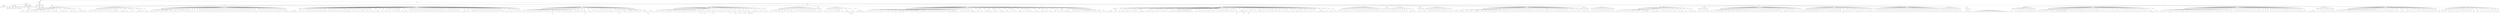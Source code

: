 digraph Tree {
	"t0" [label = "TEI"];
	"t1" [label = "teiHeader"];
	"t2" [label = "fileDesc"];
	"t3" [label = "titleStmt"];
	"t4" [label = "title"];
	"t5" [label = "title"];
	"t6" [label = "author"];
	"t7" [label = "editionStmt"];
	"t8" [label = "edition"];
	"t9" [label = "respStmt"];
	"t10" [label = "name"];
	"t11" [label = "resp"];
	"t12" [label = "respStmt"];
	"t13" [label = "name"];
	"t14" [label = "resp"];
	"t15" [label = "respStmt"];
	"t16" [label = "name"];
	"t17" [label = "resp"];
	"t18" [label = "respStmt"];
	"t19" [label = "name"];
	"t20" [label = "resp"];
	"t21" [label = "publicationStmt"];
	"t22" [label = "publisher"];
	"t23" [label = "date"];
	"t24" [label = "date"];
	"t25" [label = "availability"];
	"t26" [label = "licence"];
	"t27" [label = "idno"];
	"t28" [label = "idno"];
	"t29" [label = "sourceDesc"];
	"t30" [label = "profileDesc"];
	"t31" [label = "creation"];
	"t32" [label = "date"];
	"t33" [label = "date"];
	"t34" [label = "langUsage"];
	"t35" [label = "language"];
	"t36" [label = "textClass"];
	"t37" [label = "keywords"];
	"t38" [label = "term"];
	"t39" [label = "text"];
	"t40" [label = "body"];
	"t41" [label = "head"];
	"t42" [label = "lb"];
	"t43" [label = "hi"];
	"t44" [label = "div1"];
	"t45" [label = "head"];
	"t46" [label = "div2"];
	"t47" [label = "head"];
	"t48" [label = "sp"];
	"t49" [label = "p"];
	"t50" [label = "s"];
	"t51" [label = "s"];
	"t52" [label = "s"];
	"t53" [label = "sp"];
	"t54" [label = "p"];
	"t55" [label = "s"];
	"t56" [label = "s"];
	"t57" [label = "s"];
	"t58" [label = "sp"];
	"t59" [label = "p"];
	"t60" [label = "s"];
	"t61" [label = "sp"];
	"t62" [label = "p"];
	"t63" [label = "s"];
	"t64" [label = "sp"];
	"t65" [label = "p"];
	"t66" [label = "s"];
	"t67" [label = "s"];
	"t68" [label = "s"];
	"t69" [label = "sp"];
	"t70" [label = "p"];
	"t71" [label = "s"];
	"t72" [label = "s"];
	"t73" [label = "sp"];
	"t74" [label = "p"];
	"t75" [label = "s"];
	"t76" [label = "s"];
	"t77" [label = "sp"];
	"t78" [label = "p"];
	"t79" [label = "s"];
	"t80" [label = "s"];
	"t81" [label = "s"];
	"t82" [label = "sp"];
	"t83" [label = "p"];
	"t84" [label = "s"];
	"t85" [label = "sp"];
	"t86" [label = "p"];
	"t87" [label = "s"];
	"t88" [label = "s"];
	"t89" [label = "s"];
	"t90" [label = "s"];
	"t91" [label = "sp"];
	"t92" [label = "p"];
	"t93" [label = "s"];
	"t94" [label = "s"];
	"t95" [label = "s"];
	"t96" [label = "s"];
	"t97" [label = "s"];
	"t98" [label = "sp"];
	"t99" [label = "p"];
	"t100" [label = "s"];
	"t101" [label = "sp"];
	"t102" [label = "p"];
	"t103" [label = "s"];
	"t104" [label = "s"];
	"t105" [label = "s"];
	"t106" [label = "s"];
	"t107" [label = "sp"];
	"t108" [label = "p"];
	"t109" [label = "s"];
	"t110" [label = "sp"];
	"t111" [label = "p"];
	"t112" [label = "s"];
	"t113" [label = "s"];
	"t114" [label = "s"];
	"t115" [label = "s"];
	"t116" [label = "s"];
	"t117" [label = "sp"];
	"t118" [label = "p"];
	"t119" [label = "s"];
	"t120" [label = "div2"];
	"t121" [label = "head"];
	"t122" [label = "sp"];
	"t123" [label = "p"];
	"t124" [label = "s"];
	"t125" [label = "sp"];
	"t126" [label = "p"];
	"t127" [label = "s"];
	"t128" [label = "s"];
	"t129" [label = "sp"];
	"t130" [label = "p"];
	"t131" [label = "s"];
	"t132" [label = "s"];
	"t133" [label = "sp"];
	"t134" [label = "p"];
	"t135" [label = "s"];
	"t136" [label = "sp"];
	"t137" [label = "p"];
	"t138" [label = "s"];
	"t139" [label = "s"];
	"t140" [label = "s"];
	"t141" [label = "sp"];
	"t142" [label = "p"];
	"t143" [label = "s"];
	"t144" [label = "sp"];
	"t145" [label = "p"];
	"t146" [label = "s"];
	"t147" [label = "sp"];
	"t148" [label = "p"];
	"t149" [label = "s"];
	"t150" [label = "sp"];
	"t151" [label = "p"];
	"t152" [label = "s"];
	"t153" [label = "s"];
	"t154" [label = "sp"];
	"t155" [label = "p"];
	"t156" [label = "s"];
	"t157" [label = "s"];
	"t158" [label = "sp"];
	"t159" [label = "p"];
	"t160" [label = "s"];
	"t161" [label = "sp"];
	"t162" [label = "p"];
	"t163" [label = "s"];
	"t164" [label = "sp"];
	"t165" [label = "p"];
	"t166" [label = "s"];
	"t167" [label = "s"];
	"t168" [label = "s"];
	"t169" [label = "s"];
	"t170" [label = "s"];
	"t171" [label = "s"];
	"t172" [label = "sp"];
	"t173" [label = "p"];
	"t174" [label = "s"];
	"t175" [label = "sp"];
	"t176" [label = "p"];
	"t177" [label = "s"];
	"t178" [label = "s"];
	"t179" [label = "sp"];
	"t180" [label = "p"];
	"t181" [label = "s"];
	"t182" [label = "sp"];
	"t183" [label = "p"];
	"t184" [label = "s"];
	"t185" [label = "s"];
	"t186" [label = "s"];
	"t187" [label = "s"];
	"t188" [label = "s"];
	"t189" [label = "sp"];
	"t190" [label = "p"];
	"t191" [label = "s"];
	"t192" [label = "sp"];
	"t193" [label = "p"];
	"t194" [label = "s"];
	"t195" [label = "s"];
	"t196" [label = "div2"];
	"t197" [label = "head"];
	"t198" [label = "sp"];
	"t199" [label = "p"];
	"t200" [label = "s"];
	"t201" [label = "s"];
	"t202" [label = "sp"];
	"t203" [label = "p"];
	"t204" [label = "s"];
	"t205" [label = "sp"];
	"t206" [label = "p"];
	"t207" [label = "s"];
	"t208" [label = "sp"];
	"t209" [label = "p"];
	"t210" [label = "s"];
	"t211" [label = "sp"];
	"t212" [label = "p"];
	"t213" [label = "s"];
	"t214" [label = "sp"];
	"t215" [label = "p"];
	"t216" [label = "s"];
	"t217" [label = "sp"];
	"t218" [label = "p"];
	"t219" [label = "s"];
	"t220" [label = "sp"];
	"t221" [label = "p"];
	"t222" [label = "s"];
	"t223" [label = "sp"];
	"t224" [label = "p"];
	"t225" [label = "s"];
	"t226" [label = "s"];
	"t227" [label = "sp"];
	"t228" [label = "p"];
	"t229" [label = "s"];
	"t230" [label = "s"];
	"t231" [label = "sp"];
	"t232" [label = "p"];
	"t233" [label = "s"];
	"t234" [label = "s"];
	"t235" [label = "s"];
	"t236" [label = "s"];
	"t237" [label = "sp"];
	"t238" [label = "p"];
	"t239" [label = "s"];
	"t240" [label = "sp"];
	"t241" [label = "p"];
	"t242" [label = "s"];
	"t243" [label = "p"];
	"t244" [label = "s"];
	"t245" [label = "p"];
	"t246" [label = "s"];
	"t247" [label = "sp"];
	"t248" [label = "p"];
	"t249" [label = "s"];
	"t250" [label = "sp"];
	"t251" [label = "p"];
	"t252" [label = "s"];
	"t253" [label = "p"];
	"t254" [label = "s"];
	"t255" [label = "sp"];
	"t256" [label = "p"];
	"t257" [label = "s"];
	"t258" [label = "sp"];
	"t259" [label = "p"];
	"t260" [label = "s"];
	"t261" [label = "s"];
	"t262" [label = "sp"];
	"t263" [label = "p"];
	"t264" [label = "s"];
	"t265" [label = "sp"];
	"t266" [label = "p"];
	"t267" [label = "s"];
	"t268" [label = "s"];
	"t269" [label = "sp"];
	"t270" [label = "p"];
	"t271" [label = "s"];
	"t272" [label = "sp"];
	"t273" [label = "p"];
	"t274" [label = "s"];
	"t275" [label = "sp"];
	"t276" [label = "p"];
	"t277" [label = "s"];
	"t278" [label = "sp"];
	"t279" [label = "p"];
	"t280" [label = "s"];
	"t281" [label = "sp"];
	"t282" [label = "p"];
	"t283" [label = "s"];
	"t284" [label = "sp"];
	"t285" [label = "p"];
	"t286" [label = "s"];
	"t287" [label = "sp"];
	"t288" [label = "p"];
	"t289" [label = "s"];
	"t290" [label = "sp"];
	"t291" [label = "p"];
	"t292" [label = "s"];
	"t293" [label = "sp"];
	"t294" [label = "p"];
	"t295" [label = "s"];
	"t296" [label = "sp"];
	"t297" [label = "p"];
	"t298" [label = "s"];
	"t299" [label = "sp"];
	"t300" [label = "p"];
	"t301" [label = "s"];
	"t302" [label = "sp"];
	"t303" [label = "p"];
	"t304" [label = "s"];
	"t305" [label = "sp"];
	"t306" [label = "p"];
	"t307" [label = "s"];
	"t308" [label = "sp"];
	"t309" [label = "p"];
	"t310" [label = "s"];
	"t311" [label = "sp"];
	"t312" [label = "p"];
	"t313" [label = "s"];
	"t314" [label = "sp"];
	"t315" [label = "p"];
	"t316" [label = "s"];
	"t317" [label = "sp"];
	"t318" [label = "p"];
	"t319" [label = "s"];
	"t320" [label = "sp"];
	"t321" [label = "p"];
	"t322" [label = "s"];
	"t323" [label = "sp"];
	"t324" [label = "p"];
	"t325" [label = "s"];
	"t326" [label = "sp"];
	"t327" [label = "p"];
	"t328" [label = "s"];
	"t329" [label = "sp"];
	"t330" [label = "p"];
	"t331" [label = "s"];
	"t332" [label = "sp"];
	"t333" [label = "p"];
	"t334" [label = "s"];
	"t335" [label = "sp"];
	"t336" [label = "p"];
	"t337" [label = "s"];
	"t338" [label = "sp"];
	"t339" [label = "p"];
	"t340" [label = "s"];
	"t341" [label = "sp"];
	"t342" [label = "p"];
	"t343" [label = "s"];
	"t344" [label = "sp"];
	"t345" [label = "p"];
	"t346" [label = "s"];
	"t347" [label = "sp"];
	"t348" [label = "p"];
	"t349" [label = "s"];
	"t350" [label = "sp"];
	"t351" [label = "p"];
	"t352" [label = "s"];
	"t353" [label = "sp"];
	"t354" [label = "p"];
	"t355" [label = "s"];
	"t356" [label = "s"];
	"t357" [label = "sp"];
	"t358" [label = "p"];
	"t359" [label = "s"];
	"t360" [label = "sp"];
	"t361" [label = "p"];
	"t362" [label = "s"];
	"t363" [label = "sp"];
	"t364" [label = "p"];
	"t365" [label = "s"];
	"t366" [label = "s"];
	"t367" [label = "sp"];
	"t368" [label = "p"];
	"t369" [label = "s"];
	"t370" [label = "sp"];
	"t371" [label = "p"];
	"t372" [label = "s"];
	"t373" [label = "sp"];
	"t374" [label = "p"];
	"t375" [label = "s"];
	"t376" [label = "sp"];
	"t377" [label = "p"];
	"t378" [label = "s"];
	"t379" [label = "sp"];
	"t380" [label = "p"];
	"t381" [label = "s"];
	"t382" [label = "sp"];
	"t383" [label = "p"];
	"t384" [label = "s"];
	"t385" [label = "sp"];
	"t386" [label = "p"];
	"t387" [label = "s"];
	"t388" [label = "s"];
	"t389" [label = "sp"];
	"t390" [label = "p"];
	"t391" [label = "s"];
	"t392" [label = "sp"];
	"t393" [label = "p"];
	"t394" [label = "s"];
	"t395" [label = "sp"];
	"t396" [label = "p"];
	"t397" [label = "s"];
	"t398" [label = "sp"];
	"t399" [label = "p"];
	"t400" [label = "s"];
	"t401" [label = "sp"];
	"t402" [label = "p"];
	"t403" [label = "s"];
	"t404" [label = "sp"];
	"t405" [label = "p"];
	"t406" [label = "s"];
	"t407" [label = "sp"];
	"t408" [label = "p"];
	"t409" [label = "s"];
	"t410" [label = "sp"];
	"t411" [label = "p"];
	"t412" [label = "s"];
	"t413" [label = "sp"];
	"t414" [label = "p"];
	"t415" [label = "s"];
	"t416" [label = "s"];
	"t417" [label = "div2"];
	"t418" [label = "head"];
	"t419" [label = "sp"];
	"t420" [label = "p"];
	"t421" [label = "s"];
	"t422" [label = "s"];
	"t423" [label = "s"];
	"t424" [label = "s"];
	"t425" [label = "s"];
	"t426" [label = "p"];
	"t427" [label = "s"];
	"t428" [label = "s"];
	"t429" [label = "s"];
	"t430" [label = "sp"];
	"t431" [label = "p"];
	"t432" [label = "s"];
	"t433" [label = "sp"];
	"t434" [label = "p"];
	"t435" [label = "s"];
	"t436" [label = "sp"];
	"t437" [label = "p"];
	"t438" [label = "s"];
	"t439" [label = "sp"];
	"t440" [label = "p"];
	"t441" [label = "s"];
	"t442" [label = "sp"];
	"t443" [label = "p"];
	"t444" [label = "s"];
	"t445" [label = "sp"];
	"t446" [label = "p"];
	"t447" [label = "s"];
	"t448" [label = "sp"];
	"t449" [label = "p"];
	"t450" [label = "s"];
	"t451" [label = "sp"];
	"t452" [label = "p"];
	"t453" [label = "s"];
	"t454" [label = "sp"];
	"t455" [label = "p"];
	"t456" [label = "s"];
	"t457" [label = "sp"];
	"t458" [label = "p"];
	"t459" [label = "s"];
	"t460" [label = "sp"];
	"t461" [label = "p"];
	"t462" [label = "s"];
	"t463" [label = "sp"];
	"t464" [label = "p"];
	"t465" [label = "s"];
	"t466" [label = "s"];
	"t467" [label = "sp"];
	"t468" [label = "p"];
	"t469" [label = "s"];
	"t470" [label = "sp"];
	"t471" [label = "p"];
	"t472" [label = "s"];
	"t473" [label = "sp"];
	"t474" [label = "p"];
	"t475" [label = "s"];
	"t476" [label = "sp"];
	"t477" [label = "p"];
	"t478" [label = "s"];
	"t479" [label = "sp"];
	"t480" [label = "p"];
	"t481" [label = "s"];
	"t482" [label = "sp"];
	"t483" [label = "p"];
	"t484" [label = "s"];
	"t485" [label = "sp"];
	"t486" [label = "p"];
	"t487" [label = "s"];
	"t488" [label = "sp"];
	"t489" [label = "p"];
	"t490" [label = "s"];
	"t491" [label = "sp"];
	"t492" [label = "p"];
	"t493" [label = "s"];
	"t494" [label = "sp"];
	"t495" [label = "p"];
	"t496" [label = "s"];
	"t497" [label = "sp"];
	"t498" [label = "p"];
	"t499" [label = "s"];
	"t500" [label = "sp"];
	"t501" [label = "p"];
	"t502" [label = "s"];
	"t503" [label = "sp"];
	"t504" [label = "p"];
	"t505" [label = "s"];
	"t506" [label = "sp"];
	"t507" [label = "p"];
	"t508" [label = "s"];
	"t509" [label = "s"];
	"t510" [label = "s"];
	"t511" [label = "sp"];
	"t512" [label = "p"];
	"t513" [label = "s"];
	"t514" [label = "sp"];
	"t515" [label = "p"];
	"t516" [label = "s"];
	"t517" [label = "sp"];
	"t518" [label = "p"];
	"t519" [label = "s"];
	"t520" [label = "sp"];
	"t521" [label = "p"];
	"t522" [label = "s"];
	"t523" [label = "sp"];
	"t524" [label = "p"];
	"t525" [label = "s"];
	"t526" [label = "sp"];
	"t527" [label = "p"];
	"t528" [label = "s"];
	"t529" [label = "s"];
	"t530" [label = "s"];
	"t531" [label = "sp"];
	"t532" [label = "p"];
	"t533" [label = "s"];
	"t534" [label = "sp"];
	"t535" [label = "p"];
	"t536" [label = "s"];
	"t537" [label = "s"];
	"t538" [label = "sp"];
	"t539" [label = "p"];
	"t540" [label = "s"];
	"t541" [label = "sp"];
	"t542" [label = "p"];
	"t543" [label = "s"];
	"t544" [label = "s"];
	"t545" [label = "s"];
	"t546" [label = "s"];
	"t547" [label = "s"];
	"t548" [label = "sp"];
	"t549" [label = "p"];
	"t550" [label = "s"];
	"t551" [label = "sp"];
	"t552" [label = "p"];
	"t553" [label = "s"];
	"t554" [label = "s"];
	"t555" [label = "s"];
	"t556" [label = "sp"];
	"t557" [label = "p"];
	"t558" [label = "s"];
	"t559" [label = "sp"];
	"t560" [label = "p"];
	"t561" [label = "s"];
	"t562" [label = "sp"];
	"t563" [label = "p"];
	"t564" [label = "s"];
	"t565" [label = "sp"];
	"t566" [label = "p"];
	"t567" [label = "s"];
	"t568" [label = "sp"];
	"t569" [label = "p"];
	"t570" [label = "s"];
	"t571" [label = "sp"];
	"t572" [label = "p"];
	"t573" [label = "s"];
	"t574" [label = "s"];
	"t575" [label = "sp"];
	"t576" [label = "p"];
	"t577" [label = "s"];
	"t578" [label = "sp"];
	"t579" [label = "p"];
	"t580" [label = "s"];
	"t581" [label = "s"];
	"t582" [label = "s"];
	"t583" [label = "s"];
	"t584" [label = "sp"];
	"t585" [label = "p"];
	"t586" [label = "s"];
	"t587" [label = "sp"];
	"t588" [label = "p"];
	"t589" [label = "s"];
	"t590" [label = "sp"];
	"t591" [label = "p"];
	"t592" [label = "s"];
	"t593" [label = "sp"];
	"t594" [label = "p"];
	"t595" [label = "s"];
	"t596" [label = "sp"];
	"t597" [label = "p"];
	"t598" [label = "s"];
	"t599" [label = "sp"];
	"t600" [label = "p"];
	"t601" [label = "s"];
	"t602" [label = "sp"];
	"t603" [label = "p"];
	"t604" [label = "s"];
	"t605" [label = "sp"];
	"t606" [label = "p"];
	"t607" [label = "s"];
	"t608" [label = "sp"];
	"t609" [label = "p"];
	"t610" [label = "s"];
	"t611" [label = "sp"];
	"t612" [label = "p"];
	"t613" [label = "s"];
	"t614" [label = "sp"];
	"t615" [label = "p"];
	"t616" [label = "s"];
	"t617" [label = "sp"];
	"t618" [label = "p"];
	"t619" [label = "s"];
	"t620" [label = "sp"];
	"t621" [label = "p"];
	"t622" [label = "s"];
	"t623" [label = "sp"];
	"t624" [label = "p"];
	"t625" [label = "s"];
	"t626" [label = "sp"];
	"t627" [label = "p"];
	"t628" [label = "s"];
	"t629" [label = "sp"];
	"t630" [label = "p"];
	"t631" [label = "s"];
	"t632" [label = "sp"];
	"t633" [label = "p"];
	"t634" [label = "s"];
	"t635" [label = "sp"];
	"t636" [label = "p"];
	"t637" [label = "s"];
	"t638" [label = "sp"];
	"t639" [label = "p"];
	"t640" [label = "s"];
	"t641" [label = "sp"];
	"t642" [label = "p"];
	"t643" [label = "s"];
	"t644" [label = "s"];
	"t645" [label = "sp"];
	"t646" [label = "p"];
	"t647" [label = "s"];
	"t648" [label = "sp"];
	"t649" [label = "p"];
	"t650" [label = "s"];
	"t651" [label = "sp"];
	"t652" [label = "p"];
	"t653" [label = "s"];
	"t654" [label = "sp"];
	"t655" [label = "p"];
	"t656" [label = "s"];
	"t657" [label = "sp"];
	"t658" [label = "p"];
	"t659" [label = "s"];
	"t660" [label = "sp"];
	"t661" [label = "p"];
	"t662" [label = "s"];
	"t663" [label = "sp"];
	"t664" [label = "p"];
	"t665" [label = "s"];
	"t666" [label = "sp"];
	"t667" [label = "p"];
	"t668" [label = "s"];
	"t669" [label = "s"];
	"t670" [label = "sp"];
	"t671" [label = "p"];
	"t672" [label = "s"];
	"t673" [label = "sp"];
	"t674" [label = "p"];
	"t675" [label = "s"];
	"t676" [label = "s"];
	"t677" [label = "s"];
	"t678" [label = "s"];
	"t679" [label = "s"];
	"t680" [label = "sp"];
	"t681" [label = "p"];
	"t682" [label = "s"];
	"t683" [label = "sp"];
	"t684" [label = "p"];
	"t685" [label = "s"];
	"t686" [label = "sp"];
	"t687" [label = "p"];
	"t688" [label = "s"];
	"t689" [label = "sp"];
	"t690" [label = "p"];
	"t691" [label = "s"];
	"t692" [label = "sp"];
	"t693" [label = "p"];
	"t694" [label = "s"];
	"t695" [label = "sp"];
	"t696" [label = "p"];
	"t697" [label = "s"];
	"t698" [label = "sp"];
	"t699" [label = "p"];
	"t700" [label = "s"];
	"t701" [label = "sp"];
	"t702" [label = "p"];
	"t703" [label = "s"];
	"t704" [label = "sp"];
	"t705" [label = "p"];
	"t706" [label = "s"];
	"t707" [label = "sp"];
	"t708" [label = "p"];
	"t709" [label = "s"];
	"t710" [label = "sp"];
	"t711" [label = "p"];
	"t712" [label = "s"];
	"t713" [label = "sp"];
	"t714" [label = "p"];
	"t715" [label = "s"];
	"t716" [label = "sp"];
	"t717" [label = "p"];
	"t718" [label = "s"];
	"t719" [label = "sp"];
	"t720" [label = "p"];
	"t721" [label = "s"];
	"t722" [label = "sp"];
	"t723" [label = "p"];
	"t724" [label = "s"];
	"t725" [label = "sp"];
	"t726" [label = "p"];
	"t727" [label = "s"];
	"t728" [label = "sp"];
	"t729" [label = "p"];
	"t730" [label = "s"];
	"t731" [label = "sp"];
	"t732" [label = "p"];
	"t733" [label = "s"];
	"t734" [label = "sp"];
	"t735" [label = "p"];
	"t736" [label = "s"];
	"t737" [label = "sp"];
	"t738" [label = "p"];
	"t739" [label = "s"];
	"t740" [label = "s"];
	"t741" [label = "s"];
	"t742" [label = "sp"];
	"t743" [label = "p"];
	"t744" [label = "s"];
	"t745" [label = "sp"];
	"t746" [label = "p"];
	"t747" [label = "s"];
	"t748" [label = "sp"];
	"t749" [label = "p"];
	"t750" [label = "s"];
	"t751" [label = "sp"];
	"t752" [label = "p"];
	"t753" [label = "s"];
	"t754" [label = "sp"];
	"t755" [label = "p"];
	"t756" [label = "s"];
	"t757" [label = "sp"];
	"t758" [label = "p"];
	"t759" [label = "s"];
	"t760" [label = "sp"];
	"t761" [label = "p"];
	"t762" [label = "s"];
	"t763" [label = "sp"];
	"t764" [label = "p"];
	"t765" [label = "s"];
	"t766" [label = "div2"];
	"t767" [label = "head"];
	"t768" [label = "sp"];
	"t769" [label = "p"];
	"t770" [label = "s"];
	"t771" [label = "s"];
	"t772" [label = "sp"];
	"t773" [label = "p"];
	"t774" [label = "s"];
	"t775" [label = "sp"];
	"t776" [label = "p"];
	"t777" [label = "s"];
	"t778" [label = "sp"];
	"t779" [label = "p"];
	"t780" [label = "s"];
	"t781" [label = "sp"];
	"t782" [label = "p"];
	"t783" [label = "s"];
	"t784" [label = "s"];
	"t785" [label = "sp"];
	"t786" [label = "p"];
	"t787" [label = "s"];
	"t788" [label = "sp"];
	"t789" [label = "p"];
	"t790" [label = "s"];
	"t791" [label = "sp"];
	"t792" [label = "p"];
	"t793" [label = "s"];
	"t794" [label = "sp"];
	"t795" [label = "p"];
	"t796" [label = "s"];
	"t797" [label = "sp"];
	"t798" [label = "p"];
	"t799" [label = "s"];
	"t800" [label = "s"];
	"t801" [label = "sp"];
	"t802" [label = "p"];
	"t803" [label = "s"];
	"t804" [label = "s"];
	"t805" [label = "sp"];
	"t806" [label = "p"];
	"t807" [label = "s"];
	"t808" [label = "s"];
	"t809" [label = "sp"];
	"t810" [label = "p"];
	"t811" [label = "s"];
	"t812" [label = "s"];
	"t813" [label = "hi"];
	"t814" [label = "sp"];
	"t815" [label = "p"];
	"t816" [label = "s"];
	"t817" [label = "sp"];
	"t818" [label = "p"];
	"t819" [label = "s"];
	"t820" [label = "sp"];
	"t821" [label = "p"];
	"t822" [label = "s"];
	"t823" [label = "s"];
	"t824" [label = "sp"];
	"t825" [label = "p"];
	"t826" [label = "s"];
	"t827" [label = "sp"];
	"t828" [label = "p"];
	"t829" [label = "s"];
	"t830" [label = "s"];
	"t831" [label = "sp"];
	"t832" [label = "p"];
	"t833" [label = "s"];
	"t834" [label = "sp"];
	"t835" [label = "p"];
	"t836" [label = "s"];
	"t837" [label = "s"];
	"t838" [label = "s"];
	"t839" [label = "sp"];
	"t840" [label = "p"];
	"t841" [label = "s"];
	"t842" [label = "sp"];
	"t843" [label = "p"];
	"t844" [label = "s"];
	"t845" [label = "s"];
	"t846" [label = "s"];
	"t847" [label = "s"];
	"t848" [label = "sp"];
	"t849" [label = "p"];
	"t850" [label = "s"];
	"t851" [label = "sp"];
	"t852" [label = "p"];
	"t853" [label = "s"];
	"t854" [label = "s"];
	"t855" [label = "hi"];
	"t856" [label = "s"];
	"t857" [label = "sp"];
	"t858" [label = "p"];
	"t859" [label = "s"];
	"t860" [label = "s"];
	"t861" [label = "s"];
	"t862" [label = "sp"];
	"t863" [label = "p"];
	"t864" [label = "s"];
	"t865" [label = "sp"];
	"t866" [label = "p"];
	"t867" [label = "s"];
	"t868" [label = "s"];
	"t869" [label = "s"];
	"t870" [label = "sp"];
	"t871" [label = "p"];
	"t872" [label = "s"];
	"t873" [label = "sp"];
	"t874" [label = "p"];
	"t875" [label = "s"];
	"t876" [label = "sp"];
	"t877" [label = "p"];
	"t878" [label = "s"];
	"t879" [label = "sp"];
	"t880" [label = "p"];
	"t881" [label = "s"];
	"t882" [label = "sp"];
	"t883" [label = "p"];
	"t884" [label = "s"];
	"t885" [label = "sp"];
	"t886" [label = "p"];
	"t887" [label = "s"];
	"t888" [label = "s"];
	"t889" [label = "s"];
	"t890" [label = "sp"];
	"t891" [label = "p"];
	"t892" [label = "s"];
	"t893" [label = "sp"];
	"t894" [label = "p"];
	"t895" [label = "s"];
	"t896" [label = "p"];
	"t897" [label = "s"];
	"t898" [label = "s"];
	"t899" [label = "hi"];
	"t900" [label = "sp"];
	"t901" [label = "p"];
	"t902" [label = "s"];
	"t903" [label = "sp"];
	"t904" [label = "p"];
	"t905" [label = "s"];
	"t906" [label = "sp"];
	"t907" [label = "p"];
	"t908" [label = "s"];
	"t909" [label = "s"];
	"t910" [label = "s"];
	"t911" [label = "sp"];
	"t912" [label = "p"];
	"t913" [label = "s"];
	"t914" [label = "s"];
	"t915" [label = "sp"];
	"t916" [label = "p"];
	"t917" [label = "s"];
	"t918" [label = "sp"];
	"t919" [label = "p"];
	"t920" [label = "s"];
	"t921" [label = "sp"];
	"t922" [label = "p"];
	"t923" [label = "s"];
	"t924" [label = "sp"];
	"t925" [label = "p"];
	"t926" [label = "s"];
	"t927" [label = "s"];
	"t928" [label = "sp"];
	"t929" [label = "p"];
	"t930" [label = "s"];
	"t931" [label = "sp"];
	"t932" [label = "p"];
	"t933" [label = "s"];
	"t934" [label = "s"];
	"t935" [label = "s"];
	"t936" [label = "s"];
	"t937" [label = "hi"];
	"t938" [label = "sp"];
	"t939" [label = "p"];
	"t940" [label = "s"];
	"t941" [label = "s"];
	"t942" [label = "s"];
	"t943" [label = "p"];
	"t944" [label = "div1"];
	"t945" [label = "head"];
	"t946" [label = "div2"];
	"t947" [label = "head"];
	"t948" [label = "sp"];
	"t949" [label = "p"];
	"t950" [label = "s"];
	"t951" [label = "s"];
	"t952" [label = "sp"];
	"t953" [label = "p"];
	"t954" [label = "s"];
	"t955" [label = "sp"];
	"t956" [label = "p"];
	"t957" [label = "s"];
	"t958" [label = "s"];
	"t959" [label = "sp"];
	"t960" [label = "p"];
	"t961" [label = "s"];
	"t962" [label = "sp"];
	"t963" [label = "p"];
	"t964" [label = "s"];
	"t965" [label = "sp"];
	"t966" [label = "p"];
	"t967" [label = "s"];
	"t968" [label = "s"];
	"t969" [label = "s"];
	"t970" [label = "s"];
	"t971" [label = "sp"];
	"t972" [label = "p"];
	"t973" [label = "s"];
	"t974" [label = "sp"];
	"t975" [label = "p"];
	"t976" [label = "s"];
	"t977" [label = "sp"];
	"t978" [label = "p"];
	"t979" [label = "s"];
	"t980" [label = "s"];
	"t981" [label = "sp"];
	"t982" [label = "p"];
	"t983" [label = "s"];
	"t984" [label = "sp"];
	"t985" [label = "p"];
	"t986" [label = "s"];
	"t987" [label = "sp"];
	"t988" [label = "p"];
	"t989" [label = "s"];
	"t990" [label = "s"];
	"t991" [label = "sp"];
	"t992" [label = "p"];
	"t993" [label = "s"];
	"t994" [label = "sp"];
	"t995" [label = "p"];
	"t996" [label = "s"];
	"t997" [label = "sp"];
	"t998" [label = "p"];
	"t999" [label = "s"];
	"t1000" [label = "sp"];
	"t1001" [label = "p"];
	"t1002" [label = "s"];
	"t1003" [label = "s"];
	"t1004" [label = "s"];
	"t1005" [label = "sp"];
	"t1006" [label = "p"];
	"t1007" [label = "s"];
	"t1008" [label = "sp"];
	"t1009" [label = "p"];
	"t1010" [label = "s"];
	"t1011" [label = "hi"];
	"t1012" [label = "s"];
	"t1013" [label = "sp"];
	"t1014" [label = "p"];
	"t1015" [label = "s"];
	"t1016" [label = "sp"];
	"t1017" [label = "p"];
	"t1018" [label = "hi"];
	"t1019" [label = "s"];
	"t1020" [label = "sp"];
	"t1021" [label = "p"];
	"t1022" [label = "s"];
	"t1023" [label = "s"];
	"t1024" [label = "s"];
	"t1025" [label = "sp"];
	"t1026" [label = "p"];
	"t1027" [label = "s"];
	"t1028" [label = "hi"];
	"t1029" [label = "s"];
	"t1030" [label = "sp"];
	"t1031" [label = "p"];
	"t1032" [label = "s"];
	"t1033" [label = "s"];
	"t1034" [label = "sp"];
	"t1035" [label = "p"];
	"t1036" [label = "s"];
	"t1037" [label = "s"];
	"t1038" [label = "sp"];
	"t1039" [label = "p"];
	"t1040" [label = "s"];
	"t1041" [label = "s"];
	"t1042" [label = "sp"];
	"t1043" [label = "p"];
	"t1044" [label = "s"];
	"t1045" [label = "sp"];
	"t1046" [label = "p"];
	"t1047" [label = "s"];
	"t1048" [label = "sp"];
	"t1049" [label = "p"];
	"t1050" [label = "s"];
	"t1051" [label = "hi"];
	"t1052" [label = "s"];
	"t1053" [label = "sp"];
	"t1054" [label = "p"];
	"t1055" [label = "s"];
	"t1056" [label = "sp"];
	"t1057" [label = "p"];
	"t1058" [label = "s"];
	"t1059" [label = "hi"];
	"t1060" [label = "s"];
	"t1061" [label = "s"];
	"t1062" [label = "sp"];
	"t1063" [label = "p"];
	"t1064" [label = "s"];
	"t1065" [label = "sp"];
	"t1066" [label = "p"];
	"t1067" [label = "s"];
	"t1068" [label = "hi"];
	"t1069" [label = "s"];
	"t1070" [label = "s"];
	"t1071" [label = "sp"];
	"t1072" [label = "p"];
	"t1073" [label = "s"];
	"t1074" [label = "sp"];
	"t1075" [label = "p"];
	"t1076" [label = "s"];
	"t1077" [label = "hi"];
	"t1078" [label = "s"];
	"t1079" [label = "s"];
	"t1080" [label = "sp"];
	"t1081" [label = "p"];
	"t1082" [label = "s"];
	"t1083" [label = "sp"];
	"t1084" [label = "p"];
	"t1085" [label = "s"];
	"t1086" [label = "hi"];
	"t1087" [label = "s"];
	"t1088" [label = "s"];
	"t1089" [label = "s"];
	"t1090" [label = "s"];
	"t1091" [label = "sp"];
	"t1092" [label = "p"];
	"t1093" [label = "s"];
	"t1094" [label = "s"];
	"t1095" [label = "s"];
	"t1096" [label = "s"];
	"t1097" [label = "sp"];
	"t1098" [label = "p"];
	"t1099" [label = "s"];
	"t1100" [label = "sp"];
	"t1101" [label = "p"];
	"t1102" [label = "s"];
	"t1103" [label = "s"];
	"t1104" [label = "sp"];
	"t1105" [label = "p"];
	"t1106" [label = "s"];
	"t1107" [label = "s"];
	"t1108" [label = "sp"];
	"t1109" [label = "p"];
	"t1110" [label = "s"];
	"t1111" [label = "div2"];
	"t1112" [label = "head"];
	"t1113" [label = "sp"];
	"t1114" [label = "p"];
	"t1115" [label = "s"];
	"t1116" [label = "s"];
	"t1117" [label = "sp"];
	"t1118" [label = "p"];
	"t1119" [label = "s"];
	"t1120" [label = "sp"];
	"t1121" [label = "p"];
	"t1122" [label = "s"];
	"t1123" [label = "s"];
	"t1124" [label = "sp"];
	"t1125" [label = "p"];
	"t1126" [label = "s"];
	"t1127" [label = "s"];
	"t1128" [label = "sp"];
	"t1129" [label = "p"];
	"t1130" [label = "s"];
	"t1131" [label = "sp"];
	"t1132" [label = "p"];
	"t1133" [label = "s"];
	"t1134" [label = "s"];
	"t1135" [label = "sp"];
	"t1136" [label = "p"];
	"t1137" [label = "s"];
	"t1138" [label = "sp"];
	"t1139" [label = "p"];
	"t1140" [label = "s"];
	"t1141" [label = "s"];
	"t1142" [label = "s"];
	"t1143" [label = "s"];
	"t1144" [label = "sp"];
	"t1145" [label = "p"];
	"t1146" [label = "s"];
	"t1147" [label = "sp"];
	"t1148" [label = "p"];
	"t1149" [label = "s"];
	"t1150" [label = "sp"];
	"t1151" [label = "p"];
	"t1152" [label = "s"];
	"t1153" [label = "sp"];
	"t1154" [label = "p"];
	"t1155" [label = "s"];
	"t1156" [label = "sp"];
	"t1157" [label = "p"];
	"t1158" [label = "s"];
	"t1159" [label = "sp"];
	"t1160" [label = "p"];
	"t1161" [label = "s"];
	"t1162" [label = "sp"];
	"t1163" [label = "p"];
	"t1164" [label = "s"];
	"t1165" [label = "sp"];
	"t1166" [label = "p"];
	"t1167" [label = "s"];
	"t1168" [label = "sp"];
	"t1169" [label = "p"];
	"t1170" [label = "s"];
	"t1171" [label = "sp"];
	"t1172" [label = "p"];
	"t1173" [label = "s"];
	"t1174" [label = "sp"];
	"t1175" [label = "p"];
	"t1176" [label = "s"];
	"t1177" [label = "sp"];
	"t1178" [label = "p"];
	"t1179" [label = "s"];
	"t1180" [label = "sp"];
	"t1181" [label = "p"];
	"t1182" [label = "s"];
	"t1183" [label = "s"];
	"t1184" [label = "div2"];
	"t1185" [label = "head"];
	"t1186" [label = "sp"];
	"t1187" [label = "p"];
	"t1188" [label = "s"];
	"t1189" [label = "sp"];
	"t1190" [label = "p"];
	"t1191" [label = "s"];
	"t1192" [label = "s"];
	"t1193" [label = "div2"];
	"t1194" [label = "head"];
	"t1195" [label = "sp"];
	"t1196" [label = "p"];
	"t1197" [label = "s"];
	"t1198" [label = "s"];
	"t1199" [label = "sp"];
	"t1200" [label = "p"];
	"t1201" [label = "s"];
	"t1202" [label = "s"];
	"t1203" [label = "sp"];
	"t1204" [label = "p"];
	"t1205" [label = "s"];
	"t1206" [label = "sp"];
	"t1207" [label = "p"];
	"t1208" [label = "s"];
	"t1209" [label = "s"];
	"t1210" [label = "sp"];
	"t1211" [label = "p"];
	"t1212" [label = "s"];
	"t1213" [label = "sp"];
	"t1214" [label = "p"];
	"t1215" [label = "s"];
	"t1216" [label = "sp"];
	"t1217" [label = "p"];
	"t1218" [label = "s"];
	"t1219" [label = "s"];
	"t1220" [label = "sp"];
	"t1221" [label = "p"];
	"t1222" [label = "s"];
	"t1223" [label = "sp"];
	"t1224" [label = "p"];
	"t1225" [label = "s"];
	"t1226" [label = "s"];
	"t1227" [label = "s"];
	"t1228" [label = "s"];
	"t1229" [label = "s"];
	"t1230" [label = "hi"];
	"t1231" [label = "hi"];
	"t1232" [label = "hi"];
	"t1233" [label = "sp"];
	"t1234" [label = "p"];
	"t1235" [label = "s"];
	"t1236" [label = "s"];
	"t1237" [label = "sp"];
	"t1238" [label = "p"];
	"t1239" [label = "s"];
	"t1240" [label = "s"];
	"t1241" [label = "s"];
	"t1242" [label = "s"];
	"t1243" [label = "s"];
	"t1244" [label = "s"];
	"t1245" [label = "div2"];
	"t1246" [label = "head"];
	"t1247" [label = "sp"];
	"t1248" [label = "p"];
	"t1249" [label = "s"];
	"t1250" [label = "s"];
	"t1251" [label = "sp"];
	"t1252" [label = "p"];
	"t1253" [label = "s"];
	"t1254" [label = "sp"];
	"t1255" [label = "p"];
	"t1256" [label = "s"];
	"t1257" [label = "sp"];
	"t1258" [label = "p"];
	"t1259" [label = "s"];
	"t1260" [label = "sp"];
	"t1261" [label = "p"];
	"t1262" [label = "s"];
	"t1263" [label = "sp"];
	"t1264" [label = "p"];
	"t1265" [label = "s"];
	"t1266" [label = "sp"];
	"t1267" [label = "p"];
	"t1268" [label = "s"];
	"t1269" [label = "sp"];
	"t1270" [label = "p"];
	"t1271" [label = "s"];
	"t1272" [label = "s"];
	"t1273" [label = "s"];
	"t1274" [label = "sp"];
	"t1275" [label = "p"];
	"t1276" [label = "s"];
	"t1277" [label = "sp"];
	"t1278" [label = "p"];
	"t1279" [label = "s"];
	"t1280" [label = "s"];
	"t1281" [label = "sp"];
	"t1282" [label = "p"];
	"t1283" [label = "s"];
	"t1284" [label = "sp"];
	"t1285" [label = "p"];
	"t1286" [label = "s"];
	"t1287" [label = "s"];
	"t1288" [label = "s"];
	"t1289" [label = "s"];
	"t1290" [label = "sp"];
	"t1291" [label = "p"];
	"t1292" [label = "s"];
	"t1293" [label = "sp"];
	"t1294" [label = "p"];
	"t1295" [label = "s"];
	"t1296" [label = "s"];
	"t1297" [label = "s"];
	"t1298" [label = "sp"];
	"t1299" [label = "p"];
	"t1300" [label = "s"];
	"t1301" [label = "sp"];
	"t1302" [label = "p"];
	"t1303" [label = "s"];
	"t1304" [label = "sp"];
	"t1305" [label = "p"];
	"t1306" [label = "s"];
	"t1307" [label = "sp"];
	"t1308" [label = "p"];
	"t1309" [label = "s"];
	"t1310" [label = "sp"];
	"t1311" [label = "p"];
	"t1312" [label = "s"];
	"t1313" [label = "sp"];
	"t1314" [label = "p"];
	"t1315" [label = "s"];
	"t1316" [label = "sp"];
	"t1317" [label = "p"];
	"t1318" [label = "s"];
	"t1319" [label = "s"];
	"t1320" [label = "sp"];
	"t1321" [label = "p"];
	"t1322" [label = "s"];
	"t1323" [label = "s"];
	"t1324" [label = "s"];
	"t1325" [label = "s"];
	"t1326" [label = "s"];
	"t1327" [label = "sp"];
	"t1328" [label = "p"];
	"t1329" [label = "s"];
	"t1330" [label = "sp"];
	"t1331" [label = "p"];
	"t1332" [label = "s"];
	"t1333" [label = "sp"];
	"t1334" [label = "p"];
	"t1335" [label = "s"];
	"t1336" [label = "sp"];
	"t1337" [label = "p"];
	"t1338" [label = "s"];
	"t1339" [label = "s"];
	"t1340" [label = "sp"];
	"t1341" [label = "p"];
	"t1342" [label = "s"];
	"t1343" [label = "sp"];
	"t1344" [label = "p"];
	"t1345" [label = "s"];
	"t1346" [label = "sp"];
	"t1347" [label = "p"];
	"t1348" [label = "s"];
	"t1349" [label = "s"];
	"t1350" [label = "s"];
	"t1351" [label = "sp"];
	"t1352" [label = "p"];
	"t1353" [label = "s"];
	"t1354" [label = "sp"];
	"t1355" [label = "p"];
	"t1356" [label = "s"];
	"t1357" [label = "sp"];
	"t1358" [label = "p"];
	"t1359" [label = "s"];
	"t1360" [label = "s"];
	"t1361" [label = "s"];
	"t1362" [label = "s"];
	"t1363" [label = "s"];
	"t1364" [label = "s"];
	"t1365" [label = "s"];
	"t1366" [label = "sp"];
	"t1367" [label = "p"];
	"t1368" [label = "s"];
	"t1369" [label = "sp"];
	"t1370" [label = "p"];
	"t1371" [label = "s"];
	"t1372" [label = "s"];
	"t1373" [label = "sp"];
	"t1374" [label = "p"];
	"t1375" [label = "s"];
	"t1376" [label = "s"];
	"t1377" [label = "sp"];
	"t1378" [label = "p"];
	"t1379" [label = "s"];
	"t1380" [label = "sp"];
	"t1381" [label = "p"];
	"t1382" [label = "s"];
	"t1383" [label = "s"];
	"t1384" [label = "s"];
	"t1385" [label = "s"];
	"t1386" [label = "sp"];
	"t1387" [label = "p"];
	"t1388" [label = "s"];
	"t1389" [label = "s"];
	"t1390" [label = "s"];
	"t1391" [label = "sp"];
	"t1392" [label = "p"];
	"t1393" [label = "s"];
	"t1394" [label = "sp"];
	"t1395" [label = "p"];
	"t1396" [label = "s"];
	"t1397" [label = "s"];
	"t1398" [label = "s"];
	"t1399" [label = "s"];
	"t1400" [label = "s"];
	"t1401" [label = "sp"];
	"t1402" [label = "p"];
	"t1403" [label = "s"];
	"t1404" [label = "sp"];
	"t1405" [label = "p"];
	"t1406" [label = "s"];
	"t1407" [label = "s"];
	"t1408" [label = "sp"];
	"t1409" [label = "p"];
	"t1410" [label = "s"];
	"t1411" [label = "sp"];
	"t1412" [label = "p"];
	"t1413" [label = "s"];
	"t1414" [label = "s"];
	"t1415" [label = "s"];
	"t1416" [label = "s"];
	"t1417" [label = "sp"];
	"t1418" [label = "p"];
	"t1419" [label = "s"];
	"t1420" [label = "s"];
	"t1421" [label = "s"];
	"t1422" [label = "sp"];
	"t1423" [label = "p"];
	"t1424" [label = "s"];
	"t1425" [label = "s"];
	"t1426" [label = "s"];
	"t1427" [label = "sp"];
	"t1428" [label = "p"];
	"t1429" [label = "s"];
	"t1430" [label = "sp"];
	"t1431" [label = "p"];
	"t1432" [label = "s"];
	"t1433" [label = "s"];
	"t1434" [label = "s"];
	"t1435" [label = "s"];
	"t1436" [label = "sp"];
	"t1437" [label = "p"];
	"t1438" [label = "s"];
	"t1439" [label = "sp"];
	"t1440" [label = "p"];
	"t1441" [label = "s"];
	"t1442" [label = "s"];
	"t1443" [label = "s"];
	"t1444" [label = "sp"];
	"t1445" [label = "p"];
	"t1446" [label = "s"];
	"t1447" [label = "sp"];
	"t1448" [label = "p"];
	"t1449" [label = "s"];
	"t1450" [label = "s"];
	"t1451" [label = "s"];
	"t1452" [label = "s"];
	"t1453" [label = "s"];
	"t1454" [label = "sp"];
	"t1455" [label = "p"];
	"t1456" [label = "s"];
	"t1457" [label = "s"];
	"t1458" [label = "sp"];
	"t1459" [label = "p"];
	"t1460" [label = "s"];
	"t1461" [label = "s"];
	"t1462" [label = "sp"];
	"t1463" [label = "p"];
	"t1464" [label = "s"];
	"t1465" [label = "s"];
	"t1466" [label = "s"];
	"t1467" [label = "sp"];
	"t1468" [label = "p"];
	"t1469" [label = "s"];
	"t1470" [label = "s"];
	"t1471" [label = "s"];
	"t1472" [label = "sp"];
	"t1473" [label = "p"];
	"t1474" [label = "s"];
	"t1475" [label = "sp"];
	"t1476" [label = "p"];
	"t1477" [label = "s"];
	"t1478" [label = "p"];
	"t1479" [label = "s"];
	"t1480" [label = "p"];
	"t1481" [label = "s"];
	"t1482" [label = "s"];
	"t1483" [label = "s"];
	"t1484" [label = "s"];
	"t1485" [label = "sp"];
	"t1486" [label = "p"];
	"t1487" [label = "s"];
	"t1488" [label = "sp"];
	"t1489" [label = "p"];
	"t1490" [label = "s"];
	"t1491" [label = "s"];
	"t1492" [label = "p"];
	"t1493" [label = "s"];
	"t1494" [label = "s"];
	"t1495" [label = "sp"];
	"t1496" [label = "p"];
	"t1497" [label = "s"];
	"t1498" [label = "sp"];
	"t1499" [label = "p"];
	"t1500" [label = "s"];
	"t1501" [label = "s"];
	"t1502" [label = "sp"];
	"t1503" [label = "p"];
	"t1504" [label = "s"];
	"t1505" [label = "s"];
	"t1506" [label = "sp"];
	"t1507" [label = "p"];
	"t1508" [label = "s"];
	"t1509" [label = "sp"];
	"t1510" [label = "p"];
	"t1511" [label = "s"];
	"t1512" [label = "sp"];
	"t1513" [label = "p"];
	"t1514" [label = "s"];
	"t1515" [label = "sp"];
	"t1516" [label = "p"];
	"t1517" [label = "s"];
	"t1518" [label = "sp"];
	"t1519" [label = "p"];
	"t1520" [label = "s"];
	"t1521" [label = "s"];
	"t1522" [label = "sp"];
	"t1523" [label = "p"];
	"t1524" [label = "s"];
	"t1525" [label = "s"];
	"t1526" [label = "s"];
	"t1527" [label = "sp"];
	"t1528" [label = "p"];
	"t1529" [label = "s"];
	"t1530" [label = "s"];
	"t1531" [label = "p"];
	"t1532" [label = "div1"];
	"t1533" [label = "head"];
	"t1534" [label = "div2"];
	"t1535" [label = "head"];
	"t1536" [label = "sp"];
	"t1537" [label = "p"];
	"t1538" [label = "s"];
	"t1539" [label = "s"];
	"t1540" [label = "s"];
	"t1541" [label = "s"];
	"t1542" [label = "p"];
	"t1543" [label = "s"];
	"t1544" [label = "s"];
	"t1545" [label = "s"];
	"t1546" [label = "sp"];
	"t1547" [label = "p"];
	"t1548" [label = "s"];
	"t1549" [label = "sp"];
	"t1550" [label = "p"];
	"t1551" [label = "s"];
	"t1552" [label = "s"];
	"t1553" [label = "s"];
	"t1554" [label = "sp"];
	"t1555" [label = "p"];
	"t1556" [label = "s"];
	"t1557" [label = "sp"];
	"t1558" [label = "p"];
	"t1559" [label = "s"];
	"t1560" [label = "sp"];
	"t1561" [label = "p"];
	"t1562" [label = "s"];
	"t1563" [label = "sp"];
	"t1564" [label = "p"];
	"t1565" [label = "s"];
	"t1566" [label = "sp"];
	"t1567" [label = "p"];
	"t1568" [label = "s"];
	"t1569" [label = "sp"];
	"t1570" [label = "p"];
	"t1571" [label = "s"];
	"t1572" [label = "s"];
	"t1573" [label = "p"];
	"t1574" [label = "s"];
	"t1575" [label = "s"];
	"t1576" [label = "s"];
	"t1577" [label = "s"];
	"t1578" [label = "s"];
	"t1579" [label = "sp"];
	"t1580" [label = "p"];
	"t1581" [label = "s"];
	"t1582" [label = "sp"];
	"t1583" [label = "p"];
	"t1584" [label = "s"];
	"t1585" [label = "sp"];
	"t1586" [label = "p"];
	"t1587" [label = "s"];
	"t1588" [label = "sp"];
	"t1589" [label = "p"];
	"t1590" [label = "s"];
	"t1591" [label = "s"];
	"t1592" [label = "sp"];
	"t1593" [label = "p"];
	"t1594" [label = "s"];
	"t1595" [label = "s"];
	"t1596" [label = "sp"];
	"t1597" [label = "p"];
	"t1598" [label = "s"];
	"t1599" [label = "sp"];
	"t1600" [label = "p"];
	"t1601" [label = "s"];
	"t1602" [label = "sp"];
	"t1603" [label = "p"];
	"t1604" [label = "s"];
	"t1605" [label = "s"];
	"t1606" [label = "s"];
	"t1607" [label = "sp"];
	"t1608" [label = "p"];
	"t1609" [label = "s"];
	"t1610" [label = "sp"];
	"t1611" [label = "p"];
	"t1612" [label = "s"];
	"t1613" [label = "sp"];
	"t1614" [label = "p"];
	"t1615" [label = "s"];
	"t1616" [label = "sp"];
	"t1617" [label = "p"];
	"t1618" [label = "s"];
	"t1619" [label = "sp"];
	"t1620" [label = "p"];
	"t1621" [label = "s"];
	"t1622" [label = "sp"];
	"t1623" [label = "p"];
	"t1624" [label = "s"];
	"t1625" [label = "sp"];
	"t1626" [label = "p"];
	"t1627" [label = "s"];
	"t1628" [label = "sp"];
	"t1629" [label = "p"];
	"t1630" [label = "s"];
	"t1631" [label = "sp"];
	"t1632" [label = "p"];
	"t1633" [label = "s"];
	"t1634" [label = "sp"];
	"t1635" [label = "p"];
	"t1636" [label = "s"];
	"t1637" [label = "sp"];
	"t1638" [label = "p"];
	"t1639" [label = "s"];
	"t1640" [label = "sp"];
	"t1641" [label = "p"];
	"t1642" [label = "s"];
	"t1643" [label = "s"];
	"t1644" [label = "s"];
	"t1645" [label = "s"];
	"t1646" [label = "s"];
	"t1647" [label = "sp"];
	"t1648" [label = "p"];
	"t1649" [label = "s"];
	"t1650" [label = "s"];
	"t1651" [label = "s"];
	"t1652" [label = "sp"];
	"t1653" [label = "p"];
	"t1654" [label = "s"];
	"t1655" [label = "sp"];
	"t1656" [label = "p"];
	"t1657" [label = "s"];
	"t1658" [label = "sp"];
	"t1659" [label = "p"];
	"t1660" [label = "s"];
	"t1661" [label = "sp"];
	"t1662" [label = "p"];
	"t1663" [label = "s"];
	"t1664" [label = "s"];
	"t1665" [label = "sp"];
	"t1666" [label = "p"];
	"t1667" [label = "s"];
	"t1668" [label = "sp"];
	"t1669" [label = "p"];
	"t1670" [label = "s"];
	"t1671" [label = "sp"];
	"t1672" [label = "p"];
	"t1673" [label = "s"];
	"t1674" [label = "sp"];
	"t1675" [label = "p"];
	"t1676" [label = "s"];
	"t1677" [label = "s"];
	"t1678" [label = "sp"];
	"t1679" [label = "p"];
	"t1680" [label = "s"];
	"t1681" [label = "sp"];
	"t1682" [label = "p"];
	"t1683" [label = "s"];
	"t1684" [label = "s"];
	"t1685" [label = "sp"];
	"t1686" [label = "p"];
	"t1687" [label = "s"];
	"t1688" [label = "sp"];
	"t1689" [label = "p"];
	"t1690" [label = "s"];
	"t1691" [label = "sp"];
	"t1692" [label = "p"];
	"t1693" [label = "s"];
	"t1694" [label = "sp"];
	"t1695" [label = "p"];
	"t1696" [label = "s"];
	"t1697" [label = "sp"];
	"t1698" [label = "p"];
	"t1699" [label = "s"];
	"t1700" [label = "sp"];
	"t1701" [label = "p"];
	"t1702" [label = "s"];
	"t1703" [label = "s"];
	"t1704" [label = "s"];
	"t1705" [label = "sp"];
	"t1706" [label = "p"];
	"t1707" [label = "s"];
	"t1708" [label = "sp"];
	"t1709" [label = "p"];
	"t1710" [label = "s"];
	"t1711" [label = "hi"];
	"t1712" [label = "sp"];
	"t1713" [label = "p"];
	"t1714" [label = "s"];
	"t1715" [label = "s"];
	"t1716" [label = "s"];
	"t1717" [label = "s"];
	"t1718" [label = "hi"];
	"t1719" [label = "s"];
	"t1720" [label = "s"];
	"t1721" [label = "sp"];
	"t1722" [label = "p"];
	"t1723" [label = "s"];
	"t1724" [label = "hi"];
	"t1725" [label = "sp"];
	"t1726" [label = "p"];
	"t1727" [label = "s"];
	"t1728" [label = "s"];
	"t1729" [label = "sp"];
	"t1730" [label = "p"];
	"t1731" [label = "s"];
	"t1732" [label = "sp"];
	"t1733" [label = "p"];
	"t1734" [label = "s"];
	"t1735" [label = "s"];
	"t1736" [label = "sp"];
	"t1737" [label = "p"];
	"t1738" [label = "s"];
	"t1739" [label = "s"];
	"t1740" [label = "s"];
	"t1741" [label = "sp"];
	"t1742" [label = "p"];
	"t1743" [label = "s"];
	"t1744" [label = "sp"];
	"t1745" [label = "p"];
	"t1746" [label = "s"];
	"t1747" [label = "sp"];
	"t1748" [label = "p"];
	"t1749" [label = "s"];
	"t1750" [label = "sp"];
	"t1751" [label = "p"];
	"t1752" [label = "s"];
	"t1753" [label = "sp"];
	"t1754" [label = "p"];
	"t1755" [label = "s"];
	"t1756" [label = "sp"];
	"t1757" [label = "p"];
	"t1758" [label = "s"];
	"t1759" [label = "s"];
	"t1760" [label = "p"];
	"t1761" [label = "s"];
	"t1762" [label = "sp"];
	"t1763" [label = "p"];
	"t1764" [label = "s"];
	"t1765" [label = "sp"];
	"t1766" [label = "p"];
	"t1767" [label = "s"];
	"t1768" [label = "s"];
	"t1769" [label = "sp"];
	"t1770" [label = "p"];
	"t1771" [label = "s"];
	"t1772" [label = "sp"];
	"t1773" [label = "p"];
	"t1774" [label = "s"];
	"t1775" [label = "s"];
	"t1776" [label = "s"];
	"t1777" [label = "sp"];
	"t1778" [label = "p"];
	"t1779" [label = "s"];
	"t1780" [label = "sp"];
	"t1781" [label = "p"];
	"t1782" [label = "s"];
	"t1783" [label = "s"];
	"t1784" [label = "sp"];
	"t1785" [label = "p"];
	"t1786" [label = "s"];
	"t1787" [label = "sp"];
	"t1788" [label = "p"];
	"t1789" [label = "s"];
	"t1790" [label = "s"];
	"t1791" [label = "sp"];
	"t1792" [label = "p"];
	"t1793" [label = "s"];
	"t1794" [label = "sp"];
	"t1795" [label = "p"];
	"t1796" [label = "s"];
	"t1797" [label = "sp"];
	"t1798" [label = "p"];
	"t1799" [label = "s"];
	"t1800" [label = "sp"];
	"t1801" [label = "p"];
	"t1802" [label = "s"];
	"t1803" [label = "s"];
	"t1804" [label = "sp"];
	"t1805" [label = "p"];
	"t1806" [label = "s"];
	"t1807" [label = "sp"];
	"t1808" [label = "p"];
	"t1809" [label = "s"];
	"t1810" [label = "sp"];
	"t1811" [label = "p"];
	"t1812" [label = "s"];
	"t1813" [label = "sp"];
	"t1814" [label = "p"];
	"t1815" [label = "s"];
	"t1816" [label = "sp"];
	"t1817" [label = "p"];
	"t1818" [label = "s"];
	"t1819" [label = "sp"];
	"t1820" [label = "p"];
	"t1821" [label = "s"];
	"t1822" [label = "s"];
	"t1823" [label = "s"];
	"t1824" [label = "s"];
	"t1825" [label = "s"];
	"t1826" [label = "s"];
	"t1827" [label = "s"];
	"t1828" [label = "sp"];
	"t1829" [label = "p"];
	"t1830" [label = "s"];
	"t1831" [label = "sp"];
	"t1832" [label = "p"];
	"t1833" [label = "s"];
	"t1834" [label = "s"];
	"t1835" [label = "s"];
	"t1836" [label = "sp"];
	"t1837" [label = "p"];
	"t1838" [label = "s"];
	"t1839" [label = "div2"];
	"t1840" [label = "head"];
	"t1841" [label = "sp"];
	"t1842" [label = "p"];
	"t1843" [label = "s"];
	"t1844" [label = "sp"];
	"t1845" [label = "p"];
	"t1846" [label = "s"];
	"t1847" [label = "s"];
	"t1848" [label = "sp"];
	"t1849" [label = "p"];
	"t1850" [label = "s"];
	"t1851" [label = "sp"];
	"t1852" [label = "p"];
	"t1853" [label = "s"];
	"t1854" [label = "s"];
	"t1855" [label = "s"];
	"t1856" [label = "sp"];
	"t1857" [label = "p"];
	"t1858" [label = "s"];
	"t1859" [label = "sp"];
	"t1860" [label = "p"];
	"t1861" [label = "s"];
	"t1862" [label = "sp"];
	"t1863" [label = "p"];
	"t1864" [label = "s"];
	"t1865" [label = "sp"];
	"t1866" [label = "p"];
	"t1867" [label = "s"];
	"t1868" [label = "sp"];
	"t1869" [label = "p"];
	"t1870" [label = "s"];
	"t1871" [label = "sp"];
	"t1872" [label = "p"];
	"t1873" [label = "s"];
	"t1874" [label = "s"];
	"t1875" [label = "sp"];
	"t1876" [label = "p"];
	"t1877" [label = "s"];
	"t1878" [label = "sp"];
	"t1879" [label = "p"];
	"t1880" [label = "s"];
	"t1881" [label = "sp"];
	"t1882" [label = "p"];
	"t1883" [label = "s"];
	"t1884" [label = "sp"];
	"t1885" [label = "p"];
	"t1886" [label = "s"];
	"t1887" [label = "sp"];
	"t1888" [label = "p"];
	"t1889" [label = "s"];
	"t1890" [label = "sp"];
	"t1891" [label = "p"];
	"t1892" [label = "s"];
	"t1893" [label = "sp"];
	"t1894" [label = "p"];
	"t1895" [label = "s"];
	"t1896" [label = "sp"];
	"t1897" [label = "p"];
	"t1898" [label = "s"];
	"t1899" [label = "sp"];
	"t1900" [label = "p"];
	"t1901" [label = "s"];
	"t1902" [label = "sp"];
	"t1903" [label = "p"];
	"t1904" [label = "s"];
	"t1905" [label = "sp"];
	"t1906" [label = "p"];
	"t1907" [label = "s"];
	"t1908" [label = "p"];
	"t1909" [label = "s"];
	"t1910" [label = "sp"];
	"t1911" [label = "p"];
	"t1912" [label = "s"];
	"t1913" [label = "s"];
	"t1914" [label = "s"];
	"t1915" [label = "div2"];
	"t1916" [label = "head"];
	"t1917" [label = "sp"];
	"t1918" [label = "p"];
	"t1919" [label = "s"];
	"t1920" [label = "sp"];
	"t1921" [label = "p"];
	"t1922" [label = "s"];
	"t1923" [label = "sp"];
	"t1924" [label = "p"];
	"t1925" [label = "s"];
	"t1926" [label = "div2"];
	"t1927" [label = "head"];
	"t1928" [label = "sp"];
	"t1929" [label = "p"];
	"t1930" [label = "s"];
	"t1931" [label = "sp"];
	"t1932" [label = "p"];
	"t1933" [label = "s"];
	"t1934" [label = "sp"];
	"t1935" [label = "p"];
	"t1936" [label = "s"];
	"t1937" [label = "sp"];
	"t1938" [label = "p"];
	"t1939" [label = "s"];
	"t1940" [label = "sp"];
	"t1941" [label = "p"];
	"t1942" [label = "s"];
	"t1943" [label = "sp"];
	"t1944" [label = "p"];
	"t1945" [label = "s"];
	"t1946" [label = "sp"];
	"t1947" [label = "p"];
	"t1948" [label = "s"];
	"t1949" [label = "sp"];
	"t1950" [label = "p"];
	"t1951" [label = "s"];
	"t1952" [label = "s"];
	"t1953" [label = "sp"];
	"t1954" [label = "p"];
	"t1955" [label = "s"];
	"t1956" [label = "sp"];
	"t1957" [label = "p"];
	"t1958" [label = "s"];
	"t1959" [label = "s"];
	"t1960" [label = "s"];
	"t1961" [label = "s"];
	"t1962" [label = "sp"];
	"t1963" [label = "p"];
	"t1964" [label = "s"];
	"t1965" [label = "div2"];
	"t1966" [label = "head"];
	"t1967" [label = "sp"];
	"t1968" [label = "p"];
	"t1969" [label = "s"];
	"t1970" [label = "s"];
	"t1971" [label = "s"];
	"t1972" [label = "sp"];
	"t1973" [label = "p"];
	"t1974" [label = "s"];
	"t1975" [label = "sp"];
	"t1976" [label = "p"];
	"t1977" [label = "s"];
	"t1978" [label = "s"];
	"t1979" [label = "div2"];
	"t1980" [label = "head"];
	"t1981" [label = "sp"];
	"t1982" [label = "p"];
	"t1983" [label = "s"];
	"t1984" [label = "sp"];
	"t1985" [label = "p"];
	"t1986" [label = "s"];
	"t1987" [label = "sp"];
	"t1988" [label = "p"];
	"t1989" [label = "s"];
	"t1990" [label = "sp"];
	"t1991" [label = "p"];
	"t1992" [label = "s"];
	"t1993" [label = "sp"];
	"t1994" [label = "p"];
	"t1995" [label = "s"];
	"t1996" [label = "sp"];
	"t1997" [label = "p"];
	"t1998" [label = "s"];
	"t1999" [label = "sp"];
	"t2000" [label = "p"];
	"t2001" [label = "s"];
	"t2002" [label = "sp"];
	"t2003" [label = "p"];
	"t2004" [label = "s"];
	"t2005" [label = "sp"];
	"t2006" [label = "p"];
	"t2007" [label = "s"];
	"t2008" [label = "sp"];
	"t2009" [label = "p"];
	"t2010" [label = "s"];
	"t2011" [label = "sp"];
	"t2012" [label = "p"];
	"t2013" [label = "s"];
	"t2014" [label = "sp"];
	"t2015" [label = "p"];
	"t2016" [label = "s"];
	"t2017" [label = "s"];
	"t2018" [label = "sp"];
	"t2019" [label = "p"];
	"t2020" [label = "s"];
	"t2021" [label = "sp"];
	"t2022" [label = "p"];
	"t2023" [label = "s"];
	"t2024" [label = "div2"];
	"t2025" [label = "head"];
	"t2026" [label = "sp"];
	"t2027" [label = "p"];
	"t2028" [label = "s"];
	"t2029" [label = "sp"];
	"t2030" [label = "p"];
	"t2031" [label = "s"];
	"t2032" [label = "s"];
	"t2033" [label = "sp"];
	"t2034" [label = "p"];
	"t2035" [label = "s"];
	"t2036" [label = "s"];
	"t2037" [label = "s"];
	"t2038" [label = "s"];
	"t2039" [label = "sp"];
	"t2040" [label = "p"];
	"t2041" [label = "s"];
	"t2042" [label = "s"];
	"t2043" [label = "sp"];
	"t2044" [label = "p"];
	"t2045" [label = "s"];
	"t2046" [label = "s"];
	"t2047" [label = "s"];
	"t2048" [label = "sp"];
	"t2049" [label = "p"];
	"t2050" [label = "s"];
	"t2051" [label = "s"];
	"t2052" [label = "s"];
	"t2053" [label = "s"];
	"t2054" [label = "sp"];
	"t2055" [label = "p"];
	"t2056" [label = "s"];
	"t2057" [label = "s"];
	"t2058" [label = "sp"];
	"t2059" [label = "p"];
	"t2060" [label = "s"];
	"t2061" [label = "s"];
	"t2062" [label = "sp"];
	"t2063" [label = "p"];
	"t2064" [label = "s"];
	"t2065" [label = "sp"];
	"t2066" [label = "p"];
	"t2067" [label = "s"];
	"t2068" [label = "s"];
	"t2069" [label = "sp"];
	"t2070" [label = "p"];
	"t2071" [label = "s"];
	"t2072" [label = "sp"];
	"t2073" [label = "p"];
	"t2074" [label = "s"];
	"t2075" [label = "s"];
	"t2076" [label = "sp"];
	"t2077" [label = "p"];
	"t2078" [label = "s"];
	"t2079" [label = "s"];
	"t2080" [label = "s"];
	"t2081" [label = "sp"];
	"t2082" [label = "p"];
	"t2083" [label = "s"];
	"t2084" [label = "sp"];
	"t2085" [label = "p"];
	"t2086" [label = "s"];
	"t2087" [label = "sp"];
	"t2088" [label = "p"];
	"t2089" [label = "s"];
	"t2090" [label = "s"];
	"t2091" [label = "sp"];
	"t2092" [label = "p"];
	"t2093" [label = "s"];
	"t2094" [label = "sp"];
	"t2095" [label = "p"];
	"t2096" [label = "s"];
	"t2097" [label = "s"];
	"t2098" [label = "sp"];
	"t2099" [label = "p"];
	"t2100" [label = "s"];
	"t2101" [label = "sp"];
	"t2102" [label = "p"];
	"t2103" [label = "s"];
	"t2104" [label = "sp"];
	"t2105" [label = "p"];
	"t2106" [label = "s"];
	"t2107" [label = "sp"];
	"t2108" [label = "p"];
	"t2109" [label = "s"];
	"t2110" [label = "s"];
	"t2111" [label = "sp"];
	"t2112" [label = "p"];
	"t2113" [label = "s"];
	"t2114" [label = "sp"];
	"t2115" [label = "p"];
	"t2116" [label = "s"];
	"t2117" [label = "sp"];
	"t2118" [label = "p"];
	"t2119" [label = "s"];
	"t2120" [label = "sp"];
	"t2121" [label = "p"];
	"t2122" [label = "s"];
	"t2123" [label = "sp"];
	"t2124" [label = "p"];
	"t2125" [label = "s"];
	"t2126" [label = "sp"];
	"t2127" [label = "p"];
	"t2128" [label = "s"];
	"t2129" [label = "s"];
	"t2130" [label = "sp"];
	"t2131" [label = "p"];
	"t2132" [label = "s"];
	"t2133" [label = "sp"];
	"t2134" [label = "p"];
	"t2135" [label = "s"];
	"t2136" [label = "sp"];
	"t2137" [label = "p"];
	"t2138" [label = "s"];
	"t2139" [label = "sp"];
	"t2140" [label = "p"];
	"t2141" [label = "s"];
	"t2142" [label = "s"];
	"t2143" [label = "sp"];
	"t2144" [label = "p"];
	"t2145" [label = "s"];
	"t2146" [label = "sp"];
	"t2147" [label = "p"];
	"t2148" [label = "s"];
	"t2149" [label = "s"];
	"t2150" [label = "sp"];
	"t2151" [label = "p"];
	"t2152" [label = "s"];
	"t2153" [label = "sp"];
	"t2154" [label = "p"];
	"t2155" [label = "s"];
	"t2156" [label = "sp"];
	"t2157" [label = "p"];
	"t2158" [label = "s"];
	"t2159" [label = "sp"];
	"t2160" [label = "p"];
	"t2161" [label = "s"];
	"t2162" [label = "sp"];
	"t2163" [label = "p"];
	"t2164" [label = "s"];
	"t2165" [label = "sp"];
	"t2166" [label = "p"];
	"t2167" [label = "s"];
	"t2168" [label = "sp"];
	"t2169" [label = "p"];
	"t2170" [label = "s"];
	"t2171" [label = "sp"];
	"t2172" [label = "p"];
	"t2173" [label = "s"];
	"t2174" [label = "sp"];
	"t2175" [label = "p"];
	"t2176" [label = "s"];
	"t2177" [label = "sp"];
	"t2178" [label = "p"];
	"t2179" [label = "s"];
	"t2180" [label = "sp"];
	"t2181" [label = "p"];
	"t2182" [label = "s"];
	"t2183" [label = "s"];
	"t2184" [label = "sp"];
	"t2185" [label = "p"];
	"t2186" [label = "s"];
	"t2187" [label = "sp"];
	"t2188" [label = "p"];
	"t2189" [label = "s"];
	"t2190" [label = "sp"];
	"t2191" [label = "p"];
	"t2192" [label = "s"];
	"t2193" [label = "sp"];
	"t2194" [label = "p"];
	"t2195" [label = "s"];
	"t2196" [label = "s"];
	"t2197" [label = "sp"];
	"t2198" [label = "p"];
	"t2199" [label = "s"];
	"t2200" [label = "s"];
	"t2201" [label = "sp"];
	"t2202" [label = "p"];
	"t2203" [label = "s"];
	"t2204" [label = "div2"];
	"t2205" [label = "head"];
	"t2206" [label = "sp"];
	"t2207" [label = "p"];
	"t2208" [label = "s"];
	"t2209" [label = "sp"];
	"t2210" [label = "p"];
	"t2211" [label = "s"];
	"t2212" [label = "sp"];
	"t2213" [label = "p"];
	"t2214" [label = "s"];
	"t2215" [label = "sp"];
	"t2216" [label = "p"];
	"t2217" [label = "s"];
	"t2218" [label = "s"];
	"t2219" [label = "div2"];
	"t2220" [label = "head"];
	"t2221" [label = "sp"];
	"t2222" [label = "p"];
	"t2223" [label = "s"];
	"t2224" [label = "sp"];
	"t2225" [label = "p"];
	"t2226" [label = "s"];
	"t2227" [label = "sp"];
	"t2228" [label = "p"];
	"t2229" [label = "s"];
	"t2230" [label = "s"];
	"t2231" [label = "sp"];
	"t2232" [label = "p"];
	"t2233" [label = "s"];
	"t2234" [label = "sp"];
	"t2235" [label = "p"];
	"t2236" [label = "s"];
	"t2237" [label = "sp"];
	"t2238" [label = "p"];
	"t2239" [label = "s"];
	"t2240" [label = "sp"];
	"t2241" [label = "p"];
	"t2242" [label = "s"];
	"t2243" [label = "sp"];
	"t2244" [label = "p"];
	"t2245" [label = "s"];
	"t2246" [label = "sp"];
	"t2247" [label = "p"];
	"t2248" [label = "s"];
	"t2249" [label = "sp"];
	"t2250" [label = "p"];
	"t2251" [label = "s"];
	"t2252" [label = "sp"];
	"t2253" [label = "p"];
	"t2254" [label = "s"];
	"t2255" [label = "sp"];
	"t2256" [label = "p"];
	"t2257" [label = "s"];
	"t2258" [label = "sp"];
	"t2259" [label = "p"];
	"t2260" [label = "s"];
	"t2261" [label = "div1"];
	"t2262" [label = "head"];
	"t2263" [label = "div2"];
	"t2264" [label = "head"];
	"t2265" [label = "sp"];
	"t2266" [label = "p"];
	"t2267" [label = "s"];
	"t2268" [label = "s"];
	"t2269" [label = "sp"];
	"t2270" [label = "p"];
	"t2271" [label = "s"];
	"t2272" [label = "s"];
	"t2273" [label = "sp"];
	"t2274" [label = "p"];
	"t2275" [label = "s"];
	"t2276" [label = "sp"];
	"t2277" [label = "p"];
	"t2278" [label = "s"];
	"t2279" [label = "s"];
	"t2280" [label = "sp"];
	"t2281" [label = "p"];
	"t2282" [label = "s"];
	"t2283" [label = "s"];
	"t2284" [label = "sp"];
	"t2285" [label = "p"];
	"t2286" [label = "s"];
	"t2287" [label = "s"];
	"t2288" [label = "sp"];
	"t2289" [label = "p"];
	"t2290" [label = "s"];
	"t2291" [label = "sp"];
	"t2292" [label = "p"];
	"t2293" [label = "s"];
	"t2294" [label = "s"];
	"t2295" [label = "s"];
	"t2296" [label = "sp"];
	"t2297" [label = "p"];
	"t2298" [label = "s"];
	"t2299" [label = "sp"];
	"t2300" [label = "p"];
	"t2301" [label = "s"];
	"t2302" [label = "s"];
	"t2303" [label = "s"];
	"t2304" [label = "s"];
	"t2305" [label = "s"];
	"t2306" [label = "sp"];
	"t2307" [label = "p"];
	"t2308" [label = "s"];
	"t2309" [label = "sp"];
	"t2310" [label = "p"];
	"t2311" [label = "s"];
	"t2312" [label = "s"];
	"t2313" [label = "s"];
	"t2314" [label = "s"];
	"t2315" [label = "s"];
	"t2316" [label = "sp"];
	"t2317" [label = "p"];
	"t2318" [label = "s"];
	"t2319" [label = "sp"];
	"t2320" [label = "p"];
	"t2321" [label = "s"];
	"t2322" [label = "sp"];
	"t2323" [label = "p"];
	"t2324" [label = "s"];
	"t2325" [label = "sp"];
	"t2326" [label = "p"];
	"t2327" [label = "s"];
	"t2328" [label = "s"];
	"t2329" [label = "s"];
	"t2330" [label = "sp"];
	"t2331" [label = "p"];
	"t2332" [label = "s"];
	"t2333" [label = "sp"];
	"t2334" [label = "p"];
	"t2335" [label = "s"];
	"t2336" [label = "s"];
	"t2337" [label = "sp"];
	"t2338" [label = "p"];
	"t2339" [label = "s"];
	"t2340" [label = "sp"];
	"t2341" [label = "p"];
	"t2342" [label = "s"];
	"t2343" [label = "s"];
	"t2344" [label = "s"];
	"t2345" [label = "sp"];
	"t2346" [label = "p"];
	"t2347" [label = "s"];
	"t2348" [label = "sp"];
	"t2349" [label = "p"];
	"t2350" [label = "s"];
	"t2351" [label = "s"];
	"t2352" [label = "sp"];
	"t2353" [label = "p"];
	"t2354" [label = "s"];
	"t2355" [label = "s"];
	"t2356" [label = "s"];
	"t2357" [label = "s"];
	"t2358" [label = "sp"];
	"t2359" [label = "p"];
	"t2360" [label = "s"];
	"t2361" [label = "div2"];
	"t2362" [label = "head"];
	"t2363" [label = "sp"];
	"t2364" [label = "p"];
	"t2365" [label = "s"];
	"t2366" [label = "s"];
	"t2367" [label = "sp"];
	"t2368" [label = "p"];
	"t2369" [label = "s"];
	"t2370" [label = "sp"];
	"t2371" [label = "p"];
	"t2372" [label = "s"];
	"t2373" [label = "s"];
	"t2374" [label = "sp"];
	"t2375" [label = "p"];
	"t2376" [label = "s"];
	"t2377" [label = "sp"];
	"t2378" [label = "p"];
	"t2379" [label = "s"];
	"t2380" [label = "s"];
	"t2381" [label = "div2"];
	"t2382" [label = "head"];
	"t2383" [label = "sp"];
	"t2384" [label = "p"];
	"t2385" [label = "s"];
	"t2386" [label = "sp"];
	"t2387" [label = "p"];
	"t2388" [label = "s"];
	"t2389" [label = "sp"];
	"t2390" [label = "p"];
	"t2391" [label = "s"];
	"t2392" [label = "sp"];
	"t2393" [label = "p"];
	"t2394" [label = "s"];
	"t2395" [label = "sp"];
	"t2396" [label = "p"];
	"t2397" [label = "s"];
	"t2398" [label = "sp"];
	"t2399" [label = "p"];
	"t2400" [label = "s"];
	"t2401" [label = "s"];
	"t2402" [label = "s"];
	"t2403" [label = "sp"];
	"t2404" [label = "p"];
	"t2405" [label = "s"];
	"t2406" [label = "sp"];
	"t2407" [label = "p"];
	"t2408" [label = "s"];
	"t2409" [label = "sp"];
	"t2410" [label = "p"];
	"t2411" [label = "s"];
	"t2412" [label = "sp"];
	"t2413" [label = "p"];
	"t2414" [label = "s"];
	"t2415" [label = "sp"];
	"t2416" [label = "p"];
	"t2417" [label = "s"];
	"t2418" [label = "s"];
	"t2419" [label = "s"];
	"t2420" [label = "sp"];
	"t2421" [label = "p"];
	"t2422" [label = "s"];
	"t2423" [label = "sp"];
	"t2424" [label = "p"];
	"t2425" [label = "s"];
	"t2426" [label = "sp"];
	"t2427" [label = "p"];
	"t2428" [label = "s"];
	"t2429" [label = "sp"];
	"t2430" [label = "p"];
	"t2431" [label = "s"];
	"t2432" [label = "sp"];
	"t2433" [label = "p"];
	"t2434" [label = "s"];
	"t2435" [label = "sp"];
	"t2436" [label = "p"];
	"t2437" [label = "s"];
	"t2438" [label = "s"];
	"t2439" [label = "sp"];
	"t2440" [label = "p"];
	"t2441" [label = "s"];
	"t2442" [label = "sp"];
	"t2443" [label = "p"];
	"t2444" [label = "s"];
	"t2445" [label = "sp"];
	"t2446" [label = "p"];
	"t2447" [label = "s"];
	"t2448" [label = "sp"];
	"t2449" [label = "p"];
	"t2450" [label = "s"];
	"t2451" [label = "s"];
	"t2452" [label = "sp"];
	"t2453" [label = "p"];
	"t2454" [label = "s"];
	"t2455" [label = "s"];
	"t2456" [label = "sp"];
	"t2457" [label = "p"];
	"t2458" [label = "s"];
	"t2459" [label = "sp"];
	"t2460" [label = "p"];
	"t2461" [label = "s"];
	"t2462" [label = "sp"];
	"t2463" [label = "p"];
	"t2464" [label = "s"];
	"t2465" [label = "sp"];
	"t2466" [label = "p"];
	"t2467" [label = "s"];
	"t2468" [label = "sp"];
	"t2469" [label = "p"];
	"t2470" [label = "s"];
	"t2471" [label = "sp"];
	"t2472" [label = "p"];
	"t2473" [label = "s"];
	"t2474" [label = "sp"];
	"t2475" [label = "p"];
	"t2476" [label = "s"];
	"t2477" [label = "sp"];
	"t2478" [label = "p"];
	"t2479" [label = "s"];
	"t2480" [label = "sp"];
	"t2481" [label = "p"];
	"t2482" [label = "s"];
	"t2483" [label = "sp"];
	"t2484" [label = "p"];
	"t2485" [label = "s"];
	"t2486" [label = "sp"];
	"t2487" [label = "p"];
	"t2488" [label = "s"];
	"t2489" [label = "sp"];
	"t2490" [label = "p"];
	"t2491" [label = "s"];
	"t2492" [label = "sp"];
	"t2493" [label = "p"];
	"t2494" [label = "s"];
	"t2495" [label = "s"];
	"t2496" [label = "sp"];
	"t2497" [label = "p"];
	"t2498" [label = "s"];
	"t2499" [label = "s"];
	"t2500" [label = "sp"];
	"t2501" [label = "p"];
	"t2502" [label = "s"];
	"t2503" [label = "sp"];
	"t2504" [label = "p"];
	"t2505" [label = "s"];
	"t2506" [label = "sp"];
	"t2507" [label = "p"];
	"t2508" [label = "s"];
	"t2509" [label = "sp"];
	"t2510" [label = "p"];
	"t2511" [label = "s"];
	"t2512" [label = "sp"];
	"t2513" [label = "p"];
	"t2514" [label = "s"];
	"t2515" [label = "sp"];
	"t2516" [label = "p"];
	"t2517" [label = "s"];
	"t2518" [label = "sp"];
	"t2519" [label = "p"];
	"t2520" [label = "s"];
	"t2521" [label = "sp"];
	"t2522" [label = "p"];
	"t2523" [label = "s"];
	"t2524" [label = "sp"];
	"t2525" [label = "p"];
	"t2526" [label = "s"];
	"t2527" [label = "div2"];
	"t2528" [label = "head"];
	"t2529" [label = "sp"];
	"t2530" [label = "p"];
	"t2531" [label = "s"];
	"t2532" [label = "sp"];
	"t2533" [label = "p"];
	"t2534" [label = "s"];
	"t2535" [label = "sp"];
	"t2536" [label = "p"];
	"t2537" [label = "s"];
	"t2538" [label = "sp"];
	"t2539" [label = "p"];
	"t2540" [label = "s"];
	"t2541" [label = "sp"];
	"t2542" [label = "p"];
	"t2543" [label = "s"];
	"t2544" [label = "sp"];
	"t2545" [label = "p"];
	"t2546" [label = "s"];
	"t2547" [label = "sp"];
	"t2548" [label = "p"];
	"t2549" [label = "s"];
	"t2550" [label = "sp"];
	"t2551" [label = "p"];
	"t2552" [label = "s"];
	"t2553" [label = "sp"];
	"t2554" [label = "p"];
	"t2555" [label = "s"];
	"t2556" [label = "s"];
	"t2557" [label = "sp"];
	"t2558" [label = "p"];
	"t2559" [label = "s"];
	"t2560" [label = "sp"];
	"t2561" [label = "p"];
	"t2562" [label = "s"];
	"t2563" [label = "s"];
	"t2564" [label = "sp"];
	"t2565" [label = "p"];
	"t2566" [label = "s"];
	"t2567" [label = "sp"];
	"t2568" [label = "p"];
	"t2569" [label = "s"];
	"t2570" [label = "sp"];
	"t2571" [label = "p"];
	"t2572" [label = "s"];
	"t2573" [label = "sp"];
	"t2574" [label = "p"];
	"t2575" [label = "s"];
	"t2576" [label = "s"];
	"t2577" [label = "sp"];
	"t2578" [label = "p"];
	"t2579" [label = "s"];
	"t2580" [label = "sp"];
	"t2581" [label = "p"];
	"t2582" [label = "s"];
	"t2583" [label = "sp"];
	"t2584" [label = "p"];
	"t2585" [label = "s"];
	"t2586" [label = "sp"];
	"t2587" [label = "p"];
	"t2588" [label = "s"];
	"t2589" [label = "sp"];
	"t2590" [label = "p"];
	"t2591" [label = "s"];
	"t2592" [label = "sp"];
	"t2593" [label = "p"];
	"t2594" [label = "s"];
	"t2595" [label = "s"];
	"t2596" [label = "p"];
	"t2597" [label = "s"];
	"t2598" [label = "s"];
	"t2599" [label = "sp"];
	"t2600" [label = "p"];
	"t2601" [label = "s"];
	"t2602" [label = "sp"];
	"t2603" [label = "p"];
	"t2604" [label = "s"];
	"t2605" [label = "s"];
	"t2606" [label = "sp"];
	"t2607" [label = "p"];
	"t2608" [label = "s"];
	"t2609" [label = "sp"];
	"t2610" [label = "p"];
	"t2611" [label = "s"];
	"t2612" [label = "s"];
	"t2613" [label = "sp"];
	"t2614" [label = "p"];
	"t2615" [label = "s"];
	"t2616" [label = "sp"];
	"t2617" [label = "p"];
	"t2618" [label = "s"];
	"t2619" [label = "s"];
	"t2620" [label = "sp"];
	"t2621" [label = "p"];
	"t2622" [label = "s"];
	"t2623" [label = "sp"];
	"t2624" [label = "p"];
	"t2625" [label = "s"];
	"t2626" [label = "sp"];
	"t2627" [label = "p"];
	"t2628" [label = "s"];
	"t2629" [label = "sp"];
	"t2630" [label = "p"];
	"t2631" [label = "s"];
	"t2632" [label = "sp"];
	"t2633" [label = "p"];
	"t2634" [label = "s"];
	"t2635" [label = "s"];
	"t2636" [label = "sp"];
	"t2637" [label = "p"];
	"t2638" [label = "s"];
	"t2639" [label = "div2"];
	"t2640" [label = "head"];
	"t2641" [label = "sp"];
	"t2642" [label = "p"];
	"t2643" [label = "s"];
	"t2644" [label = "sp"];
	"t2645" [label = "p"];
	"t2646" [label = "s"];
	"t2647" [label = "sp"];
	"t2648" [label = "p"];
	"t2649" [label = "s"];
	"t2650" [label = "sp"];
	"t2651" [label = "p"];
	"t2652" [label = "s"];
	"t2653" [label = "sp"];
	"t2654" [label = "p"];
	"t2655" [label = "s"];
	"t2656" [label = "sp"];
	"t2657" [label = "p"];
	"t2658" [label = "s"];
	"t2659" [label = "sp"];
	"t2660" [label = "p"];
	"t2661" [label = "s"];
	"t2662" [label = "sp"];
	"t2663" [label = "p"];
	"t2664" [label = "s"];
	"t2665" [label = "sp"];
	"t2666" [label = "p"];
	"t2667" [label = "s"];
	"t2668" [label = "sp"];
	"t2669" [label = "p"];
	"t2670" [label = "s"];
	"t2671" [label = "sp"];
	"t2672" [label = "p"];
	"t2673" [label = "s"];
	"t2674" [label = "sp"];
	"t2675" [label = "p"];
	"t2676" [label = "s"];
	"t2677" [label = "sp"];
	"t2678" [label = "p"];
	"t2679" [label = "s"];
	"t2680" [label = "sp"];
	"t2681" [label = "p"];
	"t2682" [label = "s"];
	"t2683" [label = "sp"];
	"t2684" [label = "p"];
	"t2685" [label = "s"];
	"t2686" [label = "sp"];
	"t2687" [label = "p"];
	"t2688" [label = "s"];
	"t2689" [label = "sp"];
	"t2690" [label = "p"];
	"t2691" [label = "s"];
	"t2692" [label = "sp"];
	"t2693" [label = "p"];
	"t2694" [label = "s"];
	"t2695" [label = "s"];
	"t2696" [label = "sp"];
	"t2697" [label = "p"];
	"t2698" [label = "s"];
	"t2699" [label = "sp"];
	"t2700" [label = "p"];
	"t2701" [label = "s"];
	"t2702" [label = "sp"];
	"t2703" [label = "p"];
	"t2704" [label = "s"];
	"t2705" [label = "sp"];
	"t2706" [label = "p"];
	"t2707" [label = "s"];
	"t2708" [label = "sp"];
	"t2709" [label = "p"];
	"t2710" [label = "s"];
	"t2711" [label = "sp"];
	"t2712" [label = "p"];
	"t2713" [label = "s"];
	"t2714" [label = "sp"];
	"t2715" [label = "p"];
	"t2716" [label = "s"];
	"t2717" [label = "sp"];
	"t2718" [label = "p"];
	"t2719" [label = "s"];
	"t2720" [label = "sp"];
	"t2721" [label = "p"];
	"t2722" [label = "s"];
	"t2723" [label = "sp"];
	"t2724" [label = "p"];
	"t2725" [label = "s"];
	"t2726" [label = "sp"];
	"t2727" [label = "p"];
	"t2728" [label = "s"];
	"t2729" [label = "sp"];
	"t2730" [label = "p"];
	"t2731" [label = "s"];
	"t2732" [label = "sp"];
	"t2733" [label = "p"];
	"t2734" [label = "s"];
	"t2735" [label = "sp"];
	"t2736" [label = "p"];
	"t2737" [label = "s"];
	"t2738" [label = "sp"];
	"t2739" [label = "p"];
	"t2740" [label = "s"];
	"t2741" [label = "sp"];
	"t2742" [label = "p"];
	"t2743" [label = "s"];
	"t2744" [label = "sp"];
	"t2745" [label = "p"];
	"t2746" [label = "s"];
	"t2747" [label = "sp"];
	"t2748" [label = "p"];
	"t2749" [label = "s"];
	"t2750" [label = "sp"];
	"t2751" [label = "p"];
	"t2752" [label = "s"];
	"t2753" [label = "div2"];
	"t2754" [label = "head"];
	"t2755" [label = "sp"];
	"t2756" [label = "p"];
	"t2757" [label = "s"];
	"t2758" [label = "s"];
	"t2759" [label = "sp"];
	"t2760" [label = "p"];
	"t2761" [label = "s"];
	"t2762" [label = "sp"];
	"t2763" [label = "p"];
	"t2764" [label = "s"];
	"t2765" [label = "sp"];
	"t2766" [label = "p"];
	"t2767" [label = "s"];
	"t2768" [label = "sp"];
	"t2769" [label = "p"];
	"t2770" [label = "s"];
	"t2771" [label = "sp"];
	"t2772" [label = "p"];
	"t2773" [label = "s"];
	"t2774" [label = "sp"];
	"t2775" [label = "p"];
	"t2776" [label = "s"];
	"t2777" [label = "sp"];
	"t2778" [label = "p"];
	"t2779" [label = "s"];
	"t2780" [label = "sp"];
	"t2781" [label = "p"];
	"t2782" [label = "s"];
	"t2783" [label = "sp"];
	"t2784" [label = "p"];
	"t2785" [label = "s"];
	"t2786" [label = "sp"];
	"t2787" [label = "p"];
	"t2788" [label = "s"];
	"t2789" [label = "s"];
	"t2790" [label = "div2"];
	"t2791" [label = "head"];
	"t2792" [label = "sp"];
	"t2793" [label = "p"];
	"t2794" [label = "s"];
	"t2795" [label = "s"];
	"t2796" [label = "s"];
	"t2797" [label = "s"];
	"t2798" [label = "s"];
	"t2799" [label = "s"];
	"t2800" [label = "p"];
	"t2801" [label = "s"];
	"t2802" [label = "s"];
	"t2803" [label = "s"];
	"t2804" [label = "s"];
	"t2805" [label = "s"];
	"t2806" [label = "s"];
	"t2807" [label = "s"];
	"t2808" [label = "s"];
	"t2809" [label = "s"];
	"t2810" [label = "s"];
	"t2811" [label = "s"];
	"t2812" [label = "s"];
	"t2813" [label = "s"];
	"t2814" [label = "s"];
	"t2815" [label = "s"];
	"t2816" [label = "s"];
	"t2817" [label = "s"];
	"t2818" [label = "s"];
	"t2819" [label = "s"];
	"t2820" [label = "s"];
	"t2821" [label = "s"];
	"t2822" [label = "p"];
	"t2823" [label = "div1"];
	"t2824" [label = "head"];
	"t2825" [label = "div2"];
	"t2826" [label = "head"];
	"t2827" [label = "sp"];
	"t2828" [label = "p"];
	"t2829" [label = "s"];
	"t2830" [label = "s"];
	"t2831" [label = "s"];
	"t2832" [label = "sp"];
	"t2833" [label = "p"];
	"t2834" [label = "s"];
	"t2835" [label = "sp"];
	"t2836" [label = "p"];
	"t2837" [label = "s"];
	"t2838" [label = "s"];
	"t2839" [label = "sp"];
	"t2840" [label = "p"];
	"t2841" [label = "s"];
	"t2842" [label = "sp"];
	"t2843" [label = "p"];
	"t2844" [label = "s"];
	"t2845" [label = "sp"];
	"t2846" [label = "p"];
	"t2847" [label = "s"];
	"t2848" [label = "sp"];
	"t2849" [label = "p"];
	"t2850" [label = "s"];
	"t2851" [label = "sp"];
	"t2852" [label = "p"];
	"t2853" [label = "s"];
	"t2854" [label = "sp"];
	"t2855" [label = "p"];
	"t2856" [label = "s"];
	"t2857" [label = "sp"];
	"t2858" [label = "p"];
	"t2859" [label = "s"];
	"t2860" [label = "sp"];
	"t2861" [label = "p"];
	"t2862" [label = "s"];
	"t2863" [label = "sp"];
	"t2864" [label = "p"];
	"t2865" [label = "s"];
	"t2866" [label = "sp"];
	"t2867" [label = "p"];
	"t2868" [label = "s"];
	"t2869" [label = "div2"];
	"t2870" [label = "head"];
	"t2871" [label = "sp"];
	"t2872" [label = "p"];
	"t2873" [label = "s"];
	"t2874" [label = "s"];
	"t2875" [label = "sp"];
	"t2876" [label = "p"];
	"t2877" [label = "s"];
	"t2878" [label = "sp"];
	"t2879" [label = "p"];
	"t2880" [label = "s"];
	"t2881" [label = "sp"];
	"t2882" [label = "p"];
	"t2883" [label = "s"];
	"t2884" [label = "sp"];
	"t2885" [label = "p"];
	"t2886" [label = "s"];
	"t2887" [label = "s"];
	"t2888" [label = "sp"];
	"t2889" [label = "p"];
	"t2890" [label = "s"];
	"t2891" [label = "sp"];
	"t2892" [label = "p"];
	"t2893" [label = "s"];
	"t2894" [label = "sp"];
	"t2895" [label = "p"];
	"t2896" [label = "s"];
	"t2897" [label = "sp"];
	"t2898" [label = "p"];
	"t2899" [label = "s"];
	"t2900" [label = "sp"];
	"t2901" [label = "p"];
	"t2902" [label = "s"];
	"t2903" [label = "sp"];
	"t2904" [label = "p"];
	"t2905" [label = "s"];
	"t2906" [label = "sp"];
	"t2907" [label = "p"];
	"t2908" [label = "s"];
	"t2909" [label = "sp"];
	"t2910" [label = "p"];
	"t2911" [label = "s"];
	"t2912" [label = "sp"];
	"t2913" [label = "p"];
	"t2914" [label = "s"];
	"t2915" [label = "s"];
	"t2916" [label = "s"];
	"t2917" [label = "s"];
	"t2918" [label = "sp"];
	"t2919" [label = "p"];
	"t2920" [label = "s"];
	"t2921" [label = "sp"];
	"t2922" [label = "p"];
	"t2923" [label = "s"];
	"t2924" [label = "sp"];
	"t2925" [label = "p"];
	"t2926" [label = "s"];
	"t2927" [label = "s"];
	"t2928" [label = "sp"];
	"t2929" [label = "p"];
	"t2930" [label = "s"];
	"t2931" [label = "sp"];
	"t2932" [label = "p"];
	"t2933" [label = "s"];
	"t2934" [label = "sp"];
	"t2935" [label = "p"];
	"t2936" [label = "s"];
	"t2937" [label = "sp"];
	"t2938" [label = "p"];
	"t2939" [label = "s"];
	"t2940" [label = "sp"];
	"t2941" [label = "p"];
	"t2942" [label = "s"];
	"t2943" [label = "s"];
	"t2944" [label = "sp"];
	"t2945" [label = "p"];
	"t2946" [label = "s"];
	"t2947" [label = "sp"];
	"t2948" [label = "p"];
	"t2949" [label = "s"];
	"t2950" [label = "sp"];
	"t2951" [label = "p"];
	"t2952" [label = "s"];
	"t2953" [label = "sp"];
	"t2954" [label = "p"];
	"t2955" [label = "s"];
	"t2956" [label = "s"];
	"t2957" [label = "sp"];
	"t2958" [label = "p"];
	"t2959" [label = "s"];
	"t2960" [label = "sp"];
	"t2961" [label = "p"];
	"t2962" [label = "s"];
	"t2963" [label = "sp"];
	"t2964" [label = "p"];
	"t2965" [label = "s"];
	"t2966" [label = "s"];
	"t2967" [label = "sp"];
	"t2968" [label = "p"];
	"t2969" [label = "s"];
	"t2970" [label = "sp"];
	"t2971" [label = "p"];
	"t2972" [label = "s"];
	"t2973" [label = "s"];
	"t2974" [label = "sp"];
	"t2975" [label = "p"];
	"t2976" [label = "s"];
	"t2977" [label = "sp"];
	"t2978" [label = "p"];
	"t2979" [label = "s"];
	"t2980" [label = "s"];
	"t2981" [label = "sp"];
	"t2982" [label = "p"];
	"t2983" [label = "s"];
	"t2984" [label = "s"];
	"t2985" [label = "sp"];
	"t2986" [label = "p"];
	"t2987" [label = "s"];
	"t2988" [label = "sp"];
	"t2989" [label = "p"];
	"t2990" [label = "s"];
	"t2991" [label = "sp"];
	"t2992" [label = "p"];
	"t2993" [label = "s"];
	"t2994" [label = "s"];
	"t2995" [label = "sp"];
	"t2996" [label = "p"];
	"t2997" [label = "s"];
	"t2998" [label = "s"];
	"t2999" [label = "sp"];
	"t3000" [label = "p"];
	"t3001" [label = "s"];
	"t3002" [label = "sp"];
	"t3003" [label = "p"];
	"t3004" [label = "s"];
	"t3005" [label = "sp"];
	"t3006" [label = "p"];
	"t3007" [label = "s"];
	"t3008" [label = "sp"];
	"t3009" [label = "p"];
	"t3010" [label = "s"];
	"t3011" [label = "sp"];
	"t3012" [label = "p"];
	"t3013" [label = "s"];
	"t3014" [label = "sp"];
	"t3015" [label = "p"];
	"t3016" [label = "s"];
	"t3017" [label = "sp"];
	"t3018" [label = "p"];
	"t3019" [label = "s"];
	"t3020" [label = "s"];
	"t3021" [label = "s"];
	"t3022" [label = "sp"];
	"t3023" [label = "p"];
	"t3024" [label = "s"];
	"t3025" [label = "sp"];
	"t3026" [label = "p"];
	"t3027" [label = "s"];
	"t3028" [label = "sp"];
	"t3029" [label = "p"];
	"t3030" [label = "s"];
	"t3031" [label = "sp"];
	"t3032" [label = "p"];
	"t3033" [label = "s"];
	"t3034" [label = "sp"];
	"t3035" [label = "p"];
	"t3036" [label = "s"];
	"t3037" [label = "s"];
	"t3038" [label = "s"];
	"t3039" [label = "s"];
	"t3040" [label = "s"];
	"t3041" [label = "sp"];
	"t3042" [label = "p"];
	"t3043" [label = "s"];
	"t3044" [label = "s"];
	"t3045" [label = "div2"];
	"t3046" [label = "head"];
	"t3047" [label = "sp"];
	"t3048" [label = "p"];
	"t3049" [label = "s"];
	"t3050" [label = "s"];
	"t3051" [label = "sp"];
	"t3052" [label = "p"];
	"t3053" [label = "s"];
	"t3054" [label = "sp"];
	"t3055" [label = "p"];
	"t3056" [label = "s"];
	"t3057" [label = "sp"];
	"t3058" [label = "p"];
	"t3059" [label = "s"];
	"t3060" [label = "sp"];
	"t3061" [label = "p"];
	"t3062" [label = "s"];
	"t3063" [label = "s"];
	"t3064" [label = "s"];
	"t3065" [label = "s"];
	"t3066" [label = "sp"];
	"t3067" [label = "p"];
	"t3068" [label = "s"];
	"t3069" [label = "sp"];
	"t3070" [label = "p"];
	"t3071" [label = "s"];
	"t3072" [label = "sp"];
	"t3073" [label = "p"];
	"t3074" [label = "s"];
	"t3075" [label = "sp"];
	"t3076" [label = "p"];
	"t3077" [label = "s"];
	"t3078" [label = "sp"];
	"t3079" [label = "p"];
	"t3080" [label = "s"];
	"t3081" [label = "s"];
	"t3082" [label = "sp"];
	"t3083" [label = "p"];
	"t3084" [label = "s"];
	"t3085" [label = "s"];
	"t3086" [label = "s"];
	"t3087" [label = "sp"];
	"t3088" [label = "p"];
	"t3089" [label = "s"];
	"t3090" [label = "s"];
	"t3091" [label = "sp"];
	"t3092" [label = "p"];
	"t3093" [label = "s"];
	"t3094" [label = "s"];
	"t3095" [label = "sp"];
	"t3096" [label = "p"];
	"t3097" [label = "s"];
	"t3098" [label = "s"];
	"t3099" [label = "sp"];
	"t3100" [label = "p"];
	"t3101" [label = "s"];
	"t3102" [label = "sp"];
	"t3103" [label = "p"];
	"t3104" [label = "s"];
	"t3105" [label = "sp"];
	"t3106" [label = "p"];
	"t3107" [label = "s"];
	"t3108" [label = "s"];
	"t3109" [label = "sp"];
	"t3110" [label = "p"];
	"t3111" [label = "s"];
	"t3112" [label = "sp"];
	"t3113" [label = "p"];
	"t3114" [label = "s"];
	"t3115" [label = "sp"];
	"t3116" [label = "p"];
	"t3117" [label = "s"];
	"t3118" [label = "sp"];
	"t3119" [label = "p"];
	"t3120" [label = "s"];
	"t3121" [label = "sp"];
	"t3122" [label = "p"];
	"t3123" [label = "s"];
	"t3124" [label = "sp"];
	"t3125" [label = "p"];
	"t3126" [label = "s"];
	"t3127" [label = "s"];
	"t3128" [label = "sp"];
	"t3129" [label = "p"];
	"t3130" [label = "s"];
	"t3131" [label = "sp"];
	"t3132" [label = "p"];
	"t3133" [label = "s"];
	"t3134" [label = "s"];
	"t3135" [label = "sp"];
	"t3136" [label = "p"];
	"t3137" [label = "s"];
	"t3138" [label = "sp"];
	"t3139" [label = "p"];
	"t3140" [label = "s"];
	"t3141" [label = "s"];
	"t3142" [label = "sp"];
	"t3143" [label = "p"];
	"t3144" [label = "s"];
	"t3145" [label = "s"];
	"t3146" [label = "sp"];
	"t3147" [label = "p"];
	"t3148" [label = "s"];
	"t3149" [label = "s"];
	"t3150" [label = "sp"];
	"t3151" [label = "p"];
	"t3152" [label = "s"];
	"t3153" [label = "sp"];
	"t3154" [label = "p"];
	"t3155" [label = "s"];
	"t3156" [label = "sp"];
	"t3157" [label = "p"];
	"t3158" [label = "s"];
	"t3159" [label = "sp"];
	"t3160" [label = "p"];
	"t3161" [label = "s"];
	"t3162" [label = "sp"];
	"t3163" [label = "p"];
	"t3164" [label = "s"];
	"t3165" [label = "sp"];
	"t3166" [label = "p"];
	"t3167" [label = "s"];
	"t3168" [label = "sp"];
	"t3169" [label = "p"];
	"t3170" [label = "s"];
	"t3171" [label = "s"];
	"t3172" [label = "sp"];
	"t3173" [label = "p"];
	"t3174" [label = "s"];
	"t3175" [label = "sp"];
	"t3176" [label = "p"];
	"t3177" [label = "s"];
	"t3178" [label = "sp"];
	"t3179" [label = "p"];
	"t3180" [label = "s"];
	"t3181" [label = "s"];
	"t3182" [label = "sp"];
	"t3183" [label = "p"];
	"t3184" [label = "s"];
	"t3185" [label = "sp"];
	"t3186" [label = "p"];
	"t3187" [label = "s"];
	"t3188" [label = "s"];
	"t3189" [label = "sp"];
	"t3190" [label = "p"];
	"t3191" [label = "s"];
	"t3192" [label = "sp"];
	"t3193" [label = "p"];
	"t3194" [label = "s"];
	"t3195" [label = "sp"];
	"t3196" [label = "p"];
	"t3197" [label = "s"];
	"t3198" [label = "s"];
	"t3199" [label = "sp"];
	"t3200" [label = "p"];
	"t3201" [label = "s"];
	"t3202" [label = "sp"];
	"t3203" [label = "p"];
	"t3204" [label = "s"];
	"t3205" [label = "s"];
	"t3206" [label = "sp"];
	"t3207" [label = "p"];
	"t3208" [label = "s"];
	"t3209" [label = "sp"];
	"t3210" [label = "p"];
	"t3211" [label = "s"];
	"t3212" [label = "sp"];
	"t3213" [label = "p"];
	"t3214" [label = "s"];
	"t3215" [label = "s"];
	"t3216" [label = "sp"];
	"t3217" [label = "p"];
	"t3218" [label = "s"];
	"t3219" [label = "sp"];
	"t3220" [label = "p"];
	"t3221" [label = "s"];
	"t3222" [label = "sp"];
	"t3223" [label = "p"];
	"t3224" [label = "s"];
	"t3225" [label = "sp"];
	"t3226" [label = "p"];
	"t3227" [label = "s"];
	"t3228" [label = "s"];
	"t3229" [label = "sp"];
	"t3230" [label = "p"];
	"t3231" [label = "s"];
	"t3232" [label = "sp"];
	"t3233" [label = "p"];
	"t3234" [label = "s"];
	"t3235" [label = "sp"];
	"t3236" [label = "p"];
	"t3237" [label = "s"];
	"t3238" [label = "sp"];
	"t3239" [label = "p"];
	"t3240" [label = "s"];
	"t3241" [label = "sp"];
	"t3242" [label = "p"];
	"t3243" [label = "s"];
	"t3244" [label = "sp"];
	"t3245" [label = "p"];
	"t3246" [label = "s"];
	"t3247" [label = "sp"];
	"t3248" [label = "p"];
	"t3249" [label = "s"];
	"t3250" [label = "sp"];
	"t3251" [label = "p"];
	"t3252" [label = "s"];
	"t3253" [label = "s"];
	"t3254" [label = "s"];
	"t3255" [label = "sp"];
	"t3256" [label = "p"];
	"t3257" [label = "s"];
	"t3258" [label = "div2"];
	"t3259" [label = "head"];
	"t3260" [label = "sp"];
	"t3261" [label = "p"];
	"t3262" [label = "s"];
	"t3263" [label = "s"];
	"t3264" [label = "s"];
	"t3265" [label = "s"];
	"t3266" [label = "s"];
	"t3267" [label = "s"];
	"t3268" [label = "sp"];
	"t3269" [label = "p"];
	"t3270" [label = "s"];
	"t3271" [label = "sp"];
	"t3272" [label = "p"];
	"t3273" [label = "s"];
	"t3274" [label = "sp"];
	"t3275" [label = "p"];
	"t3276" [label = "s"];
	"t3277" [label = "s"];
	"t3278" [label = "s"];
	"t3279" [label = "sp"];
	"t3280" [label = "p"];
	"t3281" [label = "s"];
	"t3282" [label = "sp"];
	"t3283" [label = "p"];
	"t3284" [label = "s"];
	"t3285" [label = "sp"];
	"t3286" [label = "p"];
	"t3287" [label = "s"];
	"t3288" [label = "sp"];
	"t3289" [label = "p"];
	"t3290" [label = "s"];
	"t3291" [label = "sp"];
	"t3292" [label = "p"];
	"t3293" [label = "s"];
	"t3294" [label = "div2"];
	"t3295" [label = "head"];
	"t3296" [label = "sp"];
	"t3297" [label = "p"];
	"t3298" [label = "s"];
	"t3299" [label = "sp"];
	"t3300" [label = "p"];
	"t3301" [label = "s"];
	"t3302" [label = "s"];
	"t3303" [label = "sp"];
	"t3304" [label = "p"];
	"t3305" [label = "s"];
	"t3306" [label = "sp"];
	"t3307" [label = "p"];
	"t3308" [label = "s"];
	"t3309" [label = "s"];
	"t3310" [label = "sp"];
	"t3311" [label = "p"];
	"t3312" [label = "s"];
	"t3313" [label = "sp"];
	"t3314" [label = "p"];
	"t3315" [label = "s"];
	"t3316" [label = "s"];
	"t3317" [label = "sp"];
	"t3318" [label = "p"];
	"t3319" [label = "s"];
	"t3320" [label = "sp"];
	"t3321" [label = "p"];
	"t3322" [label = "s"];
	"t3323" [label = "sp"];
	"t3324" [label = "p"];
	"t3325" [label = "s"];
	"t3326" [label = "sp"];
	"t3327" [label = "p"];
	"t3328" [label = "s"];
	"t3329" [label = "s"];
	"t3330" [label = "s"];
	"t3331" [label = "sp"];
	"t3332" [label = "p"];
	"t3333" [label = "s"];
	"t3334" [label = "sp"];
	"t3335" [label = "p"];
	"t3336" [label = "s"];
	"t3337" [label = "sp"];
	"t3338" [label = "p"];
	"t3339" [label = "s"];
	"t3340" [label = "sp"];
	"t3341" [label = "p"];
	"t3342" [label = "s"];
	"t3343" [label = "sp"];
	"t3344" [label = "p"];
	"t3345" [label = "s"];
	"t3346" [label = "sp"];
	"t3347" [label = "p"];
	"t3348" [label = "s"];
	"t3349" [label = "sp"];
	"t3350" [label = "p"];
	"t3351" [label = "s"];
	"t3352" [label = "sp"];
	"t3353" [label = "p"];
	"t3354" [label = "s"];
	"t3355" [label = "s"];
	"t3356" [label = "sp"];
	"t3357" [label = "p"];
	"t3358" [label = "s"];
	"t3359" [label = "s"];
	"t3360" [label = "sp"];
	"t3361" [label = "p"];
	"t3362" [label = "s"];
	"t3363" [label = "s"];
	"t3364" [label = "sp"];
	"t3365" [label = "p"];
	"t3366" [label = "s"];
	"t3367" [label = "sp"];
	"t3368" [label = "p"];
	"t3369" [label = "s"];
	"t3370" [label = "s"];
	"t3371" [label = "sp"];
	"t3372" [label = "p"];
	"t3373" [label = "s"];
	"t3374" [label = "s"];
	"t3375" [label = "s"];
	"t3376" [label = "sp"];
	"t3377" [label = "p"];
	"t3378" [label = "s"];
	"t3379" [label = "sp"];
	"t3380" [label = "p"];
	"t3381" [label = "s"];
	"t3382" [label = "sp"];
	"t3383" [label = "p"];
	"t3384" [label = "s"];
	"t3385" [label = "sp"];
	"t3386" [label = "p"];
	"t3387" [label = "s"];
	"t3388" [label = "sp"];
	"t3389" [label = "p"];
	"t3390" [label = "s"];
	"t3391" [label = "s"];
	"t3392" [label = "s"];
	"t3393" [label = "s"];
	"t3394" [label = "sp"];
	"t3395" [label = "p"];
	"t3396" [label = "s"];
	"t3397" [label = "s"];
	"t3398" [label = "sp"];
	"t3399" [label = "p"];
	"t3400" [label = "s"];
	"t3401" [label = "sp"];
	"t3402" [label = "p"];
	"t3403" [label = "s"];
	"t3404" [label = "sp"];
	"t3405" [label = "p"];
	"t3406" [label = "s"];
	"t3407" [label = "s"];
	"t3408" [label = "sp"];
	"t3409" [label = "p"];
	"t3410" [label = "s"];
	"t3411" [label = "sp"];
	"t3412" [label = "p"];
	"t3413" [label = "s"];
	"t3414" [label = "sp"];
	"t3415" [label = "p"];
	"t3416" [label = "s"];
	"t3417" [label = "sp"];
	"t3418" [label = "p"];
	"t3419" [label = "s"];
	"t3420" [label = "sp"];
	"t3421" [label = "p"];
	"t3422" [label = "s"];
	"t3423" [label = "sp"];
	"t3424" [label = "p"];
	"t3425" [label = "s"];
	"t3426" [label = "sp"];
	"t3427" [label = "p"];
	"t3428" [label = "s"];
	"t3429" [label = "sp"];
	"t3430" [label = "p"];
	"t3431" [label = "s"];
	"t3432" [label = "sp"];
	"t3433" [label = "p"];
	"t3434" [label = "s"];
	"t3435" [label = "sp"];
	"t3436" [label = "p"];
	"t3437" [label = "s"];
	"t3438" [label = "sp"];
	"t3439" [label = "p"];
	"t3440" [label = "s"];
	"t3441" [label = "sp"];
	"t3442" [label = "p"];
	"t3443" [label = "s"];
	"t3444" [label = "div2"];
	"t3445" [label = "head"];
	"t3446" [label = "sp"];
	"t3447" [label = "p"];
	"t3448" [label = "s"];
	"t3449" [label = "s"];
	"t3450" [label = "sp"];
	"t3451" [label = "p"];
	"t3452" [label = "s"];
	"t3453" [label = "sp"];
	"t3454" [label = "p"];
	"t3455" [label = "s"];
	"t3456" [label = "s"];
	"t3457" [label = "s"];
	"t3458" [label = "sp"];
	"t3459" [label = "p"];
	"t3460" [label = "s"];
	"t3461" [label = "sp"];
	"t3462" [label = "p"];
	"t3463" [label = "s"];
	"t3464" [label = "s"];
	"t3465" [label = "sp"];
	"t3466" [label = "p"];
	"t3467" [label = "s"];
	"t3468" [label = "sp"];
	"t3469" [label = "p"];
	"t3470" [label = "s"];
	"t3471" [label = "s"];
	"t3472" [label = "s"];
	"t3473" [label = "sp"];
	"t3474" [label = "p"];
	"t3475" [label = "s"];
	"t3476" [label = "sp"];
	"t3477" [label = "p"];
	"t3478" [label = "s"];
	"t3479" [label = "sp"];
	"t3480" [label = "p"];
	"t3481" [label = "s"];
	"t3482" [label = "sp"];
	"t3483" [label = "p"];
	"t3484" [label = "s"];
	"t3485" [label = "sp"];
	"t3486" [label = "p"];
	"t3487" [label = "s"];
	"t3488" [label = "sp"];
	"t3489" [label = "p"];
	"t3490" [label = "s"];
	"t3491" [label = "s"];
	"t3492" [label = "sp"];
	"t3493" [label = "p"];
	"t3494" [label = "s"];
	"t3495" [label = "sp"];
	"t3496" [label = "p"];
	"t3497" [label = "s"];
	"t3498" [label = "s"];
	"t3499" [label = "sp"];
	"t3500" [label = "p"];
	"t3501" [label = "s"];
	"t3502" [label = "s"];
	"t3503" [label = "s"];
	"t3504" [label = "sp"];
	"t3505" [label = "p"];
	"t3506" [label = "s"];
	"t3507" [label = "sp"];
	"t3508" [label = "p"];
	"t3509" [label = "s"];
	"t3510" [label = "s"];
	"t3511" [label = "sp"];
	"t3512" [label = "p"];
	"t3513" [label = "s"];
	"t3514" [label = "sp"];
	"t3515" [label = "p"];
	"t3516" [label = "s"];
	"t3517" [label = "s"];
	"t3518" [label = "sp"];
	"t3519" [label = "p"];
	"t3520" [label = "s"];
	"t3521" [label = "sp"];
	"t3522" [label = "p"];
	"t3523" [label = "s"];
	"t3524" [label = "sp"];
	"t3525" [label = "p"];
	"t3526" [label = "s"];
	"t3527" [label = "s"];
	"t3528" [label = "sp"];
	"t3529" [label = "p"];
	"t3530" [label = "s"];
	"t0" -> "t1";
	"t1" -> "t2";
	"t2" -> "t3";
	"t3" -> "t4";
	"t3" -> "t5";
	"t3" -> "t6";
	"t2" -> "t7";
	"t7" -> "t8";
	"t7" -> "t9";
	"t9" -> "t10";
	"t9" -> "t11";
	"t7" -> "t12";
	"t12" -> "t13";
	"t12" -> "t14";
	"t7" -> "t15";
	"t15" -> "t16";
	"t15" -> "t17";
	"t7" -> "t18";
	"t18" -> "t19";
	"t18" -> "t20";
	"t2" -> "t21";
	"t21" -> "t22";
	"t21" -> "t23";
	"t21" -> "t24";
	"t21" -> "t25";
	"t25" -> "t26";
	"t21" -> "t27";
	"t21" -> "t28";
	"t2" -> "t29";
	"t1" -> "t30";
	"t30" -> "t31";
	"t31" -> "t32";
	"t31" -> "t33";
	"t30" -> "t34";
	"t34" -> "t35";
	"t30" -> "t36";
	"t36" -> "t37";
	"t37" -> "t38";
	"t0" -> "t39";
	"t39" -> "t40";
	"t40" -> "t41";
	"t41" -> "t42";
	"t41" -> "t43";
	"t40" -> "t44";
	"t44" -> "t45";
	"t44" -> "t46";
	"t46" -> "t47";
	"t46" -> "t48";
	"t48" -> "t49";
	"t49" -> "t50";
	"t49" -> "t51";
	"t49" -> "t52";
	"t46" -> "t53";
	"t53" -> "t54";
	"t54" -> "t55";
	"t54" -> "t56";
	"t54" -> "t57";
	"t46" -> "t58";
	"t58" -> "t59";
	"t59" -> "t60";
	"t46" -> "t61";
	"t61" -> "t62";
	"t62" -> "t63";
	"t46" -> "t64";
	"t64" -> "t65";
	"t65" -> "t66";
	"t65" -> "t67";
	"t65" -> "t68";
	"t46" -> "t69";
	"t69" -> "t70";
	"t70" -> "t71";
	"t70" -> "t72";
	"t46" -> "t73";
	"t73" -> "t74";
	"t74" -> "t75";
	"t74" -> "t76";
	"t46" -> "t77";
	"t77" -> "t78";
	"t78" -> "t79";
	"t78" -> "t80";
	"t78" -> "t81";
	"t46" -> "t82";
	"t82" -> "t83";
	"t83" -> "t84";
	"t46" -> "t85";
	"t85" -> "t86";
	"t86" -> "t87";
	"t86" -> "t88";
	"t86" -> "t89";
	"t86" -> "t90";
	"t46" -> "t91";
	"t91" -> "t92";
	"t92" -> "t93";
	"t92" -> "t94";
	"t92" -> "t95";
	"t92" -> "t96";
	"t92" -> "t97";
	"t46" -> "t98";
	"t98" -> "t99";
	"t99" -> "t100";
	"t46" -> "t101";
	"t101" -> "t102";
	"t102" -> "t103";
	"t102" -> "t104";
	"t102" -> "t105";
	"t102" -> "t106";
	"t46" -> "t107";
	"t107" -> "t108";
	"t108" -> "t109";
	"t46" -> "t110";
	"t110" -> "t111";
	"t111" -> "t112";
	"t111" -> "t113";
	"t111" -> "t114";
	"t111" -> "t115";
	"t111" -> "t116";
	"t46" -> "t117";
	"t117" -> "t118";
	"t118" -> "t119";
	"t44" -> "t120";
	"t120" -> "t121";
	"t120" -> "t122";
	"t122" -> "t123";
	"t123" -> "t124";
	"t120" -> "t125";
	"t125" -> "t126";
	"t126" -> "t127";
	"t126" -> "t128";
	"t120" -> "t129";
	"t129" -> "t130";
	"t130" -> "t131";
	"t130" -> "t132";
	"t120" -> "t133";
	"t133" -> "t134";
	"t134" -> "t135";
	"t120" -> "t136";
	"t136" -> "t137";
	"t137" -> "t138";
	"t137" -> "t139";
	"t137" -> "t140";
	"t120" -> "t141";
	"t141" -> "t142";
	"t142" -> "t143";
	"t120" -> "t144";
	"t144" -> "t145";
	"t145" -> "t146";
	"t120" -> "t147";
	"t147" -> "t148";
	"t148" -> "t149";
	"t120" -> "t150";
	"t150" -> "t151";
	"t151" -> "t152";
	"t151" -> "t153";
	"t120" -> "t154";
	"t154" -> "t155";
	"t155" -> "t156";
	"t155" -> "t157";
	"t120" -> "t158";
	"t158" -> "t159";
	"t159" -> "t160";
	"t120" -> "t161";
	"t161" -> "t162";
	"t162" -> "t163";
	"t120" -> "t164";
	"t164" -> "t165";
	"t165" -> "t166";
	"t165" -> "t167";
	"t165" -> "t168";
	"t165" -> "t169";
	"t165" -> "t170";
	"t165" -> "t171";
	"t120" -> "t172";
	"t172" -> "t173";
	"t173" -> "t174";
	"t120" -> "t175";
	"t175" -> "t176";
	"t176" -> "t177";
	"t176" -> "t178";
	"t120" -> "t179";
	"t179" -> "t180";
	"t180" -> "t181";
	"t120" -> "t182";
	"t182" -> "t183";
	"t183" -> "t184";
	"t183" -> "t185";
	"t183" -> "t186";
	"t183" -> "t187";
	"t183" -> "t188";
	"t120" -> "t189";
	"t189" -> "t190";
	"t190" -> "t191";
	"t120" -> "t192";
	"t192" -> "t193";
	"t193" -> "t194";
	"t193" -> "t195";
	"t44" -> "t196";
	"t196" -> "t197";
	"t196" -> "t198";
	"t198" -> "t199";
	"t199" -> "t200";
	"t199" -> "t201";
	"t196" -> "t202";
	"t202" -> "t203";
	"t203" -> "t204";
	"t196" -> "t205";
	"t205" -> "t206";
	"t206" -> "t207";
	"t196" -> "t208";
	"t208" -> "t209";
	"t209" -> "t210";
	"t196" -> "t211";
	"t211" -> "t212";
	"t212" -> "t213";
	"t196" -> "t214";
	"t214" -> "t215";
	"t215" -> "t216";
	"t196" -> "t217";
	"t217" -> "t218";
	"t218" -> "t219";
	"t196" -> "t220";
	"t220" -> "t221";
	"t221" -> "t222";
	"t196" -> "t223";
	"t223" -> "t224";
	"t224" -> "t225";
	"t224" -> "t226";
	"t196" -> "t227";
	"t227" -> "t228";
	"t228" -> "t229";
	"t228" -> "t230";
	"t196" -> "t231";
	"t231" -> "t232";
	"t232" -> "t233";
	"t232" -> "t234";
	"t232" -> "t235";
	"t232" -> "t236";
	"t196" -> "t237";
	"t237" -> "t238";
	"t238" -> "t239";
	"t196" -> "t240";
	"t240" -> "t241";
	"t241" -> "t242";
	"t240" -> "t243";
	"t243" -> "t244";
	"t240" -> "t245";
	"t245" -> "t246";
	"t196" -> "t247";
	"t247" -> "t248";
	"t248" -> "t249";
	"t196" -> "t250";
	"t250" -> "t251";
	"t251" -> "t252";
	"t250" -> "t253";
	"t253" -> "t254";
	"t196" -> "t255";
	"t255" -> "t256";
	"t256" -> "t257";
	"t196" -> "t258";
	"t258" -> "t259";
	"t259" -> "t260";
	"t259" -> "t261";
	"t196" -> "t262";
	"t262" -> "t263";
	"t263" -> "t264";
	"t196" -> "t265";
	"t265" -> "t266";
	"t266" -> "t267";
	"t266" -> "t268";
	"t196" -> "t269";
	"t269" -> "t270";
	"t270" -> "t271";
	"t196" -> "t272";
	"t272" -> "t273";
	"t273" -> "t274";
	"t196" -> "t275";
	"t275" -> "t276";
	"t276" -> "t277";
	"t196" -> "t278";
	"t278" -> "t279";
	"t279" -> "t280";
	"t196" -> "t281";
	"t281" -> "t282";
	"t282" -> "t283";
	"t196" -> "t284";
	"t284" -> "t285";
	"t285" -> "t286";
	"t196" -> "t287";
	"t287" -> "t288";
	"t288" -> "t289";
	"t196" -> "t290";
	"t290" -> "t291";
	"t291" -> "t292";
	"t196" -> "t293";
	"t293" -> "t294";
	"t294" -> "t295";
	"t196" -> "t296";
	"t296" -> "t297";
	"t297" -> "t298";
	"t196" -> "t299";
	"t299" -> "t300";
	"t300" -> "t301";
	"t196" -> "t302";
	"t302" -> "t303";
	"t303" -> "t304";
	"t196" -> "t305";
	"t305" -> "t306";
	"t306" -> "t307";
	"t196" -> "t308";
	"t308" -> "t309";
	"t309" -> "t310";
	"t196" -> "t311";
	"t311" -> "t312";
	"t312" -> "t313";
	"t196" -> "t314";
	"t314" -> "t315";
	"t315" -> "t316";
	"t196" -> "t317";
	"t317" -> "t318";
	"t318" -> "t319";
	"t196" -> "t320";
	"t320" -> "t321";
	"t321" -> "t322";
	"t196" -> "t323";
	"t323" -> "t324";
	"t324" -> "t325";
	"t196" -> "t326";
	"t326" -> "t327";
	"t327" -> "t328";
	"t196" -> "t329";
	"t329" -> "t330";
	"t330" -> "t331";
	"t196" -> "t332";
	"t332" -> "t333";
	"t333" -> "t334";
	"t196" -> "t335";
	"t335" -> "t336";
	"t336" -> "t337";
	"t196" -> "t338";
	"t338" -> "t339";
	"t339" -> "t340";
	"t196" -> "t341";
	"t341" -> "t342";
	"t342" -> "t343";
	"t196" -> "t344";
	"t344" -> "t345";
	"t345" -> "t346";
	"t196" -> "t347";
	"t347" -> "t348";
	"t348" -> "t349";
	"t196" -> "t350";
	"t350" -> "t351";
	"t351" -> "t352";
	"t196" -> "t353";
	"t353" -> "t354";
	"t354" -> "t355";
	"t354" -> "t356";
	"t196" -> "t357";
	"t357" -> "t358";
	"t358" -> "t359";
	"t196" -> "t360";
	"t360" -> "t361";
	"t361" -> "t362";
	"t196" -> "t363";
	"t363" -> "t364";
	"t364" -> "t365";
	"t364" -> "t366";
	"t196" -> "t367";
	"t367" -> "t368";
	"t368" -> "t369";
	"t196" -> "t370";
	"t370" -> "t371";
	"t371" -> "t372";
	"t196" -> "t373";
	"t373" -> "t374";
	"t374" -> "t375";
	"t196" -> "t376";
	"t376" -> "t377";
	"t377" -> "t378";
	"t196" -> "t379";
	"t379" -> "t380";
	"t380" -> "t381";
	"t196" -> "t382";
	"t382" -> "t383";
	"t383" -> "t384";
	"t196" -> "t385";
	"t385" -> "t386";
	"t386" -> "t387";
	"t386" -> "t388";
	"t196" -> "t389";
	"t389" -> "t390";
	"t390" -> "t391";
	"t196" -> "t392";
	"t392" -> "t393";
	"t393" -> "t394";
	"t196" -> "t395";
	"t395" -> "t396";
	"t396" -> "t397";
	"t196" -> "t398";
	"t398" -> "t399";
	"t399" -> "t400";
	"t196" -> "t401";
	"t401" -> "t402";
	"t402" -> "t403";
	"t196" -> "t404";
	"t404" -> "t405";
	"t405" -> "t406";
	"t196" -> "t407";
	"t407" -> "t408";
	"t408" -> "t409";
	"t196" -> "t410";
	"t410" -> "t411";
	"t411" -> "t412";
	"t196" -> "t413";
	"t413" -> "t414";
	"t414" -> "t415";
	"t414" -> "t416";
	"t44" -> "t417";
	"t417" -> "t418";
	"t417" -> "t419";
	"t419" -> "t420";
	"t420" -> "t421";
	"t420" -> "t422";
	"t420" -> "t423";
	"t420" -> "t424";
	"t420" -> "t425";
	"t419" -> "t426";
	"t426" -> "t427";
	"t426" -> "t428";
	"t426" -> "t429";
	"t417" -> "t430";
	"t430" -> "t431";
	"t431" -> "t432";
	"t417" -> "t433";
	"t433" -> "t434";
	"t434" -> "t435";
	"t417" -> "t436";
	"t436" -> "t437";
	"t437" -> "t438";
	"t417" -> "t439";
	"t439" -> "t440";
	"t440" -> "t441";
	"t417" -> "t442";
	"t442" -> "t443";
	"t443" -> "t444";
	"t417" -> "t445";
	"t445" -> "t446";
	"t446" -> "t447";
	"t417" -> "t448";
	"t448" -> "t449";
	"t449" -> "t450";
	"t417" -> "t451";
	"t451" -> "t452";
	"t452" -> "t453";
	"t417" -> "t454";
	"t454" -> "t455";
	"t455" -> "t456";
	"t417" -> "t457";
	"t457" -> "t458";
	"t458" -> "t459";
	"t417" -> "t460";
	"t460" -> "t461";
	"t461" -> "t462";
	"t417" -> "t463";
	"t463" -> "t464";
	"t464" -> "t465";
	"t464" -> "t466";
	"t417" -> "t467";
	"t467" -> "t468";
	"t468" -> "t469";
	"t417" -> "t470";
	"t470" -> "t471";
	"t471" -> "t472";
	"t417" -> "t473";
	"t473" -> "t474";
	"t474" -> "t475";
	"t417" -> "t476";
	"t476" -> "t477";
	"t477" -> "t478";
	"t417" -> "t479";
	"t479" -> "t480";
	"t480" -> "t481";
	"t417" -> "t482";
	"t482" -> "t483";
	"t483" -> "t484";
	"t417" -> "t485";
	"t485" -> "t486";
	"t486" -> "t487";
	"t417" -> "t488";
	"t488" -> "t489";
	"t489" -> "t490";
	"t417" -> "t491";
	"t491" -> "t492";
	"t492" -> "t493";
	"t417" -> "t494";
	"t494" -> "t495";
	"t495" -> "t496";
	"t417" -> "t497";
	"t497" -> "t498";
	"t498" -> "t499";
	"t417" -> "t500";
	"t500" -> "t501";
	"t501" -> "t502";
	"t417" -> "t503";
	"t503" -> "t504";
	"t504" -> "t505";
	"t417" -> "t506";
	"t506" -> "t507";
	"t507" -> "t508";
	"t507" -> "t509";
	"t507" -> "t510";
	"t417" -> "t511";
	"t511" -> "t512";
	"t512" -> "t513";
	"t417" -> "t514";
	"t514" -> "t515";
	"t515" -> "t516";
	"t417" -> "t517";
	"t517" -> "t518";
	"t518" -> "t519";
	"t417" -> "t520";
	"t520" -> "t521";
	"t521" -> "t522";
	"t417" -> "t523";
	"t523" -> "t524";
	"t524" -> "t525";
	"t417" -> "t526";
	"t526" -> "t527";
	"t527" -> "t528";
	"t527" -> "t529";
	"t527" -> "t530";
	"t417" -> "t531";
	"t531" -> "t532";
	"t532" -> "t533";
	"t417" -> "t534";
	"t534" -> "t535";
	"t535" -> "t536";
	"t535" -> "t537";
	"t417" -> "t538";
	"t538" -> "t539";
	"t539" -> "t540";
	"t417" -> "t541";
	"t541" -> "t542";
	"t542" -> "t543";
	"t542" -> "t544";
	"t542" -> "t545";
	"t542" -> "t546";
	"t542" -> "t547";
	"t417" -> "t548";
	"t548" -> "t549";
	"t549" -> "t550";
	"t417" -> "t551";
	"t551" -> "t552";
	"t552" -> "t553";
	"t552" -> "t554";
	"t552" -> "t555";
	"t417" -> "t556";
	"t556" -> "t557";
	"t557" -> "t558";
	"t417" -> "t559";
	"t559" -> "t560";
	"t560" -> "t561";
	"t417" -> "t562";
	"t562" -> "t563";
	"t563" -> "t564";
	"t417" -> "t565";
	"t565" -> "t566";
	"t566" -> "t567";
	"t417" -> "t568";
	"t568" -> "t569";
	"t569" -> "t570";
	"t417" -> "t571";
	"t571" -> "t572";
	"t572" -> "t573";
	"t572" -> "t574";
	"t417" -> "t575";
	"t575" -> "t576";
	"t576" -> "t577";
	"t417" -> "t578";
	"t578" -> "t579";
	"t579" -> "t580";
	"t579" -> "t581";
	"t579" -> "t582";
	"t579" -> "t583";
	"t417" -> "t584";
	"t584" -> "t585";
	"t585" -> "t586";
	"t417" -> "t587";
	"t587" -> "t588";
	"t588" -> "t589";
	"t417" -> "t590";
	"t590" -> "t591";
	"t591" -> "t592";
	"t417" -> "t593";
	"t593" -> "t594";
	"t594" -> "t595";
	"t417" -> "t596";
	"t596" -> "t597";
	"t597" -> "t598";
	"t417" -> "t599";
	"t599" -> "t600";
	"t600" -> "t601";
	"t417" -> "t602";
	"t602" -> "t603";
	"t603" -> "t604";
	"t417" -> "t605";
	"t605" -> "t606";
	"t606" -> "t607";
	"t417" -> "t608";
	"t608" -> "t609";
	"t609" -> "t610";
	"t417" -> "t611";
	"t611" -> "t612";
	"t612" -> "t613";
	"t417" -> "t614";
	"t614" -> "t615";
	"t615" -> "t616";
	"t417" -> "t617";
	"t617" -> "t618";
	"t618" -> "t619";
	"t417" -> "t620";
	"t620" -> "t621";
	"t621" -> "t622";
	"t417" -> "t623";
	"t623" -> "t624";
	"t624" -> "t625";
	"t417" -> "t626";
	"t626" -> "t627";
	"t627" -> "t628";
	"t417" -> "t629";
	"t629" -> "t630";
	"t630" -> "t631";
	"t417" -> "t632";
	"t632" -> "t633";
	"t633" -> "t634";
	"t417" -> "t635";
	"t635" -> "t636";
	"t636" -> "t637";
	"t417" -> "t638";
	"t638" -> "t639";
	"t639" -> "t640";
	"t417" -> "t641";
	"t641" -> "t642";
	"t642" -> "t643";
	"t642" -> "t644";
	"t417" -> "t645";
	"t645" -> "t646";
	"t646" -> "t647";
	"t417" -> "t648";
	"t648" -> "t649";
	"t649" -> "t650";
	"t417" -> "t651";
	"t651" -> "t652";
	"t652" -> "t653";
	"t417" -> "t654";
	"t654" -> "t655";
	"t655" -> "t656";
	"t417" -> "t657";
	"t657" -> "t658";
	"t658" -> "t659";
	"t417" -> "t660";
	"t660" -> "t661";
	"t661" -> "t662";
	"t417" -> "t663";
	"t663" -> "t664";
	"t664" -> "t665";
	"t417" -> "t666";
	"t666" -> "t667";
	"t667" -> "t668";
	"t667" -> "t669";
	"t417" -> "t670";
	"t670" -> "t671";
	"t671" -> "t672";
	"t417" -> "t673";
	"t673" -> "t674";
	"t674" -> "t675";
	"t674" -> "t676";
	"t674" -> "t677";
	"t674" -> "t678";
	"t674" -> "t679";
	"t417" -> "t680";
	"t680" -> "t681";
	"t681" -> "t682";
	"t417" -> "t683";
	"t683" -> "t684";
	"t684" -> "t685";
	"t417" -> "t686";
	"t686" -> "t687";
	"t687" -> "t688";
	"t417" -> "t689";
	"t689" -> "t690";
	"t690" -> "t691";
	"t417" -> "t692";
	"t692" -> "t693";
	"t693" -> "t694";
	"t417" -> "t695";
	"t695" -> "t696";
	"t696" -> "t697";
	"t417" -> "t698";
	"t698" -> "t699";
	"t699" -> "t700";
	"t417" -> "t701";
	"t701" -> "t702";
	"t702" -> "t703";
	"t417" -> "t704";
	"t704" -> "t705";
	"t705" -> "t706";
	"t417" -> "t707";
	"t707" -> "t708";
	"t708" -> "t709";
	"t417" -> "t710";
	"t710" -> "t711";
	"t711" -> "t712";
	"t417" -> "t713";
	"t713" -> "t714";
	"t714" -> "t715";
	"t417" -> "t716";
	"t716" -> "t717";
	"t717" -> "t718";
	"t417" -> "t719";
	"t719" -> "t720";
	"t720" -> "t721";
	"t417" -> "t722";
	"t722" -> "t723";
	"t723" -> "t724";
	"t417" -> "t725";
	"t725" -> "t726";
	"t726" -> "t727";
	"t417" -> "t728";
	"t728" -> "t729";
	"t729" -> "t730";
	"t417" -> "t731";
	"t731" -> "t732";
	"t732" -> "t733";
	"t417" -> "t734";
	"t734" -> "t735";
	"t735" -> "t736";
	"t417" -> "t737";
	"t737" -> "t738";
	"t738" -> "t739";
	"t738" -> "t740";
	"t738" -> "t741";
	"t417" -> "t742";
	"t742" -> "t743";
	"t743" -> "t744";
	"t417" -> "t745";
	"t745" -> "t746";
	"t746" -> "t747";
	"t417" -> "t748";
	"t748" -> "t749";
	"t749" -> "t750";
	"t417" -> "t751";
	"t751" -> "t752";
	"t752" -> "t753";
	"t417" -> "t754";
	"t754" -> "t755";
	"t755" -> "t756";
	"t417" -> "t757";
	"t757" -> "t758";
	"t758" -> "t759";
	"t417" -> "t760";
	"t760" -> "t761";
	"t761" -> "t762";
	"t417" -> "t763";
	"t763" -> "t764";
	"t764" -> "t765";
	"t44" -> "t766";
	"t766" -> "t767";
	"t766" -> "t768";
	"t768" -> "t769";
	"t769" -> "t770";
	"t769" -> "t771";
	"t766" -> "t772";
	"t772" -> "t773";
	"t773" -> "t774";
	"t766" -> "t775";
	"t775" -> "t776";
	"t776" -> "t777";
	"t766" -> "t778";
	"t778" -> "t779";
	"t779" -> "t780";
	"t766" -> "t781";
	"t781" -> "t782";
	"t782" -> "t783";
	"t782" -> "t784";
	"t766" -> "t785";
	"t785" -> "t786";
	"t786" -> "t787";
	"t766" -> "t788";
	"t788" -> "t789";
	"t789" -> "t790";
	"t766" -> "t791";
	"t791" -> "t792";
	"t792" -> "t793";
	"t766" -> "t794";
	"t794" -> "t795";
	"t795" -> "t796";
	"t766" -> "t797";
	"t797" -> "t798";
	"t798" -> "t799";
	"t798" -> "t800";
	"t766" -> "t801";
	"t801" -> "t802";
	"t802" -> "t803";
	"t802" -> "t804";
	"t766" -> "t805";
	"t805" -> "t806";
	"t806" -> "t807";
	"t806" -> "t808";
	"t766" -> "t809";
	"t809" -> "t810";
	"t810" -> "t811";
	"t810" -> "t812";
	"t812" -> "t813";
	"t766" -> "t814";
	"t814" -> "t815";
	"t815" -> "t816";
	"t766" -> "t817";
	"t817" -> "t818";
	"t818" -> "t819";
	"t766" -> "t820";
	"t820" -> "t821";
	"t821" -> "t822";
	"t821" -> "t823";
	"t766" -> "t824";
	"t824" -> "t825";
	"t825" -> "t826";
	"t766" -> "t827";
	"t827" -> "t828";
	"t828" -> "t829";
	"t828" -> "t830";
	"t766" -> "t831";
	"t831" -> "t832";
	"t832" -> "t833";
	"t766" -> "t834";
	"t834" -> "t835";
	"t835" -> "t836";
	"t835" -> "t837";
	"t835" -> "t838";
	"t766" -> "t839";
	"t839" -> "t840";
	"t840" -> "t841";
	"t766" -> "t842";
	"t842" -> "t843";
	"t843" -> "t844";
	"t843" -> "t845";
	"t843" -> "t846";
	"t843" -> "t847";
	"t766" -> "t848";
	"t848" -> "t849";
	"t849" -> "t850";
	"t766" -> "t851";
	"t851" -> "t852";
	"t852" -> "t853";
	"t852" -> "t854";
	"t854" -> "t855";
	"t852" -> "t856";
	"t766" -> "t857";
	"t857" -> "t858";
	"t858" -> "t859";
	"t858" -> "t860";
	"t858" -> "t861";
	"t766" -> "t862";
	"t862" -> "t863";
	"t863" -> "t864";
	"t766" -> "t865";
	"t865" -> "t866";
	"t866" -> "t867";
	"t866" -> "t868";
	"t866" -> "t869";
	"t766" -> "t870";
	"t870" -> "t871";
	"t871" -> "t872";
	"t766" -> "t873";
	"t873" -> "t874";
	"t874" -> "t875";
	"t766" -> "t876";
	"t876" -> "t877";
	"t877" -> "t878";
	"t766" -> "t879";
	"t879" -> "t880";
	"t880" -> "t881";
	"t766" -> "t882";
	"t882" -> "t883";
	"t883" -> "t884";
	"t766" -> "t885";
	"t885" -> "t886";
	"t886" -> "t887";
	"t886" -> "t888";
	"t886" -> "t889";
	"t766" -> "t890";
	"t890" -> "t891";
	"t891" -> "t892";
	"t766" -> "t893";
	"t893" -> "t894";
	"t894" -> "t895";
	"t893" -> "t896";
	"t896" -> "t897";
	"t896" -> "t898";
	"t898" -> "t899";
	"t766" -> "t900";
	"t900" -> "t901";
	"t901" -> "t902";
	"t766" -> "t903";
	"t903" -> "t904";
	"t904" -> "t905";
	"t766" -> "t906";
	"t906" -> "t907";
	"t907" -> "t908";
	"t907" -> "t909";
	"t907" -> "t910";
	"t766" -> "t911";
	"t911" -> "t912";
	"t912" -> "t913";
	"t912" -> "t914";
	"t766" -> "t915";
	"t915" -> "t916";
	"t916" -> "t917";
	"t766" -> "t918";
	"t918" -> "t919";
	"t919" -> "t920";
	"t766" -> "t921";
	"t921" -> "t922";
	"t922" -> "t923";
	"t766" -> "t924";
	"t924" -> "t925";
	"t925" -> "t926";
	"t925" -> "t927";
	"t766" -> "t928";
	"t928" -> "t929";
	"t929" -> "t930";
	"t766" -> "t931";
	"t931" -> "t932";
	"t932" -> "t933";
	"t932" -> "t934";
	"t932" -> "t935";
	"t932" -> "t936";
	"t936" -> "t937";
	"t766" -> "t938";
	"t938" -> "t939";
	"t939" -> "t940";
	"t939" -> "t941";
	"t939" -> "t942";
	"t766" -> "t943";
	"t40" -> "t944";
	"t944" -> "t945";
	"t944" -> "t946";
	"t946" -> "t947";
	"t946" -> "t948";
	"t948" -> "t949";
	"t949" -> "t950";
	"t949" -> "t951";
	"t946" -> "t952";
	"t952" -> "t953";
	"t953" -> "t954";
	"t946" -> "t955";
	"t955" -> "t956";
	"t956" -> "t957";
	"t956" -> "t958";
	"t946" -> "t959";
	"t959" -> "t960";
	"t960" -> "t961";
	"t946" -> "t962";
	"t962" -> "t963";
	"t963" -> "t964";
	"t946" -> "t965";
	"t965" -> "t966";
	"t966" -> "t967";
	"t966" -> "t968";
	"t966" -> "t969";
	"t966" -> "t970";
	"t946" -> "t971";
	"t971" -> "t972";
	"t972" -> "t973";
	"t946" -> "t974";
	"t974" -> "t975";
	"t975" -> "t976";
	"t946" -> "t977";
	"t977" -> "t978";
	"t978" -> "t979";
	"t978" -> "t980";
	"t946" -> "t981";
	"t981" -> "t982";
	"t982" -> "t983";
	"t946" -> "t984";
	"t984" -> "t985";
	"t985" -> "t986";
	"t946" -> "t987";
	"t987" -> "t988";
	"t988" -> "t989";
	"t988" -> "t990";
	"t946" -> "t991";
	"t991" -> "t992";
	"t992" -> "t993";
	"t946" -> "t994";
	"t994" -> "t995";
	"t995" -> "t996";
	"t946" -> "t997";
	"t997" -> "t998";
	"t998" -> "t999";
	"t946" -> "t1000";
	"t1000" -> "t1001";
	"t1001" -> "t1002";
	"t1001" -> "t1003";
	"t1001" -> "t1004";
	"t946" -> "t1005";
	"t1005" -> "t1006";
	"t1006" -> "t1007";
	"t946" -> "t1008";
	"t1008" -> "t1009";
	"t1009" -> "t1010";
	"t1009" -> "t1011";
	"t1011" -> "t1012";
	"t946" -> "t1013";
	"t1013" -> "t1014";
	"t1014" -> "t1015";
	"t946" -> "t1016";
	"t1016" -> "t1017";
	"t1017" -> "t1018";
	"t1018" -> "t1019";
	"t946" -> "t1020";
	"t1020" -> "t1021";
	"t1021" -> "t1022";
	"t1021" -> "t1023";
	"t1021" -> "t1024";
	"t946" -> "t1025";
	"t1025" -> "t1026";
	"t1026" -> "t1027";
	"t1026" -> "t1028";
	"t1028" -> "t1029";
	"t946" -> "t1030";
	"t1030" -> "t1031";
	"t1031" -> "t1032";
	"t1031" -> "t1033";
	"t946" -> "t1034";
	"t1034" -> "t1035";
	"t1035" -> "t1036";
	"t1035" -> "t1037";
	"t946" -> "t1038";
	"t1038" -> "t1039";
	"t1039" -> "t1040";
	"t1039" -> "t1041";
	"t946" -> "t1042";
	"t1042" -> "t1043";
	"t1043" -> "t1044";
	"t946" -> "t1045";
	"t1045" -> "t1046";
	"t1046" -> "t1047";
	"t946" -> "t1048";
	"t1048" -> "t1049";
	"t1049" -> "t1050";
	"t1049" -> "t1051";
	"t1051" -> "t1052";
	"t946" -> "t1053";
	"t1053" -> "t1054";
	"t1054" -> "t1055";
	"t946" -> "t1056";
	"t1056" -> "t1057";
	"t1057" -> "t1058";
	"t1057" -> "t1059";
	"t1059" -> "t1060";
	"t1059" -> "t1061";
	"t946" -> "t1062";
	"t1062" -> "t1063";
	"t1063" -> "t1064";
	"t946" -> "t1065";
	"t1065" -> "t1066";
	"t1066" -> "t1067";
	"t1066" -> "t1068";
	"t1068" -> "t1069";
	"t1068" -> "t1070";
	"t946" -> "t1071";
	"t1071" -> "t1072";
	"t1072" -> "t1073";
	"t946" -> "t1074";
	"t1074" -> "t1075";
	"t1075" -> "t1076";
	"t1075" -> "t1077";
	"t1077" -> "t1078";
	"t1077" -> "t1079";
	"t946" -> "t1080";
	"t1080" -> "t1081";
	"t1081" -> "t1082";
	"t946" -> "t1083";
	"t1083" -> "t1084";
	"t1084" -> "t1085";
	"t1084" -> "t1086";
	"t1086" -> "t1087";
	"t1086" -> "t1088";
	"t1086" -> "t1089";
	"t1086" -> "t1090";
	"t946" -> "t1091";
	"t1091" -> "t1092";
	"t1092" -> "t1093";
	"t1092" -> "t1094";
	"t1092" -> "t1095";
	"t1092" -> "t1096";
	"t946" -> "t1097";
	"t1097" -> "t1098";
	"t1098" -> "t1099";
	"t946" -> "t1100";
	"t1100" -> "t1101";
	"t1101" -> "t1102";
	"t1101" -> "t1103";
	"t946" -> "t1104";
	"t1104" -> "t1105";
	"t1105" -> "t1106";
	"t1105" -> "t1107";
	"t946" -> "t1108";
	"t1108" -> "t1109";
	"t1109" -> "t1110";
	"t944" -> "t1111";
	"t1111" -> "t1112";
	"t1111" -> "t1113";
	"t1113" -> "t1114";
	"t1114" -> "t1115";
	"t1114" -> "t1116";
	"t1111" -> "t1117";
	"t1117" -> "t1118";
	"t1118" -> "t1119";
	"t1111" -> "t1120";
	"t1120" -> "t1121";
	"t1121" -> "t1122";
	"t1121" -> "t1123";
	"t1111" -> "t1124";
	"t1124" -> "t1125";
	"t1125" -> "t1126";
	"t1125" -> "t1127";
	"t1111" -> "t1128";
	"t1128" -> "t1129";
	"t1129" -> "t1130";
	"t1111" -> "t1131";
	"t1131" -> "t1132";
	"t1132" -> "t1133";
	"t1132" -> "t1134";
	"t1111" -> "t1135";
	"t1135" -> "t1136";
	"t1136" -> "t1137";
	"t1111" -> "t1138";
	"t1138" -> "t1139";
	"t1139" -> "t1140";
	"t1139" -> "t1141";
	"t1139" -> "t1142";
	"t1139" -> "t1143";
	"t1111" -> "t1144";
	"t1144" -> "t1145";
	"t1145" -> "t1146";
	"t1111" -> "t1147";
	"t1147" -> "t1148";
	"t1148" -> "t1149";
	"t1111" -> "t1150";
	"t1150" -> "t1151";
	"t1151" -> "t1152";
	"t1111" -> "t1153";
	"t1153" -> "t1154";
	"t1154" -> "t1155";
	"t1111" -> "t1156";
	"t1156" -> "t1157";
	"t1157" -> "t1158";
	"t1111" -> "t1159";
	"t1159" -> "t1160";
	"t1160" -> "t1161";
	"t1111" -> "t1162";
	"t1162" -> "t1163";
	"t1163" -> "t1164";
	"t1111" -> "t1165";
	"t1165" -> "t1166";
	"t1166" -> "t1167";
	"t1111" -> "t1168";
	"t1168" -> "t1169";
	"t1169" -> "t1170";
	"t1111" -> "t1171";
	"t1171" -> "t1172";
	"t1172" -> "t1173";
	"t1111" -> "t1174";
	"t1174" -> "t1175";
	"t1175" -> "t1176";
	"t1111" -> "t1177";
	"t1177" -> "t1178";
	"t1178" -> "t1179";
	"t1111" -> "t1180";
	"t1180" -> "t1181";
	"t1181" -> "t1182";
	"t1181" -> "t1183";
	"t944" -> "t1184";
	"t1184" -> "t1185";
	"t1184" -> "t1186";
	"t1186" -> "t1187";
	"t1187" -> "t1188";
	"t1184" -> "t1189";
	"t1189" -> "t1190";
	"t1190" -> "t1191";
	"t1190" -> "t1192";
	"t944" -> "t1193";
	"t1193" -> "t1194";
	"t1193" -> "t1195";
	"t1195" -> "t1196";
	"t1196" -> "t1197";
	"t1196" -> "t1198";
	"t1193" -> "t1199";
	"t1199" -> "t1200";
	"t1200" -> "t1201";
	"t1200" -> "t1202";
	"t1193" -> "t1203";
	"t1203" -> "t1204";
	"t1204" -> "t1205";
	"t1193" -> "t1206";
	"t1206" -> "t1207";
	"t1207" -> "t1208";
	"t1207" -> "t1209";
	"t1193" -> "t1210";
	"t1210" -> "t1211";
	"t1211" -> "t1212";
	"t1193" -> "t1213";
	"t1213" -> "t1214";
	"t1214" -> "t1215";
	"t1193" -> "t1216";
	"t1216" -> "t1217";
	"t1217" -> "t1218";
	"t1217" -> "t1219";
	"t1193" -> "t1220";
	"t1220" -> "t1221";
	"t1221" -> "t1222";
	"t1193" -> "t1223";
	"t1223" -> "t1224";
	"t1224" -> "t1225";
	"t1224" -> "t1226";
	"t1224" -> "t1227";
	"t1224" -> "t1228";
	"t1224" -> "t1229";
	"t1229" -> "t1230";
	"t1229" -> "t1231";
	"t1229" -> "t1232";
	"t1193" -> "t1233";
	"t1233" -> "t1234";
	"t1234" -> "t1235";
	"t1234" -> "t1236";
	"t1193" -> "t1237";
	"t1237" -> "t1238";
	"t1238" -> "t1239";
	"t1238" -> "t1240";
	"t1238" -> "t1241";
	"t1238" -> "t1242";
	"t1238" -> "t1243";
	"t1238" -> "t1244";
	"t944" -> "t1245";
	"t1245" -> "t1246";
	"t1245" -> "t1247";
	"t1247" -> "t1248";
	"t1248" -> "t1249";
	"t1248" -> "t1250";
	"t1245" -> "t1251";
	"t1251" -> "t1252";
	"t1252" -> "t1253";
	"t1245" -> "t1254";
	"t1254" -> "t1255";
	"t1255" -> "t1256";
	"t1245" -> "t1257";
	"t1257" -> "t1258";
	"t1258" -> "t1259";
	"t1245" -> "t1260";
	"t1260" -> "t1261";
	"t1261" -> "t1262";
	"t1245" -> "t1263";
	"t1263" -> "t1264";
	"t1264" -> "t1265";
	"t1245" -> "t1266";
	"t1266" -> "t1267";
	"t1267" -> "t1268";
	"t1245" -> "t1269";
	"t1269" -> "t1270";
	"t1270" -> "t1271";
	"t1270" -> "t1272";
	"t1270" -> "t1273";
	"t1245" -> "t1274";
	"t1274" -> "t1275";
	"t1275" -> "t1276";
	"t1245" -> "t1277";
	"t1277" -> "t1278";
	"t1278" -> "t1279";
	"t1278" -> "t1280";
	"t1245" -> "t1281";
	"t1281" -> "t1282";
	"t1282" -> "t1283";
	"t1245" -> "t1284";
	"t1284" -> "t1285";
	"t1285" -> "t1286";
	"t1285" -> "t1287";
	"t1285" -> "t1288";
	"t1285" -> "t1289";
	"t1245" -> "t1290";
	"t1290" -> "t1291";
	"t1291" -> "t1292";
	"t1245" -> "t1293";
	"t1293" -> "t1294";
	"t1294" -> "t1295";
	"t1294" -> "t1296";
	"t1294" -> "t1297";
	"t1245" -> "t1298";
	"t1298" -> "t1299";
	"t1299" -> "t1300";
	"t1245" -> "t1301";
	"t1301" -> "t1302";
	"t1302" -> "t1303";
	"t1245" -> "t1304";
	"t1304" -> "t1305";
	"t1305" -> "t1306";
	"t1245" -> "t1307";
	"t1307" -> "t1308";
	"t1308" -> "t1309";
	"t1245" -> "t1310";
	"t1310" -> "t1311";
	"t1311" -> "t1312";
	"t1245" -> "t1313";
	"t1313" -> "t1314";
	"t1314" -> "t1315";
	"t1245" -> "t1316";
	"t1316" -> "t1317";
	"t1317" -> "t1318";
	"t1317" -> "t1319";
	"t1245" -> "t1320";
	"t1320" -> "t1321";
	"t1321" -> "t1322";
	"t1321" -> "t1323";
	"t1321" -> "t1324";
	"t1321" -> "t1325";
	"t1321" -> "t1326";
	"t1245" -> "t1327";
	"t1327" -> "t1328";
	"t1328" -> "t1329";
	"t1245" -> "t1330";
	"t1330" -> "t1331";
	"t1331" -> "t1332";
	"t1245" -> "t1333";
	"t1333" -> "t1334";
	"t1334" -> "t1335";
	"t1245" -> "t1336";
	"t1336" -> "t1337";
	"t1337" -> "t1338";
	"t1337" -> "t1339";
	"t1245" -> "t1340";
	"t1340" -> "t1341";
	"t1341" -> "t1342";
	"t1245" -> "t1343";
	"t1343" -> "t1344";
	"t1344" -> "t1345";
	"t1245" -> "t1346";
	"t1346" -> "t1347";
	"t1347" -> "t1348";
	"t1347" -> "t1349";
	"t1347" -> "t1350";
	"t1245" -> "t1351";
	"t1351" -> "t1352";
	"t1352" -> "t1353";
	"t1245" -> "t1354";
	"t1354" -> "t1355";
	"t1355" -> "t1356";
	"t1245" -> "t1357";
	"t1357" -> "t1358";
	"t1358" -> "t1359";
	"t1358" -> "t1360";
	"t1358" -> "t1361";
	"t1358" -> "t1362";
	"t1358" -> "t1363";
	"t1358" -> "t1364";
	"t1358" -> "t1365";
	"t1245" -> "t1366";
	"t1366" -> "t1367";
	"t1367" -> "t1368";
	"t1245" -> "t1369";
	"t1369" -> "t1370";
	"t1370" -> "t1371";
	"t1370" -> "t1372";
	"t1245" -> "t1373";
	"t1373" -> "t1374";
	"t1374" -> "t1375";
	"t1374" -> "t1376";
	"t1245" -> "t1377";
	"t1377" -> "t1378";
	"t1378" -> "t1379";
	"t1245" -> "t1380";
	"t1380" -> "t1381";
	"t1381" -> "t1382";
	"t1381" -> "t1383";
	"t1381" -> "t1384";
	"t1381" -> "t1385";
	"t1245" -> "t1386";
	"t1386" -> "t1387";
	"t1387" -> "t1388";
	"t1387" -> "t1389";
	"t1387" -> "t1390";
	"t1245" -> "t1391";
	"t1391" -> "t1392";
	"t1392" -> "t1393";
	"t1245" -> "t1394";
	"t1394" -> "t1395";
	"t1395" -> "t1396";
	"t1395" -> "t1397";
	"t1395" -> "t1398";
	"t1395" -> "t1399";
	"t1395" -> "t1400";
	"t1245" -> "t1401";
	"t1401" -> "t1402";
	"t1402" -> "t1403";
	"t1245" -> "t1404";
	"t1404" -> "t1405";
	"t1405" -> "t1406";
	"t1405" -> "t1407";
	"t1245" -> "t1408";
	"t1408" -> "t1409";
	"t1409" -> "t1410";
	"t1245" -> "t1411";
	"t1411" -> "t1412";
	"t1412" -> "t1413";
	"t1412" -> "t1414";
	"t1412" -> "t1415";
	"t1412" -> "t1416";
	"t1245" -> "t1417";
	"t1417" -> "t1418";
	"t1418" -> "t1419";
	"t1418" -> "t1420";
	"t1418" -> "t1421";
	"t1245" -> "t1422";
	"t1422" -> "t1423";
	"t1423" -> "t1424";
	"t1423" -> "t1425";
	"t1423" -> "t1426";
	"t1245" -> "t1427";
	"t1427" -> "t1428";
	"t1428" -> "t1429";
	"t1245" -> "t1430";
	"t1430" -> "t1431";
	"t1431" -> "t1432";
	"t1431" -> "t1433";
	"t1431" -> "t1434";
	"t1431" -> "t1435";
	"t1245" -> "t1436";
	"t1436" -> "t1437";
	"t1437" -> "t1438";
	"t1245" -> "t1439";
	"t1439" -> "t1440";
	"t1440" -> "t1441";
	"t1440" -> "t1442";
	"t1440" -> "t1443";
	"t1245" -> "t1444";
	"t1444" -> "t1445";
	"t1445" -> "t1446";
	"t1245" -> "t1447";
	"t1447" -> "t1448";
	"t1448" -> "t1449";
	"t1448" -> "t1450";
	"t1448" -> "t1451";
	"t1448" -> "t1452";
	"t1448" -> "t1453";
	"t1245" -> "t1454";
	"t1454" -> "t1455";
	"t1455" -> "t1456";
	"t1455" -> "t1457";
	"t1245" -> "t1458";
	"t1458" -> "t1459";
	"t1459" -> "t1460";
	"t1459" -> "t1461";
	"t1245" -> "t1462";
	"t1462" -> "t1463";
	"t1463" -> "t1464";
	"t1463" -> "t1465";
	"t1463" -> "t1466";
	"t1245" -> "t1467";
	"t1467" -> "t1468";
	"t1468" -> "t1469";
	"t1468" -> "t1470";
	"t1468" -> "t1471";
	"t1245" -> "t1472";
	"t1472" -> "t1473";
	"t1473" -> "t1474";
	"t1245" -> "t1475";
	"t1475" -> "t1476";
	"t1476" -> "t1477";
	"t1475" -> "t1478";
	"t1478" -> "t1479";
	"t1475" -> "t1480";
	"t1480" -> "t1481";
	"t1480" -> "t1482";
	"t1480" -> "t1483";
	"t1480" -> "t1484";
	"t1245" -> "t1485";
	"t1485" -> "t1486";
	"t1486" -> "t1487";
	"t1245" -> "t1488";
	"t1488" -> "t1489";
	"t1489" -> "t1490";
	"t1489" -> "t1491";
	"t1488" -> "t1492";
	"t1492" -> "t1493";
	"t1492" -> "t1494";
	"t1245" -> "t1495";
	"t1495" -> "t1496";
	"t1496" -> "t1497";
	"t1245" -> "t1498";
	"t1498" -> "t1499";
	"t1499" -> "t1500";
	"t1499" -> "t1501";
	"t1245" -> "t1502";
	"t1502" -> "t1503";
	"t1503" -> "t1504";
	"t1503" -> "t1505";
	"t1245" -> "t1506";
	"t1506" -> "t1507";
	"t1507" -> "t1508";
	"t1245" -> "t1509";
	"t1509" -> "t1510";
	"t1510" -> "t1511";
	"t1245" -> "t1512";
	"t1512" -> "t1513";
	"t1513" -> "t1514";
	"t1245" -> "t1515";
	"t1515" -> "t1516";
	"t1516" -> "t1517";
	"t1245" -> "t1518";
	"t1518" -> "t1519";
	"t1519" -> "t1520";
	"t1519" -> "t1521";
	"t1245" -> "t1522";
	"t1522" -> "t1523";
	"t1523" -> "t1524";
	"t1523" -> "t1525";
	"t1523" -> "t1526";
	"t1245" -> "t1527";
	"t1527" -> "t1528";
	"t1528" -> "t1529";
	"t1528" -> "t1530";
	"t1245" -> "t1531";
	"t40" -> "t1532";
	"t1532" -> "t1533";
	"t1532" -> "t1534";
	"t1534" -> "t1535";
	"t1534" -> "t1536";
	"t1536" -> "t1537";
	"t1537" -> "t1538";
	"t1537" -> "t1539";
	"t1537" -> "t1540";
	"t1537" -> "t1541";
	"t1536" -> "t1542";
	"t1542" -> "t1543";
	"t1542" -> "t1544";
	"t1542" -> "t1545";
	"t1534" -> "t1546";
	"t1546" -> "t1547";
	"t1547" -> "t1548";
	"t1534" -> "t1549";
	"t1549" -> "t1550";
	"t1550" -> "t1551";
	"t1550" -> "t1552";
	"t1550" -> "t1553";
	"t1534" -> "t1554";
	"t1554" -> "t1555";
	"t1555" -> "t1556";
	"t1534" -> "t1557";
	"t1557" -> "t1558";
	"t1558" -> "t1559";
	"t1534" -> "t1560";
	"t1560" -> "t1561";
	"t1561" -> "t1562";
	"t1534" -> "t1563";
	"t1563" -> "t1564";
	"t1564" -> "t1565";
	"t1534" -> "t1566";
	"t1566" -> "t1567";
	"t1567" -> "t1568";
	"t1534" -> "t1569";
	"t1569" -> "t1570";
	"t1570" -> "t1571";
	"t1570" -> "t1572";
	"t1569" -> "t1573";
	"t1573" -> "t1574";
	"t1573" -> "t1575";
	"t1573" -> "t1576";
	"t1573" -> "t1577";
	"t1573" -> "t1578";
	"t1534" -> "t1579";
	"t1579" -> "t1580";
	"t1580" -> "t1581";
	"t1534" -> "t1582";
	"t1582" -> "t1583";
	"t1583" -> "t1584";
	"t1534" -> "t1585";
	"t1585" -> "t1586";
	"t1586" -> "t1587";
	"t1534" -> "t1588";
	"t1588" -> "t1589";
	"t1589" -> "t1590";
	"t1589" -> "t1591";
	"t1534" -> "t1592";
	"t1592" -> "t1593";
	"t1593" -> "t1594";
	"t1593" -> "t1595";
	"t1534" -> "t1596";
	"t1596" -> "t1597";
	"t1597" -> "t1598";
	"t1534" -> "t1599";
	"t1599" -> "t1600";
	"t1600" -> "t1601";
	"t1534" -> "t1602";
	"t1602" -> "t1603";
	"t1603" -> "t1604";
	"t1603" -> "t1605";
	"t1603" -> "t1606";
	"t1534" -> "t1607";
	"t1607" -> "t1608";
	"t1608" -> "t1609";
	"t1534" -> "t1610";
	"t1610" -> "t1611";
	"t1611" -> "t1612";
	"t1534" -> "t1613";
	"t1613" -> "t1614";
	"t1614" -> "t1615";
	"t1534" -> "t1616";
	"t1616" -> "t1617";
	"t1617" -> "t1618";
	"t1534" -> "t1619";
	"t1619" -> "t1620";
	"t1620" -> "t1621";
	"t1534" -> "t1622";
	"t1622" -> "t1623";
	"t1623" -> "t1624";
	"t1534" -> "t1625";
	"t1625" -> "t1626";
	"t1626" -> "t1627";
	"t1534" -> "t1628";
	"t1628" -> "t1629";
	"t1629" -> "t1630";
	"t1534" -> "t1631";
	"t1631" -> "t1632";
	"t1632" -> "t1633";
	"t1534" -> "t1634";
	"t1634" -> "t1635";
	"t1635" -> "t1636";
	"t1534" -> "t1637";
	"t1637" -> "t1638";
	"t1638" -> "t1639";
	"t1534" -> "t1640";
	"t1640" -> "t1641";
	"t1641" -> "t1642";
	"t1641" -> "t1643";
	"t1641" -> "t1644";
	"t1641" -> "t1645";
	"t1641" -> "t1646";
	"t1534" -> "t1647";
	"t1647" -> "t1648";
	"t1648" -> "t1649";
	"t1648" -> "t1650";
	"t1648" -> "t1651";
	"t1534" -> "t1652";
	"t1652" -> "t1653";
	"t1653" -> "t1654";
	"t1534" -> "t1655";
	"t1655" -> "t1656";
	"t1656" -> "t1657";
	"t1534" -> "t1658";
	"t1658" -> "t1659";
	"t1659" -> "t1660";
	"t1534" -> "t1661";
	"t1661" -> "t1662";
	"t1662" -> "t1663";
	"t1662" -> "t1664";
	"t1534" -> "t1665";
	"t1665" -> "t1666";
	"t1666" -> "t1667";
	"t1534" -> "t1668";
	"t1668" -> "t1669";
	"t1669" -> "t1670";
	"t1534" -> "t1671";
	"t1671" -> "t1672";
	"t1672" -> "t1673";
	"t1534" -> "t1674";
	"t1674" -> "t1675";
	"t1675" -> "t1676";
	"t1675" -> "t1677";
	"t1534" -> "t1678";
	"t1678" -> "t1679";
	"t1679" -> "t1680";
	"t1534" -> "t1681";
	"t1681" -> "t1682";
	"t1682" -> "t1683";
	"t1682" -> "t1684";
	"t1534" -> "t1685";
	"t1685" -> "t1686";
	"t1686" -> "t1687";
	"t1534" -> "t1688";
	"t1688" -> "t1689";
	"t1689" -> "t1690";
	"t1534" -> "t1691";
	"t1691" -> "t1692";
	"t1692" -> "t1693";
	"t1534" -> "t1694";
	"t1694" -> "t1695";
	"t1695" -> "t1696";
	"t1534" -> "t1697";
	"t1697" -> "t1698";
	"t1698" -> "t1699";
	"t1534" -> "t1700";
	"t1700" -> "t1701";
	"t1701" -> "t1702";
	"t1701" -> "t1703";
	"t1701" -> "t1704";
	"t1534" -> "t1705";
	"t1705" -> "t1706";
	"t1706" -> "t1707";
	"t1534" -> "t1708";
	"t1708" -> "t1709";
	"t1709" -> "t1710";
	"t1710" -> "t1711";
	"t1534" -> "t1712";
	"t1712" -> "t1713";
	"t1713" -> "t1714";
	"t1713" -> "t1715";
	"t1713" -> "t1716";
	"t1713" -> "t1717";
	"t1717" -> "t1718";
	"t1713" -> "t1719";
	"t1713" -> "t1720";
	"t1534" -> "t1721";
	"t1721" -> "t1722";
	"t1722" -> "t1723";
	"t1723" -> "t1724";
	"t1534" -> "t1725";
	"t1725" -> "t1726";
	"t1726" -> "t1727";
	"t1726" -> "t1728";
	"t1534" -> "t1729";
	"t1729" -> "t1730";
	"t1730" -> "t1731";
	"t1534" -> "t1732";
	"t1732" -> "t1733";
	"t1733" -> "t1734";
	"t1733" -> "t1735";
	"t1534" -> "t1736";
	"t1736" -> "t1737";
	"t1737" -> "t1738";
	"t1737" -> "t1739";
	"t1737" -> "t1740";
	"t1534" -> "t1741";
	"t1741" -> "t1742";
	"t1742" -> "t1743";
	"t1534" -> "t1744";
	"t1744" -> "t1745";
	"t1745" -> "t1746";
	"t1534" -> "t1747";
	"t1747" -> "t1748";
	"t1748" -> "t1749";
	"t1534" -> "t1750";
	"t1750" -> "t1751";
	"t1751" -> "t1752";
	"t1534" -> "t1753";
	"t1753" -> "t1754";
	"t1754" -> "t1755";
	"t1534" -> "t1756";
	"t1756" -> "t1757";
	"t1757" -> "t1758";
	"t1757" -> "t1759";
	"t1756" -> "t1760";
	"t1760" -> "t1761";
	"t1534" -> "t1762";
	"t1762" -> "t1763";
	"t1763" -> "t1764";
	"t1534" -> "t1765";
	"t1765" -> "t1766";
	"t1766" -> "t1767";
	"t1766" -> "t1768";
	"t1534" -> "t1769";
	"t1769" -> "t1770";
	"t1770" -> "t1771";
	"t1534" -> "t1772";
	"t1772" -> "t1773";
	"t1773" -> "t1774";
	"t1773" -> "t1775";
	"t1773" -> "t1776";
	"t1534" -> "t1777";
	"t1777" -> "t1778";
	"t1778" -> "t1779";
	"t1534" -> "t1780";
	"t1780" -> "t1781";
	"t1781" -> "t1782";
	"t1781" -> "t1783";
	"t1534" -> "t1784";
	"t1784" -> "t1785";
	"t1785" -> "t1786";
	"t1534" -> "t1787";
	"t1787" -> "t1788";
	"t1788" -> "t1789";
	"t1788" -> "t1790";
	"t1534" -> "t1791";
	"t1791" -> "t1792";
	"t1792" -> "t1793";
	"t1534" -> "t1794";
	"t1794" -> "t1795";
	"t1795" -> "t1796";
	"t1534" -> "t1797";
	"t1797" -> "t1798";
	"t1798" -> "t1799";
	"t1534" -> "t1800";
	"t1800" -> "t1801";
	"t1801" -> "t1802";
	"t1801" -> "t1803";
	"t1534" -> "t1804";
	"t1804" -> "t1805";
	"t1805" -> "t1806";
	"t1534" -> "t1807";
	"t1807" -> "t1808";
	"t1808" -> "t1809";
	"t1534" -> "t1810";
	"t1810" -> "t1811";
	"t1811" -> "t1812";
	"t1534" -> "t1813";
	"t1813" -> "t1814";
	"t1814" -> "t1815";
	"t1534" -> "t1816";
	"t1816" -> "t1817";
	"t1817" -> "t1818";
	"t1534" -> "t1819";
	"t1819" -> "t1820";
	"t1820" -> "t1821";
	"t1820" -> "t1822";
	"t1820" -> "t1823";
	"t1820" -> "t1824";
	"t1820" -> "t1825";
	"t1820" -> "t1826";
	"t1820" -> "t1827";
	"t1534" -> "t1828";
	"t1828" -> "t1829";
	"t1829" -> "t1830";
	"t1534" -> "t1831";
	"t1831" -> "t1832";
	"t1832" -> "t1833";
	"t1832" -> "t1834";
	"t1832" -> "t1835";
	"t1534" -> "t1836";
	"t1836" -> "t1837";
	"t1837" -> "t1838";
	"t1532" -> "t1839";
	"t1839" -> "t1840";
	"t1839" -> "t1841";
	"t1841" -> "t1842";
	"t1842" -> "t1843";
	"t1839" -> "t1844";
	"t1844" -> "t1845";
	"t1845" -> "t1846";
	"t1845" -> "t1847";
	"t1839" -> "t1848";
	"t1848" -> "t1849";
	"t1849" -> "t1850";
	"t1839" -> "t1851";
	"t1851" -> "t1852";
	"t1852" -> "t1853";
	"t1852" -> "t1854";
	"t1852" -> "t1855";
	"t1839" -> "t1856";
	"t1856" -> "t1857";
	"t1857" -> "t1858";
	"t1839" -> "t1859";
	"t1859" -> "t1860";
	"t1860" -> "t1861";
	"t1839" -> "t1862";
	"t1862" -> "t1863";
	"t1863" -> "t1864";
	"t1839" -> "t1865";
	"t1865" -> "t1866";
	"t1866" -> "t1867";
	"t1839" -> "t1868";
	"t1868" -> "t1869";
	"t1869" -> "t1870";
	"t1839" -> "t1871";
	"t1871" -> "t1872";
	"t1872" -> "t1873";
	"t1872" -> "t1874";
	"t1839" -> "t1875";
	"t1875" -> "t1876";
	"t1876" -> "t1877";
	"t1839" -> "t1878";
	"t1878" -> "t1879";
	"t1879" -> "t1880";
	"t1839" -> "t1881";
	"t1881" -> "t1882";
	"t1882" -> "t1883";
	"t1839" -> "t1884";
	"t1884" -> "t1885";
	"t1885" -> "t1886";
	"t1839" -> "t1887";
	"t1887" -> "t1888";
	"t1888" -> "t1889";
	"t1839" -> "t1890";
	"t1890" -> "t1891";
	"t1891" -> "t1892";
	"t1839" -> "t1893";
	"t1893" -> "t1894";
	"t1894" -> "t1895";
	"t1839" -> "t1896";
	"t1896" -> "t1897";
	"t1897" -> "t1898";
	"t1839" -> "t1899";
	"t1899" -> "t1900";
	"t1900" -> "t1901";
	"t1839" -> "t1902";
	"t1902" -> "t1903";
	"t1903" -> "t1904";
	"t1839" -> "t1905";
	"t1905" -> "t1906";
	"t1906" -> "t1907";
	"t1905" -> "t1908";
	"t1908" -> "t1909";
	"t1839" -> "t1910";
	"t1910" -> "t1911";
	"t1911" -> "t1912";
	"t1911" -> "t1913";
	"t1911" -> "t1914";
	"t1532" -> "t1915";
	"t1915" -> "t1916";
	"t1915" -> "t1917";
	"t1917" -> "t1918";
	"t1918" -> "t1919";
	"t1915" -> "t1920";
	"t1920" -> "t1921";
	"t1921" -> "t1922";
	"t1915" -> "t1923";
	"t1923" -> "t1924";
	"t1924" -> "t1925";
	"t1532" -> "t1926";
	"t1926" -> "t1927";
	"t1926" -> "t1928";
	"t1928" -> "t1929";
	"t1929" -> "t1930";
	"t1926" -> "t1931";
	"t1931" -> "t1932";
	"t1932" -> "t1933";
	"t1926" -> "t1934";
	"t1934" -> "t1935";
	"t1935" -> "t1936";
	"t1926" -> "t1937";
	"t1937" -> "t1938";
	"t1938" -> "t1939";
	"t1926" -> "t1940";
	"t1940" -> "t1941";
	"t1941" -> "t1942";
	"t1926" -> "t1943";
	"t1943" -> "t1944";
	"t1944" -> "t1945";
	"t1926" -> "t1946";
	"t1946" -> "t1947";
	"t1947" -> "t1948";
	"t1926" -> "t1949";
	"t1949" -> "t1950";
	"t1950" -> "t1951";
	"t1950" -> "t1952";
	"t1926" -> "t1953";
	"t1953" -> "t1954";
	"t1954" -> "t1955";
	"t1926" -> "t1956";
	"t1956" -> "t1957";
	"t1957" -> "t1958";
	"t1957" -> "t1959";
	"t1957" -> "t1960";
	"t1957" -> "t1961";
	"t1926" -> "t1962";
	"t1962" -> "t1963";
	"t1963" -> "t1964";
	"t1532" -> "t1965";
	"t1965" -> "t1966";
	"t1965" -> "t1967";
	"t1967" -> "t1968";
	"t1968" -> "t1969";
	"t1968" -> "t1970";
	"t1968" -> "t1971";
	"t1965" -> "t1972";
	"t1972" -> "t1973";
	"t1973" -> "t1974";
	"t1965" -> "t1975";
	"t1975" -> "t1976";
	"t1976" -> "t1977";
	"t1976" -> "t1978";
	"t1532" -> "t1979";
	"t1979" -> "t1980";
	"t1979" -> "t1981";
	"t1981" -> "t1982";
	"t1982" -> "t1983";
	"t1979" -> "t1984";
	"t1984" -> "t1985";
	"t1985" -> "t1986";
	"t1979" -> "t1987";
	"t1987" -> "t1988";
	"t1988" -> "t1989";
	"t1979" -> "t1990";
	"t1990" -> "t1991";
	"t1991" -> "t1992";
	"t1979" -> "t1993";
	"t1993" -> "t1994";
	"t1994" -> "t1995";
	"t1979" -> "t1996";
	"t1996" -> "t1997";
	"t1997" -> "t1998";
	"t1979" -> "t1999";
	"t1999" -> "t2000";
	"t2000" -> "t2001";
	"t1979" -> "t2002";
	"t2002" -> "t2003";
	"t2003" -> "t2004";
	"t1979" -> "t2005";
	"t2005" -> "t2006";
	"t2006" -> "t2007";
	"t1979" -> "t2008";
	"t2008" -> "t2009";
	"t2009" -> "t2010";
	"t1979" -> "t2011";
	"t2011" -> "t2012";
	"t2012" -> "t2013";
	"t1979" -> "t2014";
	"t2014" -> "t2015";
	"t2015" -> "t2016";
	"t2015" -> "t2017";
	"t1979" -> "t2018";
	"t2018" -> "t2019";
	"t2019" -> "t2020";
	"t1979" -> "t2021";
	"t2021" -> "t2022";
	"t2022" -> "t2023";
	"t1532" -> "t2024";
	"t2024" -> "t2025";
	"t2024" -> "t2026";
	"t2026" -> "t2027";
	"t2027" -> "t2028";
	"t2024" -> "t2029";
	"t2029" -> "t2030";
	"t2030" -> "t2031";
	"t2030" -> "t2032";
	"t2024" -> "t2033";
	"t2033" -> "t2034";
	"t2034" -> "t2035";
	"t2034" -> "t2036";
	"t2034" -> "t2037";
	"t2034" -> "t2038";
	"t2024" -> "t2039";
	"t2039" -> "t2040";
	"t2040" -> "t2041";
	"t2040" -> "t2042";
	"t2024" -> "t2043";
	"t2043" -> "t2044";
	"t2044" -> "t2045";
	"t2044" -> "t2046";
	"t2044" -> "t2047";
	"t2024" -> "t2048";
	"t2048" -> "t2049";
	"t2049" -> "t2050";
	"t2049" -> "t2051";
	"t2049" -> "t2052";
	"t2049" -> "t2053";
	"t2024" -> "t2054";
	"t2054" -> "t2055";
	"t2055" -> "t2056";
	"t2055" -> "t2057";
	"t2024" -> "t2058";
	"t2058" -> "t2059";
	"t2059" -> "t2060";
	"t2059" -> "t2061";
	"t2024" -> "t2062";
	"t2062" -> "t2063";
	"t2063" -> "t2064";
	"t2024" -> "t2065";
	"t2065" -> "t2066";
	"t2066" -> "t2067";
	"t2066" -> "t2068";
	"t2024" -> "t2069";
	"t2069" -> "t2070";
	"t2070" -> "t2071";
	"t2024" -> "t2072";
	"t2072" -> "t2073";
	"t2073" -> "t2074";
	"t2073" -> "t2075";
	"t2024" -> "t2076";
	"t2076" -> "t2077";
	"t2077" -> "t2078";
	"t2077" -> "t2079";
	"t2077" -> "t2080";
	"t2024" -> "t2081";
	"t2081" -> "t2082";
	"t2082" -> "t2083";
	"t2024" -> "t2084";
	"t2084" -> "t2085";
	"t2085" -> "t2086";
	"t2024" -> "t2087";
	"t2087" -> "t2088";
	"t2088" -> "t2089";
	"t2088" -> "t2090";
	"t2024" -> "t2091";
	"t2091" -> "t2092";
	"t2092" -> "t2093";
	"t2024" -> "t2094";
	"t2094" -> "t2095";
	"t2095" -> "t2096";
	"t2095" -> "t2097";
	"t2024" -> "t2098";
	"t2098" -> "t2099";
	"t2099" -> "t2100";
	"t2024" -> "t2101";
	"t2101" -> "t2102";
	"t2102" -> "t2103";
	"t2024" -> "t2104";
	"t2104" -> "t2105";
	"t2105" -> "t2106";
	"t2024" -> "t2107";
	"t2107" -> "t2108";
	"t2108" -> "t2109";
	"t2108" -> "t2110";
	"t2024" -> "t2111";
	"t2111" -> "t2112";
	"t2112" -> "t2113";
	"t2024" -> "t2114";
	"t2114" -> "t2115";
	"t2115" -> "t2116";
	"t2024" -> "t2117";
	"t2117" -> "t2118";
	"t2118" -> "t2119";
	"t2024" -> "t2120";
	"t2120" -> "t2121";
	"t2121" -> "t2122";
	"t2024" -> "t2123";
	"t2123" -> "t2124";
	"t2124" -> "t2125";
	"t2024" -> "t2126";
	"t2126" -> "t2127";
	"t2127" -> "t2128";
	"t2127" -> "t2129";
	"t2024" -> "t2130";
	"t2130" -> "t2131";
	"t2131" -> "t2132";
	"t2024" -> "t2133";
	"t2133" -> "t2134";
	"t2134" -> "t2135";
	"t2024" -> "t2136";
	"t2136" -> "t2137";
	"t2137" -> "t2138";
	"t2024" -> "t2139";
	"t2139" -> "t2140";
	"t2140" -> "t2141";
	"t2140" -> "t2142";
	"t2024" -> "t2143";
	"t2143" -> "t2144";
	"t2144" -> "t2145";
	"t2024" -> "t2146";
	"t2146" -> "t2147";
	"t2147" -> "t2148";
	"t2147" -> "t2149";
	"t2024" -> "t2150";
	"t2150" -> "t2151";
	"t2151" -> "t2152";
	"t2024" -> "t2153";
	"t2153" -> "t2154";
	"t2154" -> "t2155";
	"t2024" -> "t2156";
	"t2156" -> "t2157";
	"t2157" -> "t2158";
	"t2024" -> "t2159";
	"t2159" -> "t2160";
	"t2160" -> "t2161";
	"t2024" -> "t2162";
	"t2162" -> "t2163";
	"t2163" -> "t2164";
	"t2024" -> "t2165";
	"t2165" -> "t2166";
	"t2166" -> "t2167";
	"t2024" -> "t2168";
	"t2168" -> "t2169";
	"t2169" -> "t2170";
	"t2024" -> "t2171";
	"t2171" -> "t2172";
	"t2172" -> "t2173";
	"t2024" -> "t2174";
	"t2174" -> "t2175";
	"t2175" -> "t2176";
	"t2024" -> "t2177";
	"t2177" -> "t2178";
	"t2178" -> "t2179";
	"t2024" -> "t2180";
	"t2180" -> "t2181";
	"t2181" -> "t2182";
	"t2181" -> "t2183";
	"t2024" -> "t2184";
	"t2184" -> "t2185";
	"t2185" -> "t2186";
	"t2024" -> "t2187";
	"t2187" -> "t2188";
	"t2188" -> "t2189";
	"t2024" -> "t2190";
	"t2190" -> "t2191";
	"t2191" -> "t2192";
	"t2024" -> "t2193";
	"t2193" -> "t2194";
	"t2194" -> "t2195";
	"t2194" -> "t2196";
	"t2024" -> "t2197";
	"t2197" -> "t2198";
	"t2198" -> "t2199";
	"t2198" -> "t2200";
	"t2024" -> "t2201";
	"t2201" -> "t2202";
	"t2202" -> "t2203";
	"t1532" -> "t2204";
	"t2204" -> "t2205";
	"t2204" -> "t2206";
	"t2206" -> "t2207";
	"t2207" -> "t2208";
	"t2204" -> "t2209";
	"t2209" -> "t2210";
	"t2210" -> "t2211";
	"t2204" -> "t2212";
	"t2212" -> "t2213";
	"t2213" -> "t2214";
	"t2204" -> "t2215";
	"t2215" -> "t2216";
	"t2216" -> "t2217";
	"t2216" -> "t2218";
	"t1532" -> "t2219";
	"t2219" -> "t2220";
	"t2219" -> "t2221";
	"t2221" -> "t2222";
	"t2222" -> "t2223";
	"t2219" -> "t2224";
	"t2224" -> "t2225";
	"t2225" -> "t2226";
	"t2219" -> "t2227";
	"t2227" -> "t2228";
	"t2228" -> "t2229";
	"t2228" -> "t2230";
	"t2219" -> "t2231";
	"t2231" -> "t2232";
	"t2232" -> "t2233";
	"t2219" -> "t2234";
	"t2234" -> "t2235";
	"t2235" -> "t2236";
	"t2219" -> "t2237";
	"t2237" -> "t2238";
	"t2238" -> "t2239";
	"t2219" -> "t2240";
	"t2240" -> "t2241";
	"t2241" -> "t2242";
	"t2219" -> "t2243";
	"t2243" -> "t2244";
	"t2244" -> "t2245";
	"t2219" -> "t2246";
	"t2246" -> "t2247";
	"t2247" -> "t2248";
	"t2219" -> "t2249";
	"t2249" -> "t2250";
	"t2250" -> "t2251";
	"t2219" -> "t2252";
	"t2252" -> "t2253";
	"t2253" -> "t2254";
	"t2219" -> "t2255";
	"t2255" -> "t2256";
	"t2256" -> "t2257";
	"t2219" -> "t2258";
	"t2258" -> "t2259";
	"t2259" -> "t2260";
	"t40" -> "t2261";
	"t2261" -> "t2262";
	"t2261" -> "t2263";
	"t2263" -> "t2264";
	"t2263" -> "t2265";
	"t2265" -> "t2266";
	"t2266" -> "t2267";
	"t2266" -> "t2268";
	"t2263" -> "t2269";
	"t2269" -> "t2270";
	"t2270" -> "t2271";
	"t2270" -> "t2272";
	"t2263" -> "t2273";
	"t2273" -> "t2274";
	"t2274" -> "t2275";
	"t2263" -> "t2276";
	"t2276" -> "t2277";
	"t2277" -> "t2278";
	"t2277" -> "t2279";
	"t2263" -> "t2280";
	"t2280" -> "t2281";
	"t2281" -> "t2282";
	"t2281" -> "t2283";
	"t2263" -> "t2284";
	"t2284" -> "t2285";
	"t2285" -> "t2286";
	"t2285" -> "t2287";
	"t2263" -> "t2288";
	"t2288" -> "t2289";
	"t2289" -> "t2290";
	"t2263" -> "t2291";
	"t2291" -> "t2292";
	"t2292" -> "t2293";
	"t2292" -> "t2294";
	"t2292" -> "t2295";
	"t2263" -> "t2296";
	"t2296" -> "t2297";
	"t2297" -> "t2298";
	"t2263" -> "t2299";
	"t2299" -> "t2300";
	"t2300" -> "t2301";
	"t2300" -> "t2302";
	"t2300" -> "t2303";
	"t2300" -> "t2304";
	"t2300" -> "t2305";
	"t2263" -> "t2306";
	"t2306" -> "t2307";
	"t2307" -> "t2308";
	"t2263" -> "t2309";
	"t2309" -> "t2310";
	"t2310" -> "t2311";
	"t2310" -> "t2312";
	"t2310" -> "t2313";
	"t2310" -> "t2314";
	"t2310" -> "t2315";
	"t2263" -> "t2316";
	"t2316" -> "t2317";
	"t2317" -> "t2318";
	"t2263" -> "t2319";
	"t2319" -> "t2320";
	"t2320" -> "t2321";
	"t2263" -> "t2322";
	"t2322" -> "t2323";
	"t2323" -> "t2324";
	"t2263" -> "t2325";
	"t2325" -> "t2326";
	"t2326" -> "t2327";
	"t2326" -> "t2328";
	"t2326" -> "t2329";
	"t2263" -> "t2330";
	"t2330" -> "t2331";
	"t2331" -> "t2332";
	"t2263" -> "t2333";
	"t2333" -> "t2334";
	"t2334" -> "t2335";
	"t2334" -> "t2336";
	"t2263" -> "t2337";
	"t2337" -> "t2338";
	"t2338" -> "t2339";
	"t2263" -> "t2340";
	"t2340" -> "t2341";
	"t2341" -> "t2342";
	"t2341" -> "t2343";
	"t2341" -> "t2344";
	"t2263" -> "t2345";
	"t2345" -> "t2346";
	"t2346" -> "t2347";
	"t2263" -> "t2348";
	"t2348" -> "t2349";
	"t2349" -> "t2350";
	"t2349" -> "t2351";
	"t2263" -> "t2352";
	"t2352" -> "t2353";
	"t2353" -> "t2354";
	"t2353" -> "t2355";
	"t2353" -> "t2356";
	"t2353" -> "t2357";
	"t2263" -> "t2358";
	"t2358" -> "t2359";
	"t2359" -> "t2360";
	"t2261" -> "t2361";
	"t2361" -> "t2362";
	"t2361" -> "t2363";
	"t2363" -> "t2364";
	"t2364" -> "t2365";
	"t2364" -> "t2366";
	"t2361" -> "t2367";
	"t2367" -> "t2368";
	"t2368" -> "t2369";
	"t2361" -> "t2370";
	"t2370" -> "t2371";
	"t2371" -> "t2372";
	"t2371" -> "t2373";
	"t2361" -> "t2374";
	"t2374" -> "t2375";
	"t2375" -> "t2376";
	"t2361" -> "t2377";
	"t2377" -> "t2378";
	"t2378" -> "t2379";
	"t2378" -> "t2380";
	"t2261" -> "t2381";
	"t2381" -> "t2382";
	"t2381" -> "t2383";
	"t2383" -> "t2384";
	"t2384" -> "t2385";
	"t2381" -> "t2386";
	"t2386" -> "t2387";
	"t2387" -> "t2388";
	"t2381" -> "t2389";
	"t2389" -> "t2390";
	"t2390" -> "t2391";
	"t2381" -> "t2392";
	"t2392" -> "t2393";
	"t2393" -> "t2394";
	"t2381" -> "t2395";
	"t2395" -> "t2396";
	"t2396" -> "t2397";
	"t2381" -> "t2398";
	"t2398" -> "t2399";
	"t2399" -> "t2400";
	"t2399" -> "t2401";
	"t2399" -> "t2402";
	"t2381" -> "t2403";
	"t2403" -> "t2404";
	"t2404" -> "t2405";
	"t2381" -> "t2406";
	"t2406" -> "t2407";
	"t2407" -> "t2408";
	"t2381" -> "t2409";
	"t2409" -> "t2410";
	"t2410" -> "t2411";
	"t2381" -> "t2412";
	"t2412" -> "t2413";
	"t2413" -> "t2414";
	"t2381" -> "t2415";
	"t2415" -> "t2416";
	"t2416" -> "t2417";
	"t2416" -> "t2418";
	"t2416" -> "t2419";
	"t2381" -> "t2420";
	"t2420" -> "t2421";
	"t2421" -> "t2422";
	"t2381" -> "t2423";
	"t2423" -> "t2424";
	"t2424" -> "t2425";
	"t2381" -> "t2426";
	"t2426" -> "t2427";
	"t2427" -> "t2428";
	"t2381" -> "t2429";
	"t2429" -> "t2430";
	"t2430" -> "t2431";
	"t2381" -> "t2432";
	"t2432" -> "t2433";
	"t2433" -> "t2434";
	"t2381" -> "t2435";
	"t2435" -> "t2436";
	"t2436" -> "t2437";
	"t2436" -> "t2438";
	"t2381" -> "t2439";
	"t2439" -> "t2440";
	"t2440" -> "t2441";
	"t2381" -> "t2442";
	"t2442" -> "t2443";
	"t2443" -> "t2444";
	"t2381" -> "t2445";
	"t2445" -> "t2446";
	"t2446" -> "t2447";
	"t2381" -> "t2448";
	"t2448" -> "t2449";
	"t2449" -> "t2450";
	"t2449" -> "t2451";
	"t2381" -> "t2452";
	"t2452" -> "t2453";
	"t2453" -> "t2454";
	"t2453" -> "t2455";
	"t2381" -> "t2456";
	"t2456" -> "t2457";
	"t2457" -> "t2458";
	"t2381" -> "t2459";
	"t2459" -> "t2460";
	"t2460" -> "t2461";
	"t2381" -> "t2462";
	"t2462" -> "t2463";
	"t2463" -> "t2464";
	"t2381" -> "t2465";
	"t2465" -> "t2466";
	"t2466" -> "t2467";
	"t2381" -> "t2468";
	"t2468" -> "t2469";
	"t2469" -> "t2470";
	"t2381" -> "t2471";
	"t2471" -> "t2472";
	"t2472" -> "t2473";
	"t2381" -> "t2474";
	"t2474" -> "t2475";
	"t2475" -> "t2476";
	"t2381" -> "t2477";
	"t2477" -> "t2478";
	"t2478" -> "t2479";
	"t2381" -> "t2480";
	"t2480" -> "t2481";
	"t2481" -> "t2482";
	"t2381" -> "t2483";
	"t2483" -> "t2484";
	"t2484" -> "t2485";
	"t2381" -> "t2486";
	"t2486" -> "t2487";
	"t2487" -> "t2488";
	"t2381" -> "t2489";
	"t2489" -> "t2490";
	"t2490" -> "t2491";
	"t2381" -> "t2492";
	"t2492" -> "t2493";
	"t2493" -> "t2494";
	"t2493" -> "t2495";
	"t2381" -> "t2496";
	"t2496" -> "t2497";
	"t2497" -> "t2498";
	"t2497" -> "t2499";
	"t2381" -> "t2500";
	"t2500" -> "t2501";
	"t2501" -> "t2502";
	"t2381" -> "t2503";
	"t2503" -> "t2504";
	"t2504" -> "t2505";
	"t2381" -> "t2506";
	"t2506" -> "t2507";
	"t2507" -> "t2508";
	"t2381" -> "t2509";
	"t2509" -> "t2510";
	"t2510" -> "t2511";
	"t2381" -> "t2512";
	"t2512" -> "t2513";
	"t2513" -> "t2514";
	"t2381" -> "t2515";
	"t2515" -> "t2516";
	"t2516" -> "t2517";
	"t2381" -> "t2518";
	"t2518" -> "t2519";
	"t2519" -> "t2520";
	"t2381" -> "t2521";
	"t2521" -> "t2522";
	"t2522" -> "t2523";
	"t2381" -> "t2524";
	"t2524" -> "t2525";
	"t2525" -> "t2526";
	"t2261" -> "t2527";
	"t2527" -> "t2528";
	"t2527" -> "t2529";
	"t2529" -> "t2530";
	"t2530" -> "t2531";
	"t2527" -> "t2532";
	"t2532" -> "t2533";
	"t2533" -> "t2534";
	"t2527" -> "t2535";
	"t2535" -> "t2536";
	"t2536" -> "t2537";
	"t2527" -> "t2538";
	"t2538" -> "t2539";
	"t2539" -> "t2540";
	"t2527" -> "t2541";
	"t2541" -> "t2542";
	"t2542" -> "t2543";
	"t2527" -> "t2544";
	"t2544" -> "t2545";
	"t2545" -> "t2546";
	"t2527" -> "t2547";
	"t2547" -> "t2548";
	"t2548" -> "t2549";
	"t2527" -> "t2550";
	"t2550" -> "t2551";
	"t2551" -> "t2552";
	"t2527" -> "t2553";
	"t2553" -> "t2554";
	"t2554" -> "t2555";
	"t2554" -> "t2556";
	"t2527" -> "t2557";
	"t2557" -> "t2558";
	"t2558" -> "t2559";
	"t2527" -> "t2560";
	"t2560" -> "t2561";
	"t2561" -> "t2562";
	"t2561" -> "t2563";
	"t2527" -> "t2564";
	"t2564" -> "t2565";
	"t2565" -> "t2566";
	"t2527" -> "t2567";
	"t2567" -> "t2568";
	"t2568" -> "t2569";
	"t2527" -> "t2570";
	"t2570" -> "t2571";
	"t2571" -> "t2572";
	"t2527" -> "t2573";
	"t2573" -> "t2574";
	"t2574" -> "t2575";
	"t2574" -> "t2576";
	"t2527" -> "t2577";
	"t2577" -> "t2578";
	"t2578" -> "t2579";
	"t2527" -> "t2580";
	"t2580" -> "t2581";
	"t2581" -> "t2582";
	"t2527" -> "t2583";
	"t2583" -> "t2584";
	"t2584" -> "t2585";
	"t2527" -> "t2586";
	"t2586" -> "t2587";
	"t2587" -> "t2588";
	"t2527" -> "t2589";
	"t2589" -> "t2590";
	"t2590" -> "t2591";
	"t2527" -> "t2592";
	"t2592" -> "t2593";
	"t2593" -> "t2594";
	"t2593" -> "t2595";
	"t2592" -> "t2596";
	"t2596" -> "t2597";
	"t2596" -> "t2598";
	"t2527" -> "t2599";
	"t2599" -> "t2600";
	"t2600" -> "t2601";
	"t2527" -> "t2602";
	"t2602" -> "t2603";
	"t2603" -> "t2604";
	"t2603" -> "t2605";
	"t2527" -> "t2606";
	"t2606" -> "t2607";
	"t2607" -> "t2608";
	"t2527" -> "t2609";
	"t2609" -> "t2610";
	"t2610" -> "t2611";
	"t2610" -> "t2612";
	"t2527" -> "t2613";
	"t2613" -> "t2614";
	"t2614" -> "t2615";
	"t2527" -> "t2616";
	"t2616" -> "t2617";
	"t2617" -> "t2618";
	"t2617" -> "t2619";
	"t2527" -> "t2620";
	"t2620" -> "t2621";
	"t2621" -> "t2622";
	"t2527" -> "t2623";
	"t2623" -> "t2624";
	"t2624" -> "t2625";
	"t2527" -> "t2626";
	"t2626" -> "t2627";
	"t2627" -> "t2628";
	"t2527" -> "t2629";
	"t2629" -> "t2630";
	"t2630" -> "t2631";
	"t2527" -> "t2632";
	"t2632" -> "t2633";
	"t2633" -> "t2634";
	"t2633" -> "t2635";
	"t2527" -> "t2636";
	"t2636" -> "t2637";
	"t2637" -> "t2638";
	"t2261" -> "t2639";
	"t2639" -> "t2640";
	"t2639" -> "t2641";
	"t2641" -> "t2642";
	"t2642" -> "t2643";
	"t2639" -> "t2644";
	"t2644" -> "t2645";
	"t2645" -> "t2646";
	"t2639" -> "t2647";
	"t2647" -> "t2648";
	"t2648" -> "t2649";
	"t2639" -> "t2650";
	"t2650" -> "t2651";
	"t2651" -> "t2652";
	"t2639" -> "t2653";
	"t2653" -> "t2654";
	"t2654" -> "t2655";
	"t2639" -> "t2656";
	"t2656" -> "t2657";
	"t2657" -> "t2658";
	"t2639" -> "t2659";
	"t2659" -> "t2660";
	"t2660" -> "t2661";
	"t2639" -> "t2662";
	"t2662" -> "t2663";
	"t2663" -> "t2664";
	"t2639" -> "t2665";
	"t2665" -> "t2666";
	"t2666" -> "t2667";
	"t2639" -> "t2668";
	"t2668" -> "t2669";
	"t2669" -> "t2670";
	"t2639" -> "t2671";
	"t2671" -> "t2672";
	"t2672" -> "t2673";
	"t2639" -> "t2674";
	"t2674" -> "t2675";
	"t2675" -> "t2676";
	"t2639" -> "t2677";
	"t2677" -> "t2678";
	"t2678" -> "t2679";
	"t2639" -> "t2680";
	"t2680" -> "t2681";
	"t2681" -> "t2682";
	"t2639" -> "t2683";
	"t2683" -> "t2684";
	"t2684" -> "t2685";
	"t2639" -> "t2686";
	"t2686" -> "t2687";
	"t2687" -> "t2688";
	"t2639" -> "t2689";
	"t2689" -> "t2690";
	"t2690" -> "t2691";
	"t2639" -> "t2692";
	"t2692" -> "t2693";
	"t2693" -> "t2694";
	"t2693" -> "t2695";
	"t2639" -> "t2696";
	"t2696" -> "t2697";
	"t2697" -> "t2698";
	"t2639" -> "t2699";
	"t2699" -> "t2700";
	"t2700" -> "t2701";
	"t2639" -> "t2702";
	"t2702" -> "t2703";
	"t2703" -> "t2704";
	"t2639" -> "t2705";
	"t2705" -> "t2706";
	"t2706" -> "t2707";
	"t2639" -> "t2708";
	"t2708" -> "t2709";
	"t2709" -> "t2710";
	"t2639" -> "t2711";
	"t2711" -> "t2712";
	"t2712" -> "t2713";
	"t2639" -> "t2714";
	"t2714" -> "t2715";
	"t2715" -> "t2716";
	"t2639" -> "t2717";
	"t2717" -> "t2718";
	"t2718" -> "t2719";
	"t2639" -> "t2720";
	"t2720" -> "t2721";
	"t2721" -> "t2722";
	"t2639" -> "t2723";
	"t2723" -> "t2724";
	"t2724" -> "t2725";
	"t2639" -> "t2726";
	"t2726" -> "t2727";
	"t2727" -> "t2728";
	"t2639" -> "t2729";
	"t2729" -> "t2730";
	"t2730" -> "t2731";
	"t2639" -> "t2732";
	"t2732" -> "t2733";
	"t2733" -> "t2734";
	"t2639" -> "t2735";
	"t2735" -> "t2736";
	"t2736" -> "t2737";
	"t2639" -> "t2738";
	"t2738" -> "t2739";
	"t2739" -> "t2740";
	"t2639" -> "t2741";
	"t2741" -> "t2742";
	"t2742" -> "t2743";
	"t2639" -> "t2744";
	"t2744" -> "t2745";
	"t2745" -> "t2746";
	"t2639" -> "t2747";
	"t2747" -> "t2748";
	"t2748" -> "t2749";
	"t2639" -> "t2750";
	"t2750" -> "t2751";
	"t2751" -> "t2752";
	"t2261" -> "t2753";
	"t2753" -> "t2754";
	"t2753" -> "t2755";
	"t2755" -> "t2756";
	"t2756" -> "t2757";
	"t2756" -> "t2758";
	"t2753" -> "t2759";
	"t2759" -> "t2760";
	"t2760" -> "t2761";
	"t2753" -> "t2762";
	"t2762" -> "t2763";
	"t2763" -> "t2764";
	"t2753" -> "t2765";
	"t2765" -> "t2766";
	"t2766" -> "t2767";
	"t2753" -> "t2768";
	"t2768" -> "t2769";
	"t2769" -> "t2770";
	"t2753" -> "t2771";
	"t2771" -> "t2772";
	"t2772" -> "t2773";
	"t2753" -> "t2774";
	"t2774" -> "t2775";
	"t2775" -> "t2776";
	"t2753" -> "t2777";
	"t2777" -> "t2778";
	"t2778" -> "t2779";
	"t2753" -> "t2780";
	"t2780" -> "t2781";
	"t2781" -> "t2782";
	"t2753" -> "t2783";
	"t2783" -> "t2784";
	"t2784" -> "t2785";
	"t2753" -> "t2786";
	"t2786" -> "t2787";
	"t2787" -> "t2788";
	"t2787" -> "t2789";
	"t2261" -> "t2790";
	"t2790" -> "t2791";
	"t2790" -> "t2792";
	"t2792" -> "t2793";
	"t2793" -> "t2794";
	"t2793" -> "t2795";
	"t2793" -> "t2796";
	"t2793" -> "t2797";
	"t2793" -> "t2798";
	"t2793" -> "t2799";
	"t2792" -> "t2800";
	"t2800" -> "t2801";
	"t2800" -> "t2802";
	"t2800" -> "t2803";
	"t2800" -> "t2804";
	"t2800" -> "t2805";
	"t2800" -> "t2806";
	"t2800" -> "t2807";
	"t2800" -> "t2808";
	"t2800" -> "t2809";
	"t2800" -> "t2810";
	"t2800" -> "t2811";
	"t2800" -> "t2812";
	"t2800" -> "t2813";
	"t2800" -> "t2814";
	"t2800" -> "t2815";
	"t2800" -> "t2816";
	"t2800" -> "t2817";
	"t2800" -> "t2818";
	"t2800" -> "t2819";
	"t2800" -> "t2820";
	"t2800" -> "t2821";
	"t2790" -> "t2822";
	"t40" -> "t2823";
	"t2823" -> "t2824";
	"t2823" -> "t2825";
	"t2825" -> "t2826";
	"t2825" -> "t2827";
	"t2827" -> "t2828";
	"t2828" -> "t2829";
	"t2828" -> "t2830";
	"t2828" -> "t2831";
	"t2825" -> "t2832";
	"t2832" -> "t2833";
	"t2833" -> "t2834";
	"t2825" -> "t2835";
	"t2835" -> "t2836";
	"t2836" -> "t2837";
	"t2836" -> "t2838";
	"t2825" -> "t2839";
	"t2839" -> "t2840";
	"t2840" -> "t2841";
	"t2825" -> "t2842";
	"t2842" -> "t2843";
	"t2843" -> "t2844";
	"t2825" -> "t2845";
	"t2845" -> "t2846";
	"t2846" -> "t2847";
	"t2825" -> "t2848";
	"t2848" -> "t2849";
	"t2849" -> "t2850";
	"t2825" -> "t2851";
	"t2851" -> "t2852";
	"t2852" -> "t2853";
	"t2825" -> "t2854";
	"t2854" -> "t2855";
	"t2855" -> "t2856";
	"t2825" -> "t2857";
	"t2857" -> "t2858";
	"t2858" -> "t2859";
	"t2825" -> "t2860";
	"t2860" -> "t2861";
	"t2861" -> "t2862";
	"t2825" -> "t2863";
	"t2863" -> "t2864";
	"t2864" -> "t2865";
	"t2825" -> "t2866";
	"t2866" -> "t2867";
	"t2867" -> "t2868";
	"t2823" -> "t2869";
	"t2869" -> "t2870";
	"t2869" -> "t2871";
	"t2871" -> "t2872";
	"t2872" -> "t2873";
	"t2872" -> "t2874";
	"t2869" -> "t2875";
	"t2875" -> "t2876";
	"t2876" -> "t2877";
	"t2869" -> "t2878";
	"t2878" -> "t2879";
	"t2879" -> "t2880";
	"t2869" -> "t2881";
	"t2881" -> "t2882";
	"t2882" -> "t2883";
	"t2869" -> "t2884";
	"t2884" -> "t2885";
	"t2885" -> "t2886";
	"t2885" -> "t2887";
	"t2869" -> "t2888";
	"t2888" -> "t2889";
	"t2889" -> "t2890";
	"t2869" -> "t2891";
	"t2891" -> "t2892";
	"t2892" -> "t2893";
	"t2869" -> "t2894";
	"t2894" -> "t2895";
	"t2895" -> "t2896";
	"t2869" -> "t2897";
	"t2897" -> "t2898";
	"t2898" -> "t2899";
	"t2869" -> "t2900";
	"t2900" -> "t2901";
	"t2901" -> "t2902";
	"t2869" -> "t2903";
	"t2903" -> "t2904";
	"t2904" -> "t2905";
	"t2869" -> "t2906";
	"t2906" -> "t2907";
	"t2907" -> "t2908";
	"t2869" -> "t2909";
	"t2909" -> "t2910";
	"t2910" -> "t2911";
	"t2869" -> "t2912";
	"t2912" -> "t2913";
	"t2913" -> "t2914";
	"t2913" -> "t2915";
	"t2913" -> "t2916";
	"t2913" -> "t2917";
	"t2869" -> "t2918";
	"t2918" -> "t2919";
	"t2919" -> "t2920";
	"t2869" -> "t2921";
	"t2921" -> "t2922";
	"t2922" -> "t2923";
	"t2869" -> "t2924";
	"t2924" -> "t2925";
	"t2925" -> "t2926";
	"t2925" -> "t2927";
	"t2869" -> "t2928";
	"t2928" -> "t2929";
	"t2929" -> "t2930";
	"t2869" -> "t2931";
	"t2931" -> "t2932";
	"t2932" -> "t2933";
	"t2869" -> "t2934";
	"t2934" -> "t2935";
	"t2935" -> "t2936";
	"t2869" -> "t2937";
	"t2937" -> "t2938";
	"t2938" -> "t2939";
	"t2869" -> "t2940";
	"t2940" -> "t2941";
	"t2941" -> "t2942";
	"t2941" -> "t2943";
	"t2869" -> "t2944";
	"t2944" -> "t2945";
	"t2945" -> "t2946";
	"t2869" -> "t2947";
	"t2947" -> "t2948";
	"t2948" -> "t2949";
	"t2869" -> "t2950";
	"t2950" -> "t2951";
	"t2951" -> "t2952";
	"t2869" -> "t2953";
	"t2953" -> "t2954";
	"t2954" -> "t2955";
	"t2954" -> "t2956";
	"t2869" -> "t2957";
	"t2957" -> "t2958";
	"t2958" -> "t2959";
	"t2869" -> "t2960";
	"t2960" -> "t2961";
	"t2961" -> "t2962";
	"t2869" -> "t2963";
	"t2963" -> "t2964";
	"t2964" -> "t2965";
	"t2964" -> "t2966";
	"t2869" -> "t2967";
	"t2967" -> "t2968";
	"t2968" -> "t2969";
	"t2869" -> "t2970";
	"t2970" -> "t2971";
	"t2971" -> "t2972";
	"t2971" -> "t2973";
	"t2869" -> "t2974";
	"t2974" -> "t2975";
	"t2975" -> "t2976";
	"t2869" -> "t2977";
	"t2977" -> "t2978";
	"t2978" -> "t2979";
	"t2978" -> "t2980";
	"t2869" -> "t2981";
	"t2981" -> "t2982";
	"t2982" -> "t2983";
	"t2982" -> "t2984";
	"t2869" -> "t2985";
	"t2985" -> "t2986";
	"t2986" -> "t2987";
	"t2869" -> "t2988";
	"t2988" -> "t2989";
	"t2989" -> "t2990";
	"t2869" -> "t2991";
	"t2991" -> "t2992";
	"t2992" -> "t2993";
	"t2992" -> "t2994";
	"t2869" -> "t2995";
	"t2995" -> "t2996";
	"t2996" -> "t2997";
	"t2996" -> "t2998";
	"t2869" -> "t2999";
	"t2999" -> "t3000";
	"t3000" -> "t3001";
	"t2869" -> "t3002";
	"t3002" -> "t3003";
	"t3003" -> "t3004";
	"t2869" -> "t3005";
	"t3005" -> "t3006";
	"t3006" -> "t3007";
	"t2869" -> "t3008";
	"t3008" -> "t3009";
	"t3009" -> "t3010";
	"t2869" -> "t3011";
	"t3011" -> "t3012";
	"t3012" -> "t3013";
	"t2869" -> "t3014";
	"t3014" -> "t3015";
	"t3015" -> "t3016";
	"t2869" -> "t3017";
	"t3017" -> "t3018";
	"t3018" -> "t3019";
	"t3018" -> "t3020";
	"t3018" -> "t3021";
	"t2869" -> "t3022";
	"t3022" -> "t3023";
	"t3023" -> "t3024";
	"t2869" -> "t3025";
	"t3025" -> "t3026";
	"t3026" -> "t3027";
	"t2869" -> "t3028";
	"t3028" -> "t3029";
	"t3029" -> "t3030";
	"t2869" -> "t3031";
	"t3031" -> "t3032";
	"t3032" -> "t3033";
	"t2869" -> "t3034";
	"t3034" -> "t3035";
	"t3035" -> "t3036";
	"t3035" -> "t3037";
	"t3035" -> "t3038";
	"t3035" -> "t3039";
	"t3035" -> "t3040";
	"t2869" -> "t3041";
	"t3041" -> "t3042";
	"t3042" -> "t3043";
	"t3042" -> "t3044";
	"t2823" -> "t3045";
	"t3045" -> "t3046";
	"t3045" -> "t3047";
	"t3047" -> "t3048";
	"t3048" -> "t3049";
	"t3048" -> "t3050";
	"t3045" -> "t3051";
	"t3051" -> "t3052";
	"t3052" -> "t3053";
	"t3045" -> "t3054";
	"t3054" -> "t3055";
	"t3055" -> "t3056";
	"t3045" -> "t3057";
	"t3057" -> "t3058";
	"t3058" -> "t3059";
	"t3045" -> "t3060";
	"t3060" -> "t3061";
	"t3061" -> "t3062";
	"t3061" -> "t3063";
	"t3061" -> "t3064";
	"t3061" -> "t3065";
	"t3045" -> "t3066";
	"t3066" -> "t3067";
	"t3067" -> "t3068";
	"t3045" -> "t3069";
	"t3069" -> "t3070";
	"t3070" -> "t3071";
	"t3045" -> "t3072";
	"t3072" -> "t3073";
	"t3073" -> "t3074";
	"t3045" -> "t3075";
	"t3075" -> "t3076";
	"t3076" -> "t3077";
	"t3045" -> "t3078";
	"t3078" -> "t3079";
	"t3079" -> "t3080";
	"t3079" -> "t3081";
	"t3045" -> "t3082";
	"t3082" -> "t3083";
	"t3083" -> "t3084";
	"t3083" -> "t3085";
	"t3083" -> "t3086";
	"t3045" -> "t3087";
	"t3087" -> "t3088";
	"t3088" -> "t3089";
	"t3088" -> "t3090";
	"t3045" -> "t3091";
	"t3091" -> "t3092";
	"t3092" -> "t3093";
	"t3092" -> "t3094";
	"t3045" -> "t3095";
	"t3095" -> "t3096";
	"t3096" -> "t3097";
	"t3096" -> "t3098";
	"t3045" -> "t3099";
	"t3099" -> "t3100";
	"t3100" -> "t3101";
	"t3045" -> "t3102";
	"t3102" -> "t3103";
	"t3103" -> "t3104";
	"t3045" -> "t3105";
	"t3105" -> "t3106";
	"t3106" -> "t3107";
	"t3106" -> "t3108";
	"t3045" -> "t3109";
	"t3109" -> "t3110";
	"t3110" -> "t3111";
	"t3045" -> "t3112";
	"t3112" -> "t3113";
	"t3113" -> "t3114";
	"t3045" -> "t3115";
	"t3115" -> "t3116";
	"t3116" -> "t3117";
	"t3045" -> "t3118";
	"t3118" -> "t3119";
	"t3119" -> "t3120";
	"t3045" -> "t3121";
	"t3121" -> "t3122";
	"t3122" -> "t3123";
	"t3045" -> "t3124";
	"t3124" -> "t3125";
	"t3125" -> "t3126";
	"t3125" -> "t3127";
	"t3045" -> "t3128";
	"t3128" -> "t3129";
	"t3129" -> "t3130";
	"t3045" -> "t3131";
	"t3131" -> "t3132";
	"t3132" -> "t3133";
	"t3132" -> "t3134";
	"t3045" -> "t3135";
	"t3135" -> "t3136";
	"t3136" -> "t3137";
	"t3045" -> "t3138";
	"t3138" -> "t3139";
	"t3139" -> "t3140";
	"t3139" -> "t3141";
	"t3045" -> "t3142";
	"t3142" -> "t3143";
	"t3143" -> "t3144";
	"t3143" -> "t3145";
	"t3045" -> "t3146";
	"t3146" -> "t3147";
	"t3147" -> "t3148";
	"t3147" -> "t3149";
	"t3045" -> "t3150";
	"t3150" -> "t3151";
	"t3151" -> "t3152";
	"t3045" -> "t3153";
	"t3153" -> "t3154";
	"t3154" -> "t3155";
	"t3045" -> "t3156";
	"t3156" -> "t3157";
	"t3157" -> "t3158";
	"t3045" -> "t3159";
	"t3159" -> "t3160";
	"t3160" -> "t3161";
	"t3045" -> "t3162";
	"t3162" -> "t3163";
	"t3163" -> "t3164";
	"t3045" -> "t3165";
	"t3165" -> "t3166";
	"t3166" -> "t3167";
	"t3045" -> "t3168";
	"t3168" -> "t3169";
	"t3169" -> "t3170";
	"t3169" -> "t3171";
	"t3045" -> "t3172";
	"t3172" -> "t3173";
	"t3173" -> "t3174";
	"t3045" -> "t3175";
	"t3175" -> "t3176";
	"t3176" -> "t3177";
	"t3045" -> "t3178";
	"t3178" -> "t3179";
	"t3179" -> "t3180";
	"t3179" -> "t3181";
	"t3045" -> "t3182";
	"t3182" -> "t3183";
	"t3183" -> "t3184";
	"t3045" -> "t3185";
	"t3185" -> "t3186";
	"t3186" -> "t3187";
	"t3186" -> "t3188";
	"t3045" -> "t3189";
	"t3189" -> "t3190";
	"t3190" -> "t3191";
	"t3045" -> "t3192";
	"t3192" -> "t3193";
	"t3193" -> "t3194";
	"t3045" -> "t3195";
	"t3195" -> "t3196";
	"t3196" -> "t3197";
	"t3196" -> "t3198";
	"t3045" -> "t3199";
	"t3199" -> "t3200";
	"t3200" -> "t3201";
	"t3045" -> "t3202";
	"t3202" -> "t3203";
	"t3203" -> "t3204";
	"t3203" -> "t3205";
	"t3045" -> "t3206";
	"t3206" -> "t3207";
	"t3207" -> "t3208";
	"t3045" -> "t3209";
	"t3209" -> "t3210";
	"t3210" -> "t3211";
	"t3045" -> "t3212";
	"t3212" -> "t3213";
	"t3213" -> "t3214";
	"t3213" -> "t3215";
	"t3045" -> "t3216";
	"t3216" -> "t3217";
	"t3217" -> "t3218";
	"t3045" -> "t3219";
	"t3219" -> "t3220";
	"t3220" -> "t3221";
	"t3045" -> "t3222";
	"t3222" -> "t3223";
	"t3223" -> "t3224";
	"t3045" -> "t3225";
	"t3225" -> "t3226";
	"t3226" -> "t3227";
	"t3226" -> "t3228";
	"t3045" -> "t3229";
	"t3229" -> "t3230";
	"t3230" -> "t3231";
	"t3045" -> "t3232";
	"t3232" -> "t3233";
	"t3233" -> "t3234";
	"t3045" -> "t3235";
	"t3235" -> "t3236";
	"t3236" -> "t3237";
	"t3045" -> "t3238";
	"t3238" -> "t3239";
	"t3239" -> "t3240";
	"t3045" -> "t3241";
	"t3241" -> "t3242";
	"t3242" -> "t3243";
	"t3045" -> "t3244";
	"t3244" -> "t3245";
	"t3245" -> "t3246";
	"t3045" -> "t3247";
	"t3247" -> "t3248";
	"t3248" -> "t3249";
	"t3045" -> "t3250";
	"t3250" -> "t3251";
	"t3251" -> "t3252";
	"t3251" -> "t3253";
	"t3251" -> "t3254";
	"t3045" -> "t3255";
	"t3255" -> "t3256";
	"t3256" -> "t3257";
	"t2823" -> "t3258";
	"t3258" -> "t3259";
	"t3258" -> "t3260";
	"t3260" -> "t3261";
	"t3261" -> "t3262";
	"t3261" -> "t3263";
	"t3261" -> "t3264";
	"t3261" -> "t3265";
	"t3261" -> "t3266";
	"t3261" -> "t3267";
	"t3258" -> "t3268";
	"t3268" -> "t3269";
	"t3269" -> "t3270";
	"t3258" -> "t3271";
	"t3271" -> "t3272";
	"t3272" -> "t3273";
	"t3258" -> "t3274";
	"t3274" -> "t3275";
	"t3275" -> "t3276";
	"t3275" -> "t3277";
	"t3275" -> "t3278";
	"t3258" -> "t3279";
	"t3279" -> "t3280";
	"t3280" -> "t3281";
	"t3258" -> "t3282";
	"t3282" -> "t3283";
	"t3283" -> "t3284";
	"t3258" -> "t3285";
	"t3285" -> "t3286";
	"t3286" -> "t3287";
	"t3258" -> "t3288";
	"t3288" -> "t3289";
	"t3289" -> "t3290";
	"t3258" -> "t3291";
	"t3291" -> "t3292";
	"t3292" -> "t3293";
	"t2823" -> "t3294";
	"t3294" -> "t3295";
	"t3294" -> "t3296";
	"t3296" -> "t3297";
	"t3297" -> "t3298";
	"t3294" -> "t3299";
	"t3299" -> "t3300";
	"t3300" -> "t3301";
	"t3300" -> "t3302";
	"t3294" -> "t3303";
	"t3303" -> "t3304";
	"t3304" -> "t3305";
	"t3294" -> "t3306";
	"t3306" -> "t3307";
	"t3307" -> "t3308";
	"t3307" -> "t3309";
	"t3294" -> "t3310";
	"t3310" -> "t3311";
	"t3311" -> "t3312";
	"t3294" -> "t3313";
	"t3313" -> "t3314";
	"t3314" -> "t3315";
	"t3314" -> "t3316";
	"t3294" -> "t3317";
	"t3317" -> "t3318";
	"t3318" -> "t3319";
	"t3294" -> "t3320";
	"t3320" -> "t3321";
	"t3321" -> "t3322";
	"t3294" -> "t3323";
	"t3323" -> "t3324";
	"t3324" -> "t3325";
	"t3294" -> "t3326";
	"t3326" -> "t3327";
	"t3327" -> "t3328";
	"t3327" -> "t3329";
	"t3327" -> "t3330";
	"t3294" -> "t3331";
	"t3331" -> "t3332";
	"t3332" -> "t3333";
	"t3294" -> "t3334";
	"t3334" -> "t3335";
	"t3335" -> "t3336";
	"t3294" -> "t3337";
	"t3337" -> "t3338";
	"t3338" -> "t3339";
	"t3294" -> "t3340";
	"t3340" -> "t3341";
	"t3341" -> "t3342";
	"t3294" -> "t3343";
	"t3343" -> "t3344";
	"t3344" -> "t3345";
	"t3294" -> "t3346";
	"t3346" -> "t3347";
	"t3347" -> "t3348";
	"t3294" -> "t3349";
	"t3349" -> "t3350";
	"t3350" -> "t3351";
	"t3294" -> "t3352";
	"t3352" -> "t3353";
	"t3353" -> "t3354";
	"t3353" -> "t3355";
	"t3294" -> "t3356";
	"t3356" -> "t3357";
	"t3357" -> "t3358";
	"t3357" -> "t3359";
	"t3294" -> "t3360";
	"t3360" -> "t3361";
	"t3361" -> "t3362";
	"t3361" -> "t3363";
	"t3294" -> "t3364";
	"t3364" -> "t3365";
	"t3365" -> "t3366";
	"t3294" -> "t3367";
	"t3367" -> "t3368";
	"t3368" -> "t3369";
	"t3368" -> "t3370";
	"t3294" -> "t3371";
	"t3371" -> "t3372";
	"t3372" -> "t3373";
	"t3372" -> "t3374";
	"t3372" -> "t3375";
	"t3294" -> "t3376";
	"t3376" -> "t3377";
	"t3377" -> "t3378";
	"t3294" -> "t3379";
	"t3379" -> "t3380";
	"t3380" -> "t3381";
	"t3294" -> "t3382";
	"t3382" -> "t3383";
	"t3383" -> "t3384";
	"t3294" -> "t3385";
	"t3385" -> "t3386";
	"t3386" -> "t3387";
	"t3294" -> "t3388";
	"t3388" -> "t3389";
	"t3389" -> "t3390";
	"t3389" -> "t3391";
	"t3389" -> "t3392";
	"t3389" -> "t3393";
	"t3294" -> "t3394";
	"t3394" -> "t3395";
	"t3395" -> "t3396";
	"t3395" -> "t3397";
	"t3294" -> "t3398";
	"t3398" -> "t3399";
	"t3399" -> "t3400";
	"t3294" -> "t3401";
	"t3401" -> "t3402";
	"t3402" -> "t3403";
	"t3294" -> "t3404";
	"t3404" -> "t3405";
	"t3405" -> "t3406";
	"t3405" -> "t3407";
	"t3294" -> "t3408";
	"t3408" -> "t3409";
	"t3409" -> "t3410";
	"t3294" -> "t3411";
	"t3411" -> "t3412";
	"t3412" -> "t3413";
	"t3294" -> "t3414";
	"t3414" -> "t3415";
	"t3415" -> "t3416";
	"t3294" -> "t3417";
	"t3417" -> "t3418";
	"t3418" -> "t3419";
	"t3294" -> "t3420";
	"t3420" -> "t3421";
	"t3421" -> "t3422";
	"t3294" -> "t3423";
	"t3423" -> "t3424";
	"t3424" -> "t3425";
	"t3294" -> "t3426";
	"t3426" -> "t3427";
	"t3427" -> "t3428";
	"t3294" -> "t3429";
	"t3429" -> "t3430";
	"t3430" -> "t3431";
	"t3294" -> "t3432";
	"t3432" -> "t3433";
	"t3433" -> "t3434";
	"t3294" -> "t3435";
	"t3435" -> "t3436";
	"t3436" -> "t3437";
	"t3294" -> "t3438";
	"t3438" -> "t3439";
	"t3439" -> "t3440";
	"t3294" -> "t3441";
	"t3441" -> "t3442";
	"t3442" -> "t3443";
	"t2823" -> "t3444";
	"t3444" -> "t3445";
	"t3444" -> "t3446";
	"t3446" -> "t3447";
	"t3447" -> "t3448";
	"t3447" -> "t3449";
	"t3444" -> "t3450";
	"t3450" -> "t3451";
	"t3451" -> "t3452";
	"t3444" -> "t3453";
	"t3453" -> "t3454";
	"t3454" -> "t3455";
	"t3454" -> "t3456";
	"t3454" -> "t3457";
	"t3444" -> "t3458";
	"t3458" -> "t3459";
	"t3459" -> "t3460";
	"t3444" -> "t3461";
	"t3461" -> "t3462";
	"t3462" -> "t3463";
	"t3462" -> "t3464";
	"t3444" -> "t3465";
	"t3465" -> "t3466";
	"t3466" -> "t3467";
	"t3444" -> "t3468";
	"t3468" -> "t3469";
	"t3469" -> "t3470";
	"t3469" -> "t3471";
	"t3469" -> "t3472";
	"t3444" -> "t3473";
	"t3473" -> "t3474";
	"t3474" -> "t3475";
	"t3444" -> "t3476";
	"t3476" -> "t3477";
	"t3477" -> "t3478";
	"t3444" -> "t3479";
	"t3479" -> "t3480";
	"t3480" -> "t3481";
	"t3444" -> "t3482";
	"t3482" -> "t3483";
	"t3483" -> "t3484";
	"t3444" -> "t3485";
	"t3485" -> "t3486";
	"t3486" -> "t3487";
	"t3444" -> "t3488";
	"t3488" -> "t3489";
	"t3489" -> "t3490";
	"t3489" -> "t3491";
	"t3444" -> "t3492";
	"t3492" -> "t3493";
	"t3493" -> "t3494";
	"t3444" -> "t3495";
	"t3495" -> "t3496";
	"t3496" -> "t3497";
	"t3496" -> "t3498";
	"t3444" -> "t3499";
	"t3499" -> "t3500";
	"t3500" -> "t3501";
	"t3500" -> "t3502";
	"t3500" -> "t3503";
	"t3444" -> "t3504";
	"t3504" -> "t3505";
	"t3505" -> "t3506";
	"t3444" -> "t3507";
	"t3507" -> "t3508";
	"t3508" -> "t3509";
	"t3508" -> "t3510";
	"t3444" -> "t3511";
	"t3511" -> "t3512";
	"t3512" -> "t3513";
	"t3444" -> "t3514";
	"t3514" -> "t3515";
	"t3515" -> "t3516";
	"t3515" -> "t3517";
	"t3444" -> "t3518";
	"t3518" -> "t3519";
	"t3519" -> "t3520";
	"t3444" -> "t3521";
	"t3521" -> "t3522";
	"t3522" -> "t3523";
	"t3444" -> "t3524";
	"t3524" -> "t3525";
	"t3525" -> "t3526";
	"t3525" -> "t3527";
	"t3444" -> "t3528";
	"t3528" -> "t3529";
	"t3529" -> "t3530";
}
